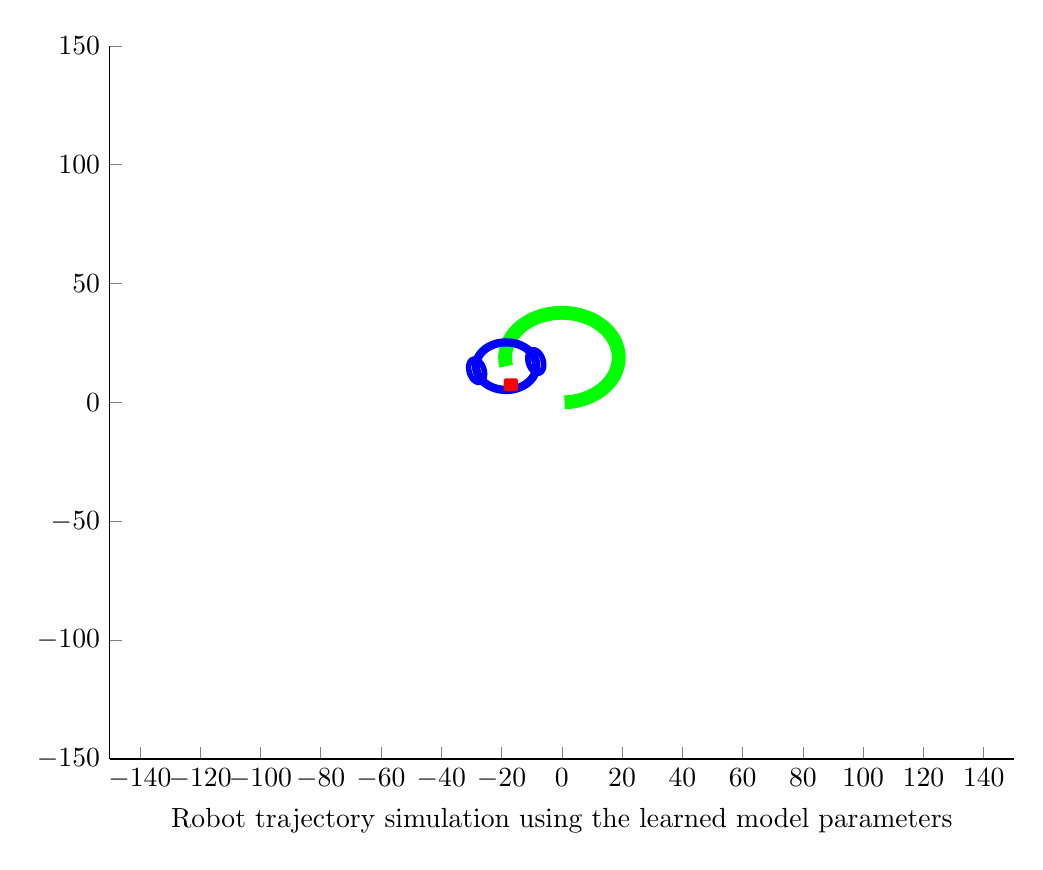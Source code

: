 % This file was created by matlab2tikz.
% Minimal pgfplots version: 1.3
%
%The latest updates can be retrieved from
%  http://www.mathworks.com/matlabcentral/fileexchange/22022-matlab2tikz
%where you can also make suggestions and rate matlab2tikz.
%
\begin{tikzpicture}

\begin{axis}[%
width=4.521in,
height=3.566in,
at={(0.758in,0.481in)},
scale only axis,
every outer x axis line/.append style={black},
every x tick label/.append style={font=\color{black}},
xmin=-150,
xmax=150,
xlabel={Robot trajectory simulation using the learned model parameters},
every outer y axis line/.append style={black},
every y tick label/.append style={font=\color{black}},
ymin=-150,
ymax=150,
axis x line*=bottom,
axis y line*=left
]
\addplot [color=green,solid,line width=5.0pt,forget plot]
  table[row sep=crcr]{%
0.924	0.021\\
1.847	0.087\\
2.765	0.198\\
3.676	0.354\\
4.579	0.554\\
5.47	0.799\\
6.349	1.086\\
7.212	1.417\\
8.058	1.79\\
8.885	2.204\\
9.691	2.657\\
10.473	3.15\\
11.231	3.681\\
11.961	4.248\\
12.663	4.85\\
13.334	5.486\\
13.973	6.154\\
14.579	6.852\\
15.15	7.58\\
15.684	8.334\\
16.181	9.114\\
16.639	9.917\\
17.057	10.742\\
17.434	11.586\\
17.769	12.448\\
18.061	13.325\\
18.31	14.216\\
18.515	15.117\\
18.676	16.028\\
18.792	16.945\\
18.862	17.867\\
18.888	18.791\\
18.868	19.716\\
18.802	20.638\\
18.692	21.556\\
18.536	22.467\\
18.336	23.37\\
18.093	24.262\\
17.805	25.141\\
17.475	26.004\\
17.103	26.851\\
16.69	27.678\\
16.236	28.484\\
15.744	29.266\\
15.214	30.024\\
14.648	30.755\\
14.046	31.457\\
13.41	32.128\\
12.743	32.768\\
12.045	33.374\\
11.318	33.946\\
10.563	34.48\\
9.784	34.978\\
8.981	35.436\\
8.156	35.854\\
7.312	36.232\\
6.451	36.568\\
5.574	36.861\\
4.684	37.11\\
3.782	37.316\\
2.872	37.477\\
1.954	37.593\\
1.033	37.665\\
0.108	37.691\\
-0.816	37.671\\
-1.738	37.606\\
-2.656	37.496\\
-3.568	37.342\\
-4.471	37.142\\
-5.363	36.899\\
-6.242	36.612\\
-7.106	36.282\\
-7.952	35.911\\
-8.78	35.498\\
-9.586	35.045\\
-10.369	34.554\\
-11.127	34.024\\
-11.858	33.458\\
-12.56	32.857\\
-13.232	32.222\\
-13.873	31.555\\
-14.479	30.857\\
-15.051	30.13\\
-15.586	29.376\\
-16.084	28.597\\
-16.543	27.794\\
-16.962	26.97\\
-17.34	26.126\\
-17.676	25.265\\
-17.969	24.388\\
-18.22	23.498\\
-18.426	22.597\\
-18.588	21.686\\
-18.705	20.769\\
-18.776	19.847\\
-18.803	18.923\\
-18.784	17.999\\
-18.72	17.076\\
-18.61	16.158\\
-18.456	15.247\\
};
\addplot [color=blue,solid,line width=3.0pt,forget plot]
  table[row sep=crcr]{%
-8.456	15.247\\
-8.456	15.257\\
-8.456	15.267\\
-8.456	15.277\\
-8.456	15.287\\
-8.456	15.297\\
-8.456	15.307\\
-8.456	15.317\\
-8.457	15.327\\
-8.457	15.337\\
-8.457	15.347\\
-8.457	15.357\\
-8.457	15.367\\
-8.457	15.377\\
-8.457	15.387\\
-8.457	15.397\\
-8.458	15.407\\
-8.458	15.417\\
-8.458	15.427\\
-8.458	15.437\\
-8.458	15.447\\
-8.458	15.457\\
-8.459	15.467\\
-8.459	15.477\\
-8.459	15.487\\
-8.459	15.497\\
-8.46	15.507\\
-8.46	15.517\\
-8.46	15.527\\
-8.46	15.537\\
-8.461	15.547\\
-8.461	15.557\\
-8.461	15.567\\
-8.462	15.577\\
-8.462	15.587\\
-8.462	15.597\\
-8.463	15.607\\
-8.463	15.617\\
-8.463	15.627\\
-8.464	15.636\\
-8.464	15.646\\
-8.465	15.656\\
-8.465	15.666\\
-8.465	15.676\\
-8.466	15.686\\
-8.466	15.696\\
-8.467	15.706\\
-8.467	15.716\\
-8.468	15.726\\
-8.468	15.736\\
-8.469	15.746\\
-8.469	15.756\\
-8.47	15.766\\
-8.47	15.776\\
-8.471	15.786\\
-8.471	15.796\\
-8.472	15.806\\
-8.472	15.816\\
-8.473	15.826\\
-8.474	15.836\\
-8.474	15.846\\
-8.475	15.856\\
-8.475	15.866\\
-8.476	15.876\\
-8.477	15.886\\
-8.477	15.896\\
-8.478	15.906\\
-8.479	15.916\\
-8.479	15.926\\
-8.48	15.936\\
-8.481	15.946\\
-8.481	15.956\\
-8.482	15.966\\
-8.483	15.976\\
-8.484	15.986\\
-8.484	15.996\\
-8.485	16.006\\
-8.486	16.016\\
-8.487	16.026\\
-8.487	16.036\\
-8.488	16.046\\
-8.489	16.056\\
-8.49	16.066\\
-8.491	16.076\\
-8.491	16.086\\
-8.492	16.096\\
-8.493	16.106\\
-8.494	16.115\\
-8.495	16.125\\
-8.496	16.135\\
-8.497	16.145\\
-8.498	16.155\\
-8.499	16.165\\
-8.499	16.175\\
-8.5	16.185\\
-8.501	16.195\\
-8.502	16.205\\
-8.503	16.215\\
-8.504	16.225\\
-8.505	16.235\\
-8.506	16.245\\
-8.507	16.255\\
-8.508	16.265\\
-8.509	16.275\\
-8.51	16.285\\
-8.511	16.295\\
-8.512	16.305\\
-8.513	16.315\\
-8.514	16.324\\
-8.516	16.334\\
-8.517	16.344\\
-8.518	16.354\\
-8.519	16.364\\
-8.52	16.374\\
-8.521	16.384\\
-8.522	16.394\\
-8.523	16.404\\
-8.525	16.414\\
-8.526	16.424\\
-8.527	16.434\\
-8.528	16.444\\
-8.529	16.454\\
-8.531	16.464\\
-8.532	16.473\\
-8.533	16.483\\
-8.534	16.493\\
-8.536	16.503\\
-8.537	16.513\\
-8.538	16.523\\
-8.539	16.533\\
-8.541	16.543\\
-8.542	16.553\\
-8.543	16.563\\
-8.545	16.573\\
-8.546	16.583\\
-8.547	16.592\\
-8.549	16.602\\
-8.55	16.612\\
-8.551	16.622\\
-8.553	16.632\\
-8.554	16.642\\
-8.555	16.652\\
-8.557	16.662\\
-8.558	16.672\\
-8.56	16.682\\
-8.561	16.692\\
-8.563	16.701\\
-8.564	16.711\\
-8.566	16.721\\
-8.567	16.731\\
-8.569	16.741\\
-8.57	16.751\\
-8.572	16.761\\
-8.573	16.771\\
-8.575	16.781\\
-8.576	16.79\\
-8.578	16.8\\
-8.579	16.81\\
-8.581	16.82\\
-8.582	16.83\\
-8.584	16.84\\
-8.586	16.85\\
-8.587	16.86\\
-8.589	16.869\\
-8.59	16.879\\
-8.592	16.889\\
-8.594	16.899\\
-8.595	16.909\\
-8.597	16.919\\
-8.599	16.929\\
-8.6	16.938\\
-8.602	16.948\\
-8.604	16.958\\
-8.605	16.968\\
-8.607	16.978\\
-8.609	16.988\\
-8.611	16.998\\
-8.612	17.007\\
-8.614	17.017\\
-8.616	17.027\\
-8.618	17.037\\
-8.62	17.047\\
-8.621	17.057\\
-8.623	17.066\\
-8.625	17.076\\
-8.627	17.086\\
-8.629	17.096\\
-8.631	17.106\\
-8.632	17.116\\
-8.634	17.125\\
-8.636	17.135\\
-8.638	17.145\\
-8.64	17.155\\
-8.642	17.165\\
-8.644	17.174\\
-8.646	17.184\\
-8.648	17.194\\
-8.65	17.204\\
-8.652	17.214\\
-8.654	17.223\\
-8.656	17.233\\
-8.658	17.243\\
-8.66	17.253\\
-8.662	17.263\\
-8.664	17.272\\
-8.666	17.282\\
-8.668	17.292\\
-8.67	17.302\\
-8.672	17.312\\
-8.674	17.321\\
-8.676	17.331\\
-8.678	17.341\\
-8.68	17.351\\
-8.682	17.361\\
-8.684	17.37\\
-8.686	17.38\\
-8.689	17.39\\
-8.691	17.4\\
-8.693	17.409\\
-8.695	17.419\\
-8.697	17.429\\
-8.699	17.439\\
-8.702	17.448\\
-8.704	17.458\\
-8.706	17.468\\
-8.708	17.478\\
-8.711	17.487\\
-8.713	17.497\\
-8.715	17.507\\
-8.717	17.517\\
-8.72	17.526\\
-8.722	17.536\\
-8.724	17.546\\
-8.726	17.556\\
-8.729	17.565\\
-8.731	17.575\\
-8.733	17.585\\
-8.736	17.594\\
-8.738	17.604\\
-8.74	17.614\\
-8.743	17.624\\
-8.745	17.633\\
-8.748	17.643\\
-8.75	17.653\\
-8.752	17.662\\
-8.755	17.672\\
-8.757	17.682\\
-8.76	17.692\\
-8.762	17.701\\
-8.765	17.711\\
-8.767	17.721\\
-8.77	17.73\\
-8.772	17.74\\
-8.775	17.75\\
-8.777	17.759\\
-8.78	17.769\\
-8.782	17.779\\
-8.785	17.788\\
-8.787	17.798\\
-8.79	17.808\\
-8.792	17.817\\
-8.795	17.827\\
-8.797	17.837\\
-8.8	17.846\\
-8.803	17.856\\
-8.805	17.866\\
-8.808	17.875\\
-8.811	17.885\\
-8.813	17.895\\
-8.816	17.904\\
-8.819	17.914\\
-8.821	17.924\\
-8.824	17.933\\
-8.827	17.943\\
-8.829	17.952\\
-8.832	17.962\\
-8.835	17.972\\
-8.837	17.981\\
-8.84	17.991\\
-8.843	18.001\\
-8.846	18.01\\
-8.848	18.02\\
-8.851	18.029\\
-8.854	18.039\\
-8.857	18.049\\
-8.86	18.058\\
-8.862	18.068\\
-8.865	18.077\\
-8.868	18.087\\
-8.871	18.097\\
-8.874	18.106\\
-8.877	18.116\\
-8.88	18.125\\
-8.882	18.135\\
-8.885	18.144\\
-8.888	18.154\\
-8.891	18.164\\
-8.894	18.173\\
-8.897	18.183\\
-8.9	18.192\\
-8.903	18.202\\
-8.906	18.211\\
-8.909	18.221\\
-8.912	18.23\\
-8.915	18.24\\
-8.918	18.25\\
-8.921	18.259\\
-8.924	18.269\\
-8.927	18.278\\
-8.93	18.288\\
-8.933	18.297\\
-8.936	18.307\\
-8.939	18.316\\
-8.942	18.326\\
-8.945	18.335\\
-8.948	18.345\\
-8.951	18.354\\
-8.954	18.364\\
-8.958	18.373\\
-8.961	18.383\\
-8.964	18.392\\
-8.967	18.402\\
-8.97	18.411\\
-8.973	18.421\\
-8.977	18.43\\
-8.98	18.44\\
-8.983	18.449\\
-8.986	18.459\\
-8.989	18.468\\
-8.993	18.478\\
-8.996	18.487\\
-8.999	18.496\\
-9.002	18.506\\
-9.006	18.515\\
-9.009	18.525\\
-9.012	18.534\\
-9.015	18.544\\
-9.019	18.553\\
-9.022	18.563\\
-9.025	18.572\\
-9.029	18.581\\
-9.032	18.591\\
-9.035	18.6\\
-9.039	18.61\\
-9.042	18.619\\
-9.045	18.629\\
-9.049	18.638\\
-9.052	18.647\\
-9.056	18.657\\
-9.059	18.666\\
-9.063	18.676\\
-9.066	18.685\\
-9.069	18.694\\
-9.073	18.704\\
-9.076	18.713\\
-9.08	18.722\\
-9.083	18.732\\
-9.087	18.741\\
-9.09	18.751\\
-9.094	18.76\\
-9.097	18.769\\
-9.101	18.779\\
-9.104	18.788\\
-9.108	18.797\\
-9.111	18.807\\
-9.115	18.816\\
-9.119	18.825\\
-9.122	18.835\\
-9.126	18.844\\
-9.129	18.853\\
-9.133	18.863\\
-9.137	18.872\\
-9.14	18.881\\
-9.144	18.891\\
-9.147	18.9\\
-9.151	18.909\\
-9.155	18.919\\
-9.158	18.928\\
-9.162	18.937\\
-9.166	18.947\\
-9.17	18.956\\
-9.173	18.965\\
-9.177	18.974\\
-9.181	18.984\\
-9.184	18.993\\
-9.188	19.002\\
-9.192	19.011\\
-9.196	19.021\\
-9.2	19.03\\
-9.203	19.039\\
-9.207	19.048\\
-9.211	19.058\\
-9.215	19.067\\
-9.219	19.076\\
-9.222	19.085\\
-9.226	19.095\\
-9.23	19.104\\
-9.234	19.113\\
-9.238	19.122\\
-9.242	19.132\\
-9.246	19.141\\
-9.25	19.15\\
-9.253	19.159\\
-9.257	19.168\\
-9.261	19.178\\
-9.265	19.187\\
-9.269	19.196\\
-9.273	19.205\\
-9.277	19.214\\
-9.281	19.224\\
-9.285	19.233\\
-9.289	19.242\\
-9.293	19.251\\
-9.297	19.26\\
-9.301	19.269\\
-9.305	19.278\\
-9.309	19.288\\
-9.313	19.297\\
-9.317	19.306\\
-9.321	19.315\\
-9.325	19.324\\
-9.329	19.333\\
-9.334	19.342\\
-9.338	19.352\\
-9.342	19.361\\
-9.346	19.37\\
-9.35	19.379\\
-9.354	19.388\\
-9.358	19.397\\
-9.362	19.406\\
-9.367	19.415\\
-9.371	19.424\\
-9.375	19.433\\
-9.379	19.443\\
-9.383	19.452\\
-9.388	19.461\\
-9.392	19.47\\
-9.396	19.479\\
-9.4	19.488\\
-9.404	19.497\\
-9.409	19.506\\
-9.413	19.515\\
-9.417	19.524\\
-9.422	19.533\\
-9.426	19.542\\
-9.43	19.551\\
-9.434	19.56\\
-9.439	19.569\\
-9.443	19.578\\
-9.447	19.587\\
-9.452	19.596\\
-9.456	19.605\\
-9.46	19.614\\
-9.465	19.623\\
-9.469	19.632\\
-9.474	19.641\\
-9.478	19.65\\
-9.482	19.659\\
-9.487	19.668\\
-9.491	19.677\\
-9.496	19.686\\
-9.5	19.695\\
-9.505	19.704\\
-9.509	19.713\\
-9.514	19.722\\
-9.518	19.731\\
-9.523	19.74\\
-9.527	19.749\\
-9.532	19.758\\
-9.536	19.767\\
-9.541	19.775\\
-9.545	19.784\\
-9.55	19.793\\
-9.554	19.802\\
-9.559	19.811\\
-9.563	19.82\\
-9.568	19.829\\
-9.572	19.838\\
-9.577	19.847\\
-9.582	19.856\\
-9.586	19.864\\
-9.591	19.873\\
-9.596	19.882\\
-9.6	19.891\\
-9.605	19.9\\
-9.609	19.909\\
-9.614	19.918\\
-9.619	19.926\\
-9.624	19.935\\
-9.628	19.944\\
-9.633	19.953\\
-9.638	19.962\\
-9.642	19.97\\
-9.647	19.979\\
-9.652	19.988\\
-9.657	19.997\\
-9.661	20.006\\
-9.666	20.014\\
-9.671	20.023\\
-9.676	20.032\\
-9.68	20.041\\
-9.685	20.05\\
-9.69	20.058\\
-9.695	20.067\\
-9.7	20.076\\
-9.704	20.085\\
-9.709	20.093\\
-9.714	20.102\\
-9.719	20.111\\
-9.724	20.12\\
-9.729	20.128\\
-9.734	20.137\\
-9.739	20.146\\
-9.743	20.155\\
-9.748	20.163\\
-9.753	20.172\\
-9.758	20.181\\
-9.763	20.189\\
-9.768	20.198\\
-9.773	20.207\\
-9.778	20.215\\
-9.783	20.224\\
-9.788	20.233\\
-9.793	20.241\\
-9.798	20.25\\
-9.803	20.259\\
-9.808	20.267\\
-9.813	20.276\\
-9.818	20.285\\
-9.823	20.293\\
-9.828	20.302\\
-9.833	20.311\\
-9.838	20.319\\
-9.843	20.328\\
-9.848	20.336\\
-9.854	20.345\\
-9.859	20.354\\
-9.864	20.362\\
-9.869	20.371\\
-9.874	20.379\\
-9.879	20.388\\
-9.884	20.397\\
-9.889	20.405\\
-9.895	20.414\\
-9.9	20.422\\
-9.905	20.431\\
-9.91	20.439\\
-9.915	20.448\\
-9.921	20.456\\
-9.926	20.465\\
-9.931	20.473\\
-9.936	20.482\\
-9.941	20.491\\
-9.947	20.499\\
-9.952	20.508\\
-9.957	20.516\\
-9.962	20.525\\
-9.968	20.533\\
-9.973	20.541\\
-9.978	20.55\\
-9.984	20.558\\
-9.989	20.567\\
-9.994	20.575\\
-10.0	20.584\\
-10.005	20.592\\
-10.01	20.601\\
-10.016	20.609\\
-10.021	20.618\\
-10.026	20.626\\
-10.032	20.634\\
-10.037	20.643\\
-10.043	20.651\\
-10.048	20.66\\
-10.053	20.668\\
-10.059	20.677\\
-10.064	20.685\\
-10.07	20.693\\
-10.075	20.702\\
-10.081	20.71\\
-10.086	20.718\\
-10.092	20.727\\
-10.097	20.735\\
-10.103	20.744\\
-10.108	20.752\\
-10.114	20.76\\
-10.119	20.769\\
-10.125	20.777\\
-10.13	20.785\\
-10.136	20.794\\
-10.141	20.802\\
-10.147	20.81\\
-10.152	20.819\\
-10.158	20.827\\
-10.164	20.835\\
-10.169	20.843\\
-10.175	20.852\\
-10.18	20.86\\
-10.186	20.868\\
-10.192	20.876\\
-10.197	20.885\\
-10.203	20.893\\
-10.209	20.901\\
-10.214	20.91\\
-10.22	20.918\\
-10.226	20.926\\
-10.231	20.934\\
-10.237	20.942\\
-10.243	20.951\\
-10.248	20.959\\
-10.254	20.967\\
-10.26	20.975\\
-10.265	20.983\\
-10.271	20.992\\
-10.277	21.0\\
-10.283	21.008\\
-10.288	21.016\\
-10.294	21.024\\
-10.3	21.033\\
-10.306	21.041\\
-10.312	21.049\\
-10.317	21.057\\
-10.323	21.065\\
-10.329	21.073\\
-10.335	21.081\\
-10.341	21.089\\
-10.347	21.098\\
-10.352	21.106\\
-10.358	21.114\\
-10.364	21.122\\
-10.37	21.13\\
-10.376	21.138\\
-10.382	21.146\\
-10.388	21.154\\
-10.394	21.162\\
-10.4	21.17\\
-10.406	21.178\\
-10.411	21.186\\
-10.417	21.194\\
-10.423	21.202\\
-10.429	21.211\\
-10.435	21.219\\
-10.441	21.227\\
-10.447	21.235\\
-10.453	21.243\\
-10.459	21.251\\
-10.465	21.259\\
-10.471	21.267\\
-10.477	21.275\\
-10.483	21.283\\
-10.489	21.29\\
-10.495	21.298\\
-10.501	21.306\\
-10.508	21.314\\
-10.514	21.322\\
-10.52	21.33\\
-10.526	21.338\\
-10.532	21.346\\
-10.538	21.354\\
-10.544	21.362\\
-10.55	21.37\\
-10.556	21.378\\
-10.562	21.386\\
-10.569	21.394\\
-10.575	21.401\\
-10.581	21.409\\
-10.587	21.417\\
-10.593	21.425\\
-10.599	21.433\\
-10.606	21.441\\
-10.612	21.449\\
-10.618	21.456\\
-10.624	21.464\\
-10.63	21.472\\
-10.637	21.48\\
-10.643	21.488\\
-10.649	21.496\\
-10.655	21.503\\
-10.662	21.511\\
-10.668	21.519\\
-10.674	21.527\\
-10.681	21.535\\
-10.687	21.542\\
-10.693	21.55\\
-10.699	21.558\\
-10.706	21.566\\
-10.712	21.573\\
-10.718	21.581\\
-10.725	21.589\\
-10.731	21.597\\
-10.737	21.604\\
-10.744	21.612\\
-10.75	21.62\\
-10.757	21.627\\
-10.763	21.635\\
-10.769	21.643\\
-10.776	21.65\\
-10.782	21.658\\
-10.789	21.666\\
-10.795	21.673\\
-10.801	21.681\\
-10.808	21.689\\
-10.814	21.696\\
-10.821	21.704\\
-10.827	21.712\\
-10.834	21.719\\
-10.84	21.727\\
-10.847	21.735\\
-10.853	21.742\\
-10.86	21.75\\
-10.866	21.757\\
-10.873	21.765\\
-10.879	21.773\\
-10.886	21.78\\
-10.892	21.788\\
-10.899	21.795\\
-10.905	21.803\\
-10.912	21.81\\
-10.918	21.818\\
-10.925	21.825\\
-10.932	21.833\\
-10.938	21.84\\
-10.945	21.848\\
-10.951	21.855\\
-10.958	21.863\\
-10.965	21.87\\
-10.971	21.878\\
-10.978	21.885\\
-10.985	21.893\\
-10.991	21.9\\
-10.998	21.908\\
-11.004	21.915\\
-11.011	21.923\\
-11.018	21.93\\
-11.025	21.938\\
-11.031	21.945\\
-11.038	21.952\\
-11.045	21.96\\
-11.051	21.967\\
-11.058	21.975\\
-11.065	21.982\\
-11.072	21.989\\
-11.078	21.997\\
-11.085	22.004\\
-11.092	22.012\\
-11.099	22.019\\
-11.105	22.026\\
-11.112	22.034\\
-11.119	22.041\\
-11.126	22.048\\
-11.133	22.056\\
-11.139	22.063\\
-11.146	22.07\\
-11.153	22.078\\
-11.16	22.085\\
-11.167	22.092\\
-11.174	22.099\\
-11.18	22.107\\
-11.187	22.114\\
-11.194	22.121\\
-11.201	22.129\\
-11.208	22.136\\
-11.215	22.143\\
-11.222	22.15\\
-11.229	22.158\\
-11.235	22.165\\
-11.242	22.172\\
-11.249	22.179\\
-11.256	22.186\\
-11.263	22.194\\
-11.27	22.201\\
-11.277	22.208\\
-11.284	22.215\\
-11.291	22.222\\
-11.298	22.229\\
-11.305	22.237\\
-11.312	22.244\\
-11.319	22.251\\
-11.326	22.258\\
-11.333	22.265\\
-11.34	22.272\\
-11.347	22.279\\
-11.354	22.286\\
-11.361	22.294\\
-11.368	22.301\\
-11.375	22.308\\
-11.382	22.315\\
-11.389	22.322\\
-11.396	22.329\\
-11.404	22.336\\
-11.411	22.343\\
-11.418	22.35\\
-11.425	22.357\\
-11.432	22.364\\
-11.439	22.371\\
-11.446	22.378\\
-11.453	22.385\\
-11.461	22.392\\
-11.468	22.399\\
-11.475	22.406\\
-11.482	22.413\\
-11.489	22.42\\
-11.496	22.427\\
-11.504	22.434\\
-11.511	22.441\\
-11.518	22.448\\
-11.525	22.455\\
-11.532	22.462\\
-11.54	22.469\\
-11.547	22.476\\
-11.554	22.483\\
-11.561	22.489\\
-11.568	22.496\\
-11.576	22.503\\
-11.583	22.51\\
-11.59	22.517\\
-11.598	22.524\\
-11.605	22.531\\
-11.612	22.538\\
-11.619	22.544\\
-11.627	22.551\\
-11.634	22.558\\
-11.641	22.565\\
-11.649	22.572\\
-11.656	22.578\\
-11.663	22.585\\
-11.671	22.592\\
-11.678	22.599\\
-11.685	22.606\\
-11.693	22.612\\
-11.7	22.619\\
-11.707	22.626\\
-11.715	22.633\\
-11.722	22.639\\
-11.73	22.646\\
-11.737	22.653\\
-11.744	22.66\\
-11.752	22.666\\
-11.759	22.673\\
-11.767	22.68\\
-11.774	22.686\\
-11.782	22.693\\
-11.789	22.7\\
-11.797	22.706\\
-11.804	22.713\\
-11.811	22.72\\
-11.819	22.726\\
-11.826	22.733\\
-11.834	22.74\\
-11.841	22.746\\
-11.849	22.753\\
-11.856	22.759\\
-11.864	22.766\\
-11.871	22.773\\
-11.879	22.779\\
-11.886	22.786\\
-11.894	22.792\\
-11.902	22.799\\
-11.909	22.805\\
-11.917	22.812\\
-11.924	22.818\\
-11.932	22.825\\
-11.939	22.832\\
-11.947	22.838\\
-11.955	22.845\\
-11.962	22.851\\
-11.97	22.858\\
-11.977	22.864\\
-11.985	22.871\\
-11.993	22.877\\
-12.0	22.883\\
-12.008	22.89\\
-12.016	22.896\\
-12.023	22.903\\
-12.031	22.909\\
-12.039	22.916\\
-12.046	22.922\\
-12.054	22.928\\
-12.062	22.935\\
-12.069	22.941\\
-12.077	22.948\\
-12.085	22.954\\
-12.092	22.96\\
-12.1	22.967\\
-12.108	22.973\\
-12.116	22.979\\
-12.123	22.986\\
-12.131	22.992\\
-12.139	22.998\\
-12.147	23.005\\
-12.154	23.011\\
-12.162	23.017\\
-12.17	23.024\\
-12.178	23.03\\
-12.185	23.036\\
-12.193	23.042\\
-12.201	23.049\\
-12.209	23.055\\
-12.217	23.061\\
-12.224	23.067\\
-12.232	23.074\\
-12.24	23.08\\
-12.248	23.086\\
-12.256	23.092\\
-12.264	23.098\\
-12.272	23.105\\
-12.279	23.111\\
-12.287	23.117\\
-12.295	23.123\\
-12.303	23.129\\
-12.311	23.135\\
-12.319	23.142\\
-12.327	23.148\\
-12.335	23.154\\
-12.342	23.16\\
-12.35	23.166\\
-12.358	23.172\\
-12.366	23.178\\
-12.374	23.184\\
-12.382	23.19\\
-12.39	23.197\\
-12.398	23.203\\
-12.406	23.209\\
-12.414	23.215\\
-12.422	23.221\\
-12.43	23.227\\
-12.438	23.233\\
-12.446	23.239\\
-12.454	23.245\\
-12.462	23.251\\
-12.47	23.257\\
-12.478	23.263\\
-12.486	23.269\\
-12.494	23.275\\
-12.502	23.281\\
-12.51	23.287\\
-12.518	23.293\\
-12.526	23.299\\
-12.534	23.304\\
-12.542	23.31\\
-12.55	23.316\\
-12.558	23.322\\
-12.566	23.328\\
-12.575	23.334\\
-12.583	23.34\\
-12.591	23.346\\
-12.599	23.352\\
-12.607	23.357\\
-12.615	23.363\\
-12.623	23.369\\
-12.631	23.375\\
-12.639	23.381\\
-12.648	23.387\\
-12.656	23.392\\
-12.664	23.398\\
-12.672	23.404\\
-12.68	23.41\\
-12.688	23.416\\
-12.696	23.421\\
-12.705	23.427\\
-12.713	23.433\\
-12.721	23.439\\
-12.729	23.444\\
-12.737	23.45\\
-12.746	23.456\\
-12.754	23.461\\
-12.762	23.467\\
-12.77	23.473\\
-12.779	23.478\\
-12.787	23.484\\
-12.795	23.49\\
-12.803	23.495\\
-12.811	23.501\\
-12.82	23.507\\
-12.828	23.512\\
-12.836	23.518\\
-12.845	23.524\\
-12.853	23.529\\
-12.861	23.535\\
-12.869	23.54\\
-12.878	23.546\\
-12.886	23.552\\
-12.894	23.557\\
-12.903	23.563\\
-12.911	23.568\\
-12.919	23.574\\
-12.928	23.579\\
-12.936	23.585\\
-12.944	23.59\\
-12.953	23.596\\
-12.961	23.601\\
-12.969	23.607\\
-12.978	23.612\\
-12.986	23.618\\
-12.994	23.623\\
-13.003	23.629\\
-13.011	23.634\\
-13.02	23.64\\
-13.028	23.645\\
-13.036	23.65\\
-13.045	23.656\\
-13.053	23.661\\
-13.062	23.667\\
-13.07	23.672\\
-13.078	23.677\\
-13.087	23.683\\
-13.095	23.688\\
-13.104	23.694\\
-13.112	23.699\\
-13.121	23.704\\
-13.129	23.71\\
-13.138	23.715\\
-13.146	23.72\\
-13.155	23.726\\
-13.163	23.731\\
-13.172	23.736\\
-13.18	23.741\\
-13.189	23.747\\
-13.197	23.752\\
-13.206	23.757\\
-13.214	23.762\\
-13.223	23.768\\
-13.231	23.773\\
-13.24	23.778\\
-13.248	23.783\\
-13.257	23.789\\
-13.265	23.794\\
-13.274	23.799\\
-13.282	23.804\\
-13.291	23.809\\
-13.299	23.814\\
-13.308	23.82\\
-13.317	23.825\\
-13.325	23.83\\
-13.334	23.835\\
-13.342	23.84\\
-13.351	23.845\\
-13.36	23.85\\
-13.368	23.855\\
-13.377	23.86\\
-13.385	23.866\\
-13.394	23.871\\
-13.403	23.876\\
-13.411	23.881\\
-13.42	23.886\\
-13.429	23.891\\
-13.437	23.896\\
-13.446	23.901\\
-13.455	23.906\\
-13.463	23.911\\
-13.472	23.916\\
-13.481	23.921\\
-13.489	23.926\\
-13.498	23.931\\
-13.507	23.936\\
-13.515	23.941\\
-13.524	23.946\\
-13.533	23.951\\
-13.541	23.955\\
-13.55	23.96\\
-13.559	23.965\\
-13.568	23.97\\
-13.576	23.975\\
-13.585	23.98\\
-13.594	23.985\\
-13.602	23.99\\
-13.611	23.994\\
-13.62	23.999\\
-13.629	24.004\\
-13.637	24.009\\
-13.646	24.014\\
-13.655	24.019\\
-13.664	24.023\\
-13.673	24.028\\
-13.681	24.033\\
-13.69	24.038\\
-13.699	24.042\\
-13.708	24.047\\
-13.717	24.052\\
-13.725	24.057\\
-13.734	24.061\\
-13.743	24.066\\
-13.752	24.071\\
-13.761	24.076\\
-13.769	24.08\\
-13.778	24.085\\
-13.787	24.09\\
-13.796	24.094\\
-13.805	24.099\\
-13.814	24.104\\
-13.823	24.108\\
-13.831	24.113\\
-13.84	24.117\\
-13.849	24.122\\
-13.858	24.127\\
-13.867	24.131\\
-13.876	24.136\\
-13.885	24.14\\
-13.894	24.145\\
-13.902	24.15\\
-13.911	24.154\\
-13.92	24.159\\
-13.929	24.163\\
-13.938	24.168\\
-13.947	24.172\\
-13.956	24.177\\
-13.965	24.181\\
-13.974	24.186\\
-13.983	24.19\\
-13.992	24.195\\
-14.001	24.199\\
-14.01	24.204\\
-14.019	24.208\\
-14.028	24.212\\
-14.037	24.217\\
-14.045	24.221\\
-14.054	24.226\\
-14.063	24.23\\
-14.072	24.234\\
-14.081	24.239\\
-14.09	24.243\\
-14.099	24.248\\
-14.108	24.252\\
-14.117	24.256\\
-14.126	24.261\\
-14.135	24.265\\
-14.144	24.269\\
-14.153	24.274\\
-14.163	24.278\\
-14.172	24.282\\
-14.181	24.286\\
-14.19	24.291\\
-14.199	24.295\\
-14.208	24.299\\
-14.217	24.303\\
-14.226	24.308\\
-14.235	24.312\\
-14.244	24.316\\
-14.253	24.32\\
-14.262	24.325\\
-14.271	24.329\\
-14.28	24.333\\
-14.289	24.337\\
-14.298	24.341\\
-14.308	24.345\\
-14.317	24.35\\
-14.326	24.354\\
-14.335	24.358\\
-14.344	24.362\\
-14.353	24.366\\
-14.362	24.37\\
-14.371	24.374\\
-14.38	24.378\\
-14.39	24.382\\
-14.399	24.386\\
-14.408	24.39\\
-14.417	24.395\\
-14.426	24.399\\
-14.435	24.403\\
-14.445	24.407\\
-14.454	24.411\\
-14.463	24.415\\
-14.472	24.419\\
-14.481	24.423\\
-14.49	24.427\\
-14.5	24.431\\
-14.509	24.434\\
-14.518	24.438\\
-14.527	24.442\\
-14.536	24.446\\
-14.546	24.45\\
-14.555	24.454\\
-14.564	24.458\\
-14.573	24.462\\
-14.582	24.466\\
-14.592	24.47\\
-14.601	24.473\\
-14.61	24.477\\
-14.619	24.481\\
-14.628	24.485\\
-14.638	24.489\\
-14.647	24.493\\
-14.656	24.496\\
-14.665	24.5\\
-14.675	24.504\\
-14.684	24.508\\
-14.693	24.512\\
-14.703	24.515\\
-14.712	24.519\\
-14.721	24.523\\
-14.73	24.527\\
-14.74	24.53\\
-14.749	24.534\\
-14.758	24.538\\
-14.767	24.541\\
-14.777	24.545\\
-14.786	24.549\\
-14.795	24.552\\
-14.805	24.556\\
-14.814	24.56\\
-14.823	24.563\\
-14.833	24.567\\
-14.842	24.571\\
-14.851	24.574\\
-14.861	24.578\\
-14.87	24.581\\
-14.879	24.585\\
-14.889	24.589\\
-14.898	24.592\\
-14.907	24.596\\
-14.917	24.599\\
-14.926	24.603\\
-14.935	24.606\\
-14.945	24.61\\
-14.954	24.613\\
-14.963	24.617\\
-14.973	24.62\\
-14.982	24.624\\
-14.992	24.627\\
-15.001	24.631\\
-15.01	24.634\\
-15.02	24.638\\
-15.029	24.641\\
-15.039	24.644\\
-15.048	24.648\\
-15.057	24.651\\
-15.067	24.655\\
-15.076	24.658\\
-15.086	24.661\\
-15.095	24.665\\
-15.104	24.668\\
-15.114	24.671\\
-15.123	24.675\\
-15.133	24.678\\
-15.142	24.681\\
-15.152	24.685\\
-15.161	24.688\\
-15.17	24.691\\
-15.18	24.695\\
-15.189	24.698\\
-15.199	24.701\\
-15.208	24.704\\
-15.218	24.708\\
-15.227	24.711\\
-15.237	24.714\\
-15.246	24.717\\
-15.256	24.721\\
-15.265	24.724\\
-15.275	24.727\\
-15.284	24.73\\
-15.294	24.733\\
-15.303	24.736\\
-15.312	24.74\\
-15.322	24.743\\
-15.331	24.746\\
-15.341	24.749\\
-15.35	24.752\\
-15.36	24.755\\
-15.37	24.758\\
-15.379	24.761\\
-15.389	24.764\\
-15.398	24.767\\
-15.408	24.771\\
-15.417	24.774\\
-15.427	24.777\\
-15.436	24.78\\
-15.446	24.783\\
-15.455	24.786\\
-15.465	24.789\\
-15.474	24.792\\
-15.484	24.795\\
-15.493	24.798\\
-15.503	24.801\\
-15.513	24.804\\
-15.522	24.806\\
-15.532	24.809\\
-15.541	24.812\\
-15.551	24.815\\
-15.56	24.818\\
-15.57	24.821\\
-15.579	24.824\\
-15.589	24.827\\
-15.599	24.83\\
-15.608	24.832\\
-15.618	24.835\\
-15.627	24.838\\
-15.637	24.841\\
-15.647	24.844\\
-15.656	24.847\\
-15.666	24.849\\
-15.675	24.852\\
-15.685	24.855\\
-15.695	24.858\\
-15.704	24.86\\
-15.714	24.863\\
-15.723	24.866\\
-15.733	24.869\\
-15.743	24.871\\
-15.752	24.874\\
-15.762	24.877\\
-15.772	24.879\\
-15.781	24.882\\
-15.791	24.885\\
-15.801	24.888\\
-15.81	24.89\\
-15.82	24.893\\
-15.829	24.895\\
-15.839	24.898\\
-15.849	24.901\\
-15.858	24.903\\
-15.868	24.906\\
-15.878	24.908\\
-15.887	24.911\\
-15.897	24.914\\
-15.907	24.916\\
-15.916	24.919\\
-15.926	24.921\\
-15.936	24.924\\
-15.945	24.926\\
-15.955	24.929\\
-15.965	24.931\\
-15.974	24.934\\
-15.984	24.936\\
-15.994	24.939\\
-16.004	24.941\\
-16.013	24.944\\
-16.023	24.946\\
-16.033	24.948\\
-16.042	24.951\\
-16.052	24.953\\
-16.062	24.956\\
-16.071	24.958\\
-16.081	24.96\\
-16.091	24.963\\
-16.101	24.965\\
-16.11	24.968\\
-16.12	24.97\\
-16.13	24.972\\
-16.14	24.975\\
-16.149	24.977\\
-16.159	24.979\\
-16.169	24.981\\
-16.178	24.984\\
-16.188	24.986\\
-16.198	24.988\\
-16.208	24.991\\
-16.217	24.993\\
-16.227	24.995\\
-16.237	24.997\\
-16.247	24.999\\
-16.256	25.002\\
-16.266	25.004\\
-16.276	25.006\\
-16.286	25.008\\
-16.295	25.01\\
-16.305	25.013\\
-16.315	25.015\\
-16.325	25.017\\
-16.335	25.019\\
-16.344	25.021\\
-16.354	25.023\\
-16.364	25.025\\
-16.374	25.027\\
-16.383	25.029\\
-16.393	25.031\\
-16.403	25.034\\
-16.413	25.036\\
-16.423	25.038\\
-16.432	25.04\\
-16.442	25.042\\
-16.452	25.044\\
-16.462	25.046\\
-16.472	25.048\\
-16.481	25.05\\
-16.491	25.052\\
-16.501	25.054\\
-16.511	25.056\\
-16.521	25.057\\
-16.53	25.059\\
-16.54	25.061\\
-16.55	25.063\\
-16.56	25.065\\
-16.57	25.067\\
-16.579	25.069\\
-16.589	25.071\\
-16.599	25.073\\
-16.609	25.074\\
-16.619	25.076\\
-16.629	25.078\\
-16.638	25.08\\
-16.648	25.082\\
-16.658	25.084\\
-16.668	25.085\\
-16.678	25.087\\
-16.688	25.089\\
-16.697	25.091\\
-16.707	25.092\\
-16.717	25.094\\
-16.727	25.096\\
-16.737	25.098\\
-16.747	25.099\\
-16.757	25.101\\
-16.766	25.103\\
-16.776	25.104\\
-16.786	25.106\\
-16.796	25.108\\
-16.806	25.109\\
-16.816	25.111\\
-16.826	25.113\\
-16.835	25.114\\
-16.845	25.116\\
-16.855	25.118\\
-16.865	25.119\\
-16.875	25.121\\
-16.885	25.122\\
-16.895	25.124\\
-16.905	25.125\\
-16.914	25.127\\
-16.924	25.129\\
-16.934	25.13\\
-16.944	25.132\\
-16.954	25.133\\
-16.964	25.135\\
-16.974	25.136\\
-16.984	25.138\\
-16.994	25.139\\
-17.003	25.14\\
-17.013	25.142\\
-17.023	25.143\\
-17.033	25.145\\
-17.043	25.146\\
-17.053	25.148\\
-17.063	25.149\\
-17.073	25.15\\
-17.083	25.152\\
-17.093	25.153\\
-17.102	25.155\\
-17.112	25.156\\
-17.122	25.157\\
-17.132	25.159\\
-17.142	25.16\\
-17.152	25.161\\
-17.162	25.162\\
-17.172	25.164\\
-17.182	25.165\\
-17.192	25.166\\
-17.202	25.168\\
-17.212	25.169\\
-17.221	25.17\\
-17.231	25.171\\
-17.241	25.173\\
-17.251	25.174\\
-17.261	25.175\\
-17.271	25.176\\
-17.281	25.177\\
-17.291	25.178\\
-17.301	25.18\\
-17.311	25.181\\
-17.321	25.182\\
-17.331	25.183\\
-17.341	25.184\\
-17.351	25.185\\
-17.36	25.186\\
-17.37	25.187\\
-17.38	25.189\\
-17.39	25.19\\
-17.4	25.191\\
-17.41	25.192\\
-17.42	25.193\\
-17.43	25.194\\
-17.44	25.195\\
-17.45	25.196\\
-17.46	25.197\\
-17.47	25.198\\
-17.48	25.199\\
-17.49	25.2\\
-17.5	25.201\\
-17.51	25.202\\
-17.52	25.203\\
-17.53	25.204\\
-17.54	25.204\\
-17.55	25.205\\
-17.559	25.206\\
-17.569	25.207\\
-17.579	25.208\\
-17.589	25.209\\
-17.599	25.21\\
-17.609	25.211\\
-17.619	25.212\\
-17.629	25.212\\
-17.639	25.213\\
-17.649	25.214\\
-17.659	25.215\\
-17.669	25.216\\
-17.679	25.216\\
-17.689	25.217\\
-17.699	25.218\\
-17.709	25.219\\
-17.719	25.219\\
-17.729	25.22\\
-17.739	25.221\\
-17.749	25.222\\
-17.759	25.222\\
-17.769	25.223\\
-17.779	25.224\\
-17.789	25.224\\
-17.799	25.225\\
-17.809	25.226\\
-17.819	25.226\\
-17.829	25.227\\
-17.839	25.228\\
-17.849	25.228\\
-17.859	25.229\\
-17.869	25.229\\
-17.879	25.23\\
-17.889	25.23\\
-17.899	25.231\\
-17.909	25.232\\
-17.919	25.232\\
-17.929	25.233\\
-17.938	25.233\\
-17.948	25.234\\
-17.958	25.234\\
-17.968	25.235\\
-17.978	25.235\\
-17.988	25.236\\
-17.998	25.236\\
-18.008	25.237\\
-18.018	25.237\\
-18.028	25.237\\
-18.038	25.238\\
-18.048	25.238\\
-18.058	25.239\\
-18.068	25.239\\
-18.078	25.239\\
-18.088	25.24\\
-18.098	25.24\\
-18.108	25.241\\
-18.118	25.241\\
-18.128	25.241\\
-18.138	25.242\\
-18.148	25.242\\
-18.158	25.242\\
-18.168	25.242\\
-18.178	25.243\\
-18.188	25.243\\
-18.198	25.243\\
-18.208	25.244\\
-18.218	25.244\\
-18.228	25.244\\
-18.238	25.244\\
-18.248	25.244\\
-18.258	25.245\\
-18.268	25.245\\
-18.278	25.245\\
-18.288	25.245\\
-18.298	25.245\\
-18.308	25.245\\
-18.318	25.246\\
-18.328	25.246\\
-18.338	25.246\\
-18.348	25.246\\
-18.358	25.246\\
-18.368	25.246\\
-18.378	25.246\\
-18.388	25.246\\
-18.398	25.246\\
-18.408	25.246\\
-18.418	25.247\\
-18.428	25.247\\
-18.438	25.247\\
-18.448	25.247\\
-18.458	25.247\\
-18.468	25.247\\
-18.478	25.247\\
-18.488	25.247\\
-18.498	25.247\\
-18.508	25.246\\
-18.518	25.246\\
-18.528	25.246\\
-18.538	25.246\\
-18.548	25.246\\
-18.558	25.246\\
-18.568	25.246\\
-18.578	25.246\\
-18.588	25.246\\
-18.598	25.246\\
-18.608	25.245\\
-18.618	25.245\\
-18.628	25.245\\
-18.638	25.245\\
-18.648	25.245\\
-18.658	25.245\\
-18.668	25.244\\
-18.678	25.244\\
-18.688	25.244\\
-18.698	25.244\\
-18.708	25.243\\
-18.718	25.243\\
-18.728	25.243\\
-18.738	25.243\\
-18.748	25.242\\
-18.758	25.242\\
-18.768	25.242\\
-18.778	25.241\\
-18.788	25.241\\
-18.798	25.241\\
-18.808	25.24\\
-18.818	25.24\\
-18.828	25.24\\
-18.838	25.239\\
-18.848	25.239\\
-18.858	25.239\\
-18.868	25.238\\
-18.878	25.238\\
-18.888	25.237\\
-18.898	25.237\\
-18.908	25.236\\
-18.918	25.236\\
-18.928	25.235\\
-18.938	25.235\\
-18.948	25.234\\
-18.958	25.234\\
-18.968	25.233\\
-18.978	25.233\\
-18.988	25.232\\
-18.998	25.232\\
-19.008	25.231\\
-19.018	25.231\\
-19.028	25.23\\
-19.038	25.23\\
-19.048	25.229\\
-19.058	25.228\\
-19.068	25.228\\
-19.078	25.227\\
-19.088	25.227\\
-19.098	25.226\\
-19.108	25.225\\
-19.118	25.225\\
-19.128	25.224\\
-19.138	25.223\\
-19.148	25.223\\
-19.158	25.222\\
-19.168	25.221\\
-19.178	25.221\\
-19.188	25.22\\
-19.198	25.219\\
-19.208	25.218\\
-19.218	25.218\\
-19.227	25.217\\
-19.237	25.216\\
-19.247	25.215\\
-19.257	25.214\\
-19.267	25.214\\
-19.277	25.213\\
-19.287	25.212\\
-19.297	25.211\\
-19.307	25.21\\
-19.317	25.209\\
-19.327	25.209\\
-19.337	25.208\\
-19.347	25.207\\
-19.357	25.206\\
-19.367	25.205\\
-19.377	25.204\\
-19.387	25.203\\
-19.397	25.202\\
-19.407	25.201\\
-19.417	25.2\\
-19.427	25.199\\
-19.437	25.198\\
-19.447	25.197\\
-19.457	25.196\\
-19.467	25.195\\
-19.476	25.194\\
-19.486	25.193\\
-19.496	25.192\\
-19.506	25.191\\
-19.516	25.19\\
-19.526	25.189\\
-19.536	25.188\\
-19.546	25.187\\
-19.556	25.186\\
-19.566	25.185\\
-19.576	25.184\\
-19.586	25.183\\
-19.596	25.181\\
-19.606	25.18\\
-19.616	25.179\\
-19.626	25.178\\
-19.636	25.177\\
-19.645	25.176\\
-19.655	25.174\\
-19.665	25.173\\
-19.675	25.172\\
-19.685	25.171\\
-19.695	25.17\\
-19.705	25.168\\
-19.715	25.167\\
-19.725	25.166\\
-19.735	25.165\\
-19.745	25.163\\
-19.755	25.162\\
-19.765	25.161\\
-19.774	25.159\\
-19.784	25.158\\
-19.794	25.157\\
-19.804	25.155\\
-19.814	25.154\\
-19.824	25.153\\
-19.834	25.151\\
-19.844	25.15\\
-19.854	25.148\\
-19.864	25.147\\
-19.873	25.146\\
-19.883	25.144\\
-19.893	25.143\\
-19.903	25.141\\
-19.913	25.14\\
-19.923	25.138\\
-19.933	25.137\\
-19.943	25.135\\
-19.953	25.134\\
-19.963	25.132\\
-19.972	25.131\\
-19.982	25.129\\
-19.992	25.128\\
-20.002	25.126\\
-20.012	25.125\\
-20.022	25.123\\
-20.032	25.122\\
-20.042	25.12\\
-20.051	25.119\\
-20.061	25.117\\
-20.071	25.115\\
-20.081	25.114\\
-20.091	25.112\\
-20.101	25.11\\
-20.111	25.109\\
-20.12	25.107\\
-20.13	25.105\\
-20.14	25.104\\
-20.15	25.102\\
-20.16	25.1\\
-20.17	25.099\\
-20.18	25.097\\
-20.189	25.095\\
-20.199	25.094\\
-20.209	25.092\\
-20.219	25.09\\
-20.229	25.088\\
-20.239	25.086\\
-20.249	25.085\\
-20.258	25.083\\
-20.268	25.081\\
-20.278	25.079\\
-20.288	25.077\\
-20.298	25.076\\
-20.308	25.074\\
-20.317	25.072\\
-20.327	25.07\\
-20.337	25.068\\
-20.347	25.066\\
-20.357	25.064\\
-20.366	25.062\\
-20.376	25.061\\
-20.386	25.059\\
-20.396	25.057\\
-20.406	25.055\\
-20.416	25.053\\
-20.425	25.051\\
-20.435	25.049\\
-20.445	25.047\\
-20.455	25.045\\
-20.465	25.043\\
-20.474	25.041\\
-20.484	25.039\\
-20.494	25.037\\
-20.504	25.035\\
-20.513	25.033\\
-20.523	25.031\\
-20.533	25.029\\
-20.543	25.026\\
-20.553	25.024\\
-20.562	25.022\\
-20.572	25.02\\
-20.582	25.018\\
-20.592	25.016\\
-20.601	25.014\\
-20.611	25.012\\
-20.621	25.009\\
-20.631	25.007\\
-20.641	25.005\\
-20.65	25.003\\
-20.66	25.001\\
-20.67	24.999\\
-20.68	24.996\\
-20.689	24.994\\
-20.699	24.992\\
-20.709	24.99\\
-20.719	24.987\\
-20.728	24.985\\
-20.738	24.983\\
-20.748	24.981\\
-20.757	24.978\\
-20.767	24.976\\
-20.777	24.974\\
-20.787	24.971\\
-20.796	24.969\\
-20.806	24.967\\
-20.816	24.964\\
-20.826	24.962\\
-20.835	24.959\\
-20.845	24.957\\
-20.855	24.955\\
-20.864	24.952\\
-20.874	24.95\\
-20.884	24.947\\
-20.893	24.945\\
-20.903	24.943\\
-20.913	24.94\\
-20.923	24.938\\
-20.932	24.935\\
-20.942	24.933\\
-20.952	24.93\\
-20.961	24.928\\
-20.971	24.925\\
-20.981	24.923\\
-20.99	24.92\\
-21.0	24.918\\
-21.01	24.915\\
-21.019	24.913\\
-21.029	24.91\\
-21.039	24.907\\
-21.048	24.905\\
-21.058	24.902\\
-21.068	24.9\\
-21.077	24.897\\
-21.087	24.894\\
-21.097	24.892\\
-21.106	24.889\\
-21.116	24.886\\
-21.126	24.884\\
-21.135	24.881\\
-21.145	24.878\\
-21.154	24.876\\
-21.164	24.873\\
-21.174	24.87\\
-21.183	24.868\\
-21.193	24.865\\
-21.203	24.862\\
-21.212	24.859\\
-21.222	24.857\\
-21.231	24.854\\
-21.241	24.851\\
-21.251	24.848\\
-21.26	24.845\\
-21.27	24.843\\
-21.279	24.84\\
-21.289	24.837\\
-21.299	24.834\\
-21.308	24.831\\
-21.318	24.828\\
-21.327	24.826\\
-21.337	24.823\\
-21.346	24.82\\
-21.356	24.817\\
-21.366	24.814\\
-21.375	24.811\\
-21.385	24.808\\
-21.394	24.805\\
-21.404	24.802\\
-21.413	24.799\\
-21.423	24.796\\
-21.432	24.793\\
-21.442	24.79\\
-21.452	24.787\\
-21.461	24.784\\
-21.471	24.781\\
-21.48	24.778\\
-21.49	24.775\\
-21.499	24.772\\
-21.509	24.769\\
-21.518	24.766\\
-21.528	24.763\\
-21.537	24.76\\
-21.547	24.757\\
-21.556	24.754\\
-21.566	24.751\\
-21.575	24.748\\
-21.585	24.745\\
-21.594	24.741\\
-21.604	24.738\\
-21.613	24.735\\
-21.623	24.732\\
-21.632	24.729\\
-21.642	24.726\\
-21.651	24.722\\
-21.661	24.719\\
-21.67	24.716\\
-21.68	24.713\\
-21.689	24.71\\
-21.699	24.706\\
-21.708	24.703\\
-21.717	24.7\\
-21.727	24.697\\
-21.736	24.693\\
-21.746	24.69\\
-21.755	24.687\\
-21.765	24.683\\
-21.774	24.68\\
-21.784	24.677\\
-21.793	24.673\\
-21.802	24.67\\
-21.812	24.667\\
-21.821	24.663\\
-21.831	24.66\\
-21.84	24.657\\
-21.85	24.653\\
-21.859	24.65\\
-21.868	24.646\\
-21.878	24.643\\
-21.887	24.64\\
-21.897	24.636\\
-21.906	24.633\\
-21.915	24.629\\
-21.925	24.626\\
-21.934	24.622\\
-21.943	24.619\\
-21.953	24.615\\
-21.962	24.612\\
-21.972	24.608\\
-21.981	24.605\\
-21.99	24.601\\
-22.0	24.598\\
-22.009	24.594\\
-22.018	24.591\\
-22.028	24.587\\
-22.037	24.584\\
-22.046	24.58\\
-22.056	24.576\\
-22.065	24.573\\
-22.074	24.569\\
-22.084	24.566\\
-22.093	24.562\\
-22.102	24.558\\
-22.112	24.555\\
-22.121	24.551\\
-22.13	24.547\\
-22.139	24.544\\
-22.149	24.54\\
-22.158	24.536\\
-22.167	24.532\\
-22.177	24.529\\
-22.186	24.525\\
-22.195	24.521\\
-22.204	24.518\\
-22.214	24.514\\
-22.223	24.51\\
-22.232	24.506\\
-22.241	24.502\\
-22.251	24.499\\
-22.26	24.495\\
-22.269	24.491\\
-22.278	24.487\\
-22.288	24.483\\
-22.297	24.48\\
-22.306	24.476\\
-22.315	24.472\\
-22.325	24.468\\
-22.334	24.464\\
-22.343	24.46\\
-22.352	24.456\\
-22.361	24.453\\
-22.371	24.449\\
-22.38	24.445\\
-22.389	24.441\\
-22.398	24.437\\
-22.407	24.433\\
-22.417	24.429\\
-22.426	24.425\\
-22.435	24.421\\
-22.444	24.417\\
-22.453	24.413\\
-22.463	24.409\\
-22.472	24.405\\
-22.481	24.401\\
-22.49	24.397\\
-22.499	24.393\\
-22.508	24.389\\
-22.517	24.385\\
-22.527	24.381\\
-22.536	24.377\\
-22.545	24.373\\
-22.554	24.368\\
-22.563	24.364\\
-22.572	24.36\\
-22.581	24.356\\
-22.59	24.352\\
-22.6	24.348\\
-22.609	24.344\\
-22.618	24.34\\
-22.627	24.335\\
-22.636	24.331\\
-22.645	24.327\\
-22.654	24.323\\
-22.663	24.319\\
-22.672	24.314\\
-22.681	24.31\\
-22.69	24.306\\
-22.699	24.302\\
-22.708	24.297\\
-22.717	24.293\\
-22.727	24.289\\
-22.736	24.285\\
-22.745	24.28\\
-22.754	24.276\\
-22.763	24.272\\
-22.772	24.268\\
-22.781	24.263\\
-22.79	24.259\\
-22.799	24.255\\
-22.808	24.25\\
-22.817	24.246\\
-22.826	24.241\\
-22.835	24.237\\
-22.844	24.233\\
-22.853	24.228\\
-22.862	24.224\\
-22.871	24.219\\
-22.88	24.215\\
-22.889	24.211\\
-22.898	24.206\\
-22.906	24.202\\
-22.915	24.197\\
-22.924	24.193\\
-22.933	24.188\\
-22.942	24.184\\
-22.951	24.179\\
-22.96	24.175\\
-22.969	24.17\\
-22.978	24.166\\
-22.987	24.161\\
-22.996	24.157\\
-23.005	24.152\\
-23.014	24.148\\
-23.023	24.143\\
-23.031	24.139\\
-23.04	24.134\\
-23.049	24.129\\
-23.058	24.125\\
-23.067	24.12\\
-23.076	24.116\\
-23.085	24.111\\
-23.094	24.106\\
-23.102	24.102\\
-23.111	24.097\\
-23.12	24.092\\
-23.129	24.088\\
-23.138	24.083\\
-23.147	24.078\\
-23.155	24.074\\
-23.164	24.069\\
-23.173	24.064\\
-23.182	24.06\\
-23.191	24.055\\
-23.2	24.05\\
-23.208	24.045\\
-23.217	24.041\\
-23.226	24.036\\
-23.235	24.031\\
-23.243	24.026\\
-23.252	24.021\\
-23.261	24.017\\
-23.27	24.012\\
-23.279	24.007\\
-23.287	24.002\\
-23.296	23.997\\
-23.305	23.993\\
-23.314	23.988\\
-23.322	23.983\\
-23.331	23.978\\
-23.34	23.973\\
-23.349	23.968\\
-23.357	23.963\\
-23.366	23.958\\
-23.375	23.953\\
-23.383	23.949\\
-23.392	23.944\\
-23.401	23.939\\
-23.409	23.934\\
-23.418	23.929\\
-23.427	23.924\\
-23.435	23.919\\
-23.444	23.914\\
-23.453	23.909\\
-23.461	23.904\\
-23.47	23.899\\
-23.479	23.894\\
-23.487	23.889\\
-23.496	23.884\\
-23.505	23.879\\
-23.513	23.874\\
-23.522	23.869\\
-23.531	23.864\\
-23.539	23.858\\
-23.548	23.853\\
-23.556	23.848\\
-23.565	23.843\\
-23.574	23.838\\
-23.582	23.833\\
-23.591	23.828\\
-23.599	23.823\\
-23.608	23.817\\
-23.616	23.812\\
-23.625	23.807\\
-23.634	23.802\\
-23.642	23.797\\
-23.651	23.792\\
-23.659	23.786\\
-23.668	23.781\\
-23.676	23.776\\
-23.685	23.771\\
-23.693	23.766\\
-23.702	23.76\\
-23.71	23.755\\
-23.719	23.75\\
-23.727	23.745\\
-23.736	23.739\\
-23.744	23.734\\
-23.753	23.729\\
-23.761	23.723\\
-23.77	23.718\\
-23.778	23.713\\
-23.787	23.707\\
-23.795	23.702\\
-23.804	23.697\\
-23.812	23.691\\
-23.821	23.686\\
-23.829	23.681\\
-23.837	23.675\\
-23.846	23.67\\
-23.854	23.665\\
-23.863	23.659\\
-23.871	23.654\\
-23.879	23.648\\
-23.888	23.643\\
-23.896	23.637\\
-23.905	23.632\\
-23.913	23.627\\
-23.921	23.621\\
-23.93	23.616\\
-23.938	23.61\\
-23.947	23.605\\
-23.955	23.599\\
-23.963	23.594\\
-23.972	23.588\\
-23.98	23.583\\
-23.988	23.577\\
-23.997	23.572\\
-24.005	23.566\\
-24.013	23.56\\
-24.022	23.555\\
-24.03	23.549\\
-24.038	23.544\\
-24.046	23.538\\
-24.055	23.533\\
-24.063	23.527\\
-24.071	23.521\\
-24.08	23.516\\
-24.088	23.51\\
-24.096	23.504\\
-24.104	23.499\\
-24.113	23.493\\
-24.121	23.487\\
-24.129	23.482\\
-24.137	23.476\\
-24.146	23.47\\
-24.154	23.465\\
-24.162	23.459\\
-24.17	23.453\\
-24.178	23.448\\
-24.187	23.442\\
-24.195	23.436\\
-24.203	23.43\\
-24.211	23.425\\
-24.219	23.419\\
-24.227	23.413\\
-24.236	23.407\\
-24.244	23.402\\
-24.252	23.396\\
-24.26	23.39\\
-24.268	23.384\\
-24.276	23.378\\
-24.285	23.373\\
-24.293	23.367\\
-24.301	23.361\\
-24.309	23.355\\
-24.317	23.349\\
-24.325	23.343\\
-24.333	23.337\\
-24.341	23.332\\
-24.349	23.326\\
-24.357	23.32\\
-24.365	23.314\\
-24.374	23.308\\
-24.382	23.302\\
-24.39	23.296\\
-24.398	23.29\\
-24.406	23.284\\
-24.414	23.278\\
-24.422	23.272\\
-24.43	23.266\\
-24.438	23.26\\
-24.446	23.254\\
-24.454	23.248\\
-24.462	23.242\\
-24.47	23.236\\
-24.478	23.23\\
-24.486	23.224\\
-24.494	23.218\\
-24.502	23.212\\
-24.51	23.206\\
-24.518	23.2\\
-24.526	23.194\\
-24.534	23.188\\
-24.542	23.182\\
-24.549	23.176\\
-24.557	23.17\\
-24.565	23.164\\
-24.573	23.158\\
-24.581	23.151\\
-24.589	23.145\\
-24.597	23.139\\
-24.605	23.133\\
-24.613	23.127\\
-24.621	23.121\\
-24.628	23.115\\
-24.636	23.108\\
-24.644	23.102\\
-24.652	23.096\\
-24.66	23.09\\
-24.668	23.084\\
-24.676	23.077\\
-24.683	23.071\\
-24.691	23.065\\
-24.699	23.059\\
-24.707	23.052\\
-24.715	23.046\\
-24.722	23.04\\
-24.73	23.034\\
-24.738	23.027\\
-24.746	23.021\\
-24.754	23.015\\
-24.761	23.008\\
-24.769	23.002\\
-24.777	22.996\\
-24.785	22.989\\
-24.792	22.983\\
-24.8	22.977\\
-24.808	22.97\\
-24.815	22.964\\
-24.823	22.958\\
-24.831	22.951\\
-24.839	22.945\\
-24.846	22.939\\
-24.854	22.932\\
-24.862	22.926\\
-24.869	22.919\\
-24.877	22.913\\
-24.885	22.907\\
-24.892	22.9\\
-24.9	22.894\\
-24.908	22.887\\
-24.915	22.881\\
-24.923	22.874\\
-24.93	22.868\\
-24.938	22.861\\
-24.946	22.855\\
-24.953	22.848\\
-24.961	22.842\\
-24.969	22.835\\
-24.976	22.829\\
-24.984	22.822\\
-24.991	22.816\\
-24.999	22.809\\
-25.006	22.803\\
-25.014	22.796\\
-25.021	22.79\\
-25.029	22.783\\
-25.037	22.776\\
-25.044	22.77\\
-25.052	22.763\\
-25.059	22.757\\
-25.067	22.75\\
-25.074	22.743\\
-25.082	22.737\\
-25.089	22.73\\
-25.097	22.724\\
-25.104	22.717\\
-25.112	22.71\\
-25.119	22.704\\
-25.126	22.697\\
-25.134	22.69\\
-25.141	22.684\\
-25.149	22.677\\
-25.156	22.67\\
-25.164	22.664\\
-25.171	22.657\\
-25.178	22.65\\
-25.186	22.643\\
-25.193	22.637\\
-25.201	22.63\\
-25.208	22.623\\
-25.215	22.616\\
-25.223	22.61\\
-25.23	22.603\\
-25.237	22.596\\
-25.245	22.589\\
-25.252	22.583\\
-25.259	22.576\\
-25.267	22.569\\
-25.274	22.562\\
-25.281	22.555\\
-25.289	22.548\\
-25.296	22.542\\
-25.303	22.535\\
-25.311	22.528\\
-25.318	22.521\\
-25.325	22.514\\
-25.332	22.507\\
-25.34	22.5\\
-25.347	22.494\\
-25.354	22.487\\
-25.361	22.48\\
-25.369	22.473\\
-25.376	22.466\\
-25.383	22.459\\
-25.39	22.452\\
-25.397	22.445\\
-25.405	22.438\\
-25.412	22.431\\
-25.419	22.424\\
-25.426	22.417\\
-25.433	22.41\\
-25.441	22.403\\
-25.448	22.396\\
-25.455	22.389\\
-25.462	22.382\\
-25.469	22.375\\
-25.476	22.368\\
-25.483	22.361\\
-25.49	22.354\\
-25.498	22.347\\
-25.505	22.34\\
-25.512	22.333\\
-25.519	22.326\\
-25.526	22.319\\
-25.533	22.312\\
-25.54	22.305\\
-25.547	22.298\\
-25.554	22.291\\
-25.561	22.284\\
-25.568	22.276\\
-25.575	22.269\\
-25.582	22.262\\
-25.589	22.255\\
-25.596	22.248\\
-25.603	22.241\\
-25.61	22.234\\
-25.617	22.227\\
-25.624	22.219\\
-25.631	22.212\\
-25.638	22.205\\
-25.645	22.198\\
-25.652	22.191\\
-25.659	22.183\\
-25.666	22.176\\
-25.673	22.169\\
-25.68	22.162\\
-25.687	22.155\\
-25.694	22.147\\
-25.701	22.14\\
-25.707	22.133\\
-25.714	22.126\\
-25.721	22.118\\
-25.728	22.111\\
-25.735	22.104\\
-25.742	22.097\\
-25.749	22.089\\
-25.755	22.082\\
-25.762	22.075\\
-25.769	22.067\\
-25.776	22.06\\
-25.783	22.053\\
-25.79	22.045\\
-25.796	22.038\\
-25.803	22.031\\
-25.81	22.023\\
-25.817	22.016\\
-25.823	22.009\\
-25.83	22.001\\
-25.837	21.994\\
-25.844	21.986\\
-25.85	21.979\\
-25.857	21.972\\
-25.864	21.964\\
-25.871	21.957\\
-25.877	21.949\\
-25.884	21.942\\
-25.891	21.935\\
-25.897	21.927\\
-25.904	21.92\\
-25.911	21.912\\
-25.917	21.905\\
-25.924	21.897\\
-25.931	21.89\\
-25.937	21.882\\
-25.944	21.875\\
-25.951	21.867\\
-25.957	21.86\\
-25.964	21.852\\
-25.97	21.845\\
-25.977	21.837\\
-25.984	21.83\\
-25.99	21.822\\
-25.997	21.815\\
-26.003	21.807\\
-26.01	21.8\\
-26.016	21.792\\
-26.023	21.785\\
-26.029	21.777\\
-26.036	21.769\\
-26.043	21.762\\
-26.049	21.754\\
-26.056	21.747\\
-26.062	21.739\\
-26.069	21.731\\
-26.075	21.724\\
-26.081	21.716\\
-26.088	21.709\\
-26.094	21.701\\
-26.101	21.693\\
-26.107	21.686\\
-26.114	21.678\\
-26.12	21.67\\
-26.127	21.663\\
-26.133	21.655\\
-26.139	21.647\\
-26.146	21.64\\
-26.152	21.632\\
-26.159	21.624\\
-26.165	21.617\\
-26.171	21.609\\
-26.178	21.601\\
-26.184	21.593\\
-26.19	21.586\\
-26.197	21.578\\
-26.203	21.57\\
-26.209	21.562\\
-26.216	21.555\\
-26.222	21.547\\
-26.228	21.539\\
-26.235	21.531\\
-26.241	21.524\\
-26.247	21.516\\
-26.253	21.508\\
-26.26	21.5\\
-26.266	21.492\\
-26.272	21.485\\
-26.278	21.477\\
-26.285	21.469\\
-26.291	21.461\\
-26.297	21.453\\
-26.303	21.445\\
-26.309	21.438\\
-26.316	21.43\\
-26.322	21.422\\
-26.328	21.414\\
-26.334	21.406\\
-26.34	21.398\\
-26.346	21.39\\
-26.353	21.382\\
-26.359	21.375\\
-26.365	21.367\\
-26.371	21.359\\
-26.377	21.351\\
-26.383	21.343\\
-26.389	21.335\\
-26.395	21.327\\
-26.401	21.319\\
-26.407	21.311\\
-26.413	21.303\\
-26.42	21.295\\
-26.426	21.287\\
-26.432	21.279\\
-26.438	21.271\\
-26.444	21.263\\
-26.45	21.255\\
-26.456	21.247\\
-26.462	21.239\\
-26.468	21.231\\
-26.474	21.223\\
-26.48	21.215\\
-26.486	21.207\\
-26.492	21.199\\
-26.497	21.191\\
-26.503	21.183\\
-26.509	21.175\\
-26.515	21.167\\
-26.521	21.159\\
-26.527	21.151\\
-26.533	21.143\\
-26.539	21.135\\
-26.545	21.127\\
-26.551	21.119\\
-26.557	21.11\\
-26.562	21.102\\
-26.568	21.094\\
-26.574	21.086\\
-26.58	21.078\\
-26.586	21.07\\
-26.592	21.062\\
-26.597	21.054\\
-26.603	21.045\\
-26.609	21.037\\
-26.615	21.029\\
-26.621	21.021\\
-26.626	21.013\\
-26.632	21.005\\
-26.638	20.996\\
-26.644	20.988\\
-26.649	20.98\\
-26.655	20.972\\
-26.661	20.964\\
-26.666	20.956\\
-26.672	20.947\\
-26.678	20.939\\
-26.684	20.931\\
-26.689	20.923\\
-26.695	20.914\\
-26.701	20.906\\
-26.706	20.898\\
-26.712	20.89\\
-26.718	20.881\\
-26.723	20.873\\
-26.729	20.865\\
-26.734	20.857\\
-26.74	20.848\\
-26.746	20.84\\
-26.751	20.832\\
-26.757	20.823\\
-26.762	20.815\\
-26.768	20.807\\
-26.773	20.799\\
-26.779	20.79\\
-26.785	20.782\\
-26.79	20.774\\
-26.796	20.765\\
-26.801	20.757\\
-26.807	20.749\\
-26.812	20.74\\
-26.818	20.732\\
-26.823	20.723\\
-26.829	20.715\\
-26.834	20.707\\
-26.839	20.698\\
-26.845	20.69\\
-26.85	20.682\\
-26.856	20.673\\
-26.861	20.665\\
-26.867	20.656\\
-26.872	20.648\\
-26.877	20.639\\
-26.883	20.631\\
-26.888	20.623\\
-26.894	20.614\\
-26.899	20.606\\
-26.904	20.597\\
-26.91	20.589\\
-26.915	20.58\\
-26.92	20.572\\
-26.926	20.563\\
-26.931	20.555\\
-26.936	20.547\\
-26.942	20.538\\
-26.947	20.53\\
-26.952	20.521\\
-26.957	20.513\\
-26.963	20.504\\
-26.968	20.496\\
-26.973	20.487\\
-26.978	20.479\\
-26.984	20.47\\
-26.989	20.461\\
-26.994	20.453\\
-26.999	20.444\\
-27.004	20.436\\
-27.01	20.427\\
-27.015	20.419\\
-27.02	20.41\\
-27.025	20.402\\
-27.03	20.393\\
-27.035	20.384\\
-27.041	20.376\\
-27.046	20.367\\
-27.051	20.359\\
-27.056	20.35\\
-27.061	20.341\\
-27.066	20.333\\
-27.071	20.324\\
-27.076	20.316\\
-27.081	20.307\\
-27.086	20.298\\
-27.091	20.29\\
-27.096	20.281\\
-27.101	20.272\\
-27.106	20.264\\
-27.112	20.255\\
-27.117	20.247\\
-27.122	20.238\\
-27.126	20.229\\
-27.131	20.221\\
-27.136	20.212\\
-27.141	20.203\\
-27.146	20.194\\
-27.151	20.186\\
-27.156	20.177\\
-27.161	20.168\\
-27.166	20.16\\
-27.171	20.151\\
-27.176	20.142\\
-27.181	20.134\\
-27.186	20.125\\
-27.191	20.116\\
-27.195	20.107\\
-27.2	20.099\\
-27.205	20.09\\
-27.21	20.081\\
-27.215	20.072\\
-27.22	20.064\\
-27.224	20.055\\
-27.229	20.046\\
-27.234	20.037\\
-27.239	20.028\\
-27.244	20.02\\
-27.248	20.011\\
-27.253	20.002\\
-27.258	19.993\\
-27.263	19.985\\
-27.267	19.976\\
-27.272	19.967\\
-27.277	19.958\\
-27.281	19.949\\
-27.286	19.94\\
-27.291	19.932\\
-27.296	19.923\\
-27.3	19.914\\
-27.305	19.905\\
-27.31	19.896\\
-27.314	19.887\\
-27.319	19.879\\
-27.323	19.87\\
-27.328	19.861\\
-27.333	19.852\\
-27.337	19.843\\
-27.342	19.834\\
-27.346	19.825\\
-27.351	19.816\\
-27.356	19.807\\
-27.36	19.799\\
-27.365	19.79\\
-27.369	19.781\\
-27.374	19.772\\
-27.378	19.763\\
-27.383	19.754\\
-27.387	19.745\\
-27.392	19.736\\
-27.396	19.727\\
-27.401	19.718\\
-27.405	19.709\\
-27.41	19.7\\
-27.414	19.691\\
-27.419	19.682\\
-27.423	19.673\\
-27.427	19.664\\
-27.432	19.656\\
-27.436	19.647\\
-27.441	19.638\\
-27.445	19.629\\
-27.449	19.62\\
-27.454	19.611\\
-27.458	19.602\\
-27.462	19.593\\
-27.467	19.584\\
-27.471	19.575\\
-27.475	19.566\\
-27.48	19.557\\
-27.484	19.547\\
-27.488	19.538\\
-27.493	19.529\\
-27.497	19.52\\
-27.501	19.511\\
-27.505	19.502\\
-27.51	19.493\\
-27.514	19.484\\
-27.518	19.475\\
-27.522	19.466\\
-27.527	19.457\\
-27.531	19.448\\
-27.535	19.439\\
-27.539	19.43\\
-27.543	19.421\\
-27.548	19.412\\
-27.552	19.403\\
-27.556	19.393\\
-27.56	19.384\\
-27.564	19.375\\
-27.568	19.366\\
-27.572	19.357\\
-27.577	19.348\\
-27.581	19.339\\
-27.585	19.33\\
-27.589	19.32\\
-27.593	19.311\\
-27.597	19.302\\
-27.601	19.293\\
-27.605	19.284\\
-27.609	19.275\\
-27.613	19.266\\
-27.617	19.256\\
-27.621	19.247\\
-27.625	19.238\\
-27.629	19.229\\
-27.633	19.22\\
-27.637	19.211\\
-27.641	19.201\\
-27.645	19.192\\
-27.649	19.183\\
-27.653	19.174\\
-27.657	19.165\\
-27.661	19.155\\
-27.665	19.146\\
-27.668	19.137\\
-27.672	19.128\\
-27.676	19.119\\
-27.68	19.109\\
-27.684	19.1\\
-27.688	19.091\\
-27.692	19.082\\
-27.695	19.072\\
-27.699	19.063\\
-27.703	19.054\\
-27.707	19.045\\
-27.711	19.035\\
-27.714	19.026\\
-27.718	19.017\\
-27.722	19.008\\
-27.726	18.998\\
-27.729	18.989\\
-27.733	18.98\\
-27.737	18.971\\
-27.741	18.961\\
-27.744	18.952\\
-27.748	18.943\\
-27.752	18.933\\
-27.755	18.924\\
-27.759	18.915\\
-27.763	18.906\\
-27.766	18.896\\
-27.77	18.887\\
-27.774	18.878\\
-27.777	18.868\\
-27.781	18.859\\
-27.785	18.85\\
-27.788	18.84\\
-27.792	18.831\\
-27.795	18.822\\
-27.799	18.812\\
-27.802	18.803\\
-27.806	18.794\\
-27.81	18.784\\
-27.813	18.775\\
-27.817	18.766\\
-27.82	18.756\\
-27.824	18.747\\
-27.827	18.737\\
-27.831	18.728\\
-27.834	18.719\\
-27.838	18.709\\
-27.841	18.7\\
-27.844	18.691\\
-27.848	18.681\\
-27.851	18.672\\
-27.855	18.662\\
-27.858	18.653\\
-27.862	18.644\\
-27.865	18.634\\
-27.868	18.625\\
-27.872	18.615\\
-27.875	18.606\\
-27.878	18.596\\
-27.882	18.587\\
-27.885	18.578\\
-27.888	18.568\\
-27.892	18.559\\
-27.895	18.549\\
-27.898	18.54\\
-27.902	18.53\\
-27.905	18.521\\
-27.908	18.512\\
-27.911	18.502\\
-27.915	18.493\\
-27.918	18.483\\
-27.921	18.474\\
-27.924	18.464\\
-27.928	18.455\\
-27.931	18.445\\
-27.934	18.436\\
-27.937	18.426\\
-27.94	18.417\\
-27.944	18.407\\
-27.947	18.398\\
-27.95	18.388\\
-27.953	18.379\\
-27.956	18.369\\
-27.959	18.36\\
-27.962	18.35\\
-27.965	18.341\\
-27.969	18.331\\
-27.972	18.322\\
-27.975	18.312\\
-27.978	18.303\\
-27.981	18.293\\
-27.984	18.284\\
-27.987	18.274\\
-27.99	18.265\\
-27.993	18.255\\
-27.996	18.246\\
-27.999	18.236\\
-28.002	18.227\\
-28.005	18.217\\
-28.008	18.207\\
-28.011	18.198\\
-28.014	18.188\\
-28.017	18.179\\
-28.02	18.169\\
-28.023	18.16\\
-28.025	18.15\\
-28.028	18.141\\
-28.031	18.131\\
-28.034	18.121\\
-28.037	18.112\\
-28.04	18.102\\
-28.043	18.093\\
-28.046	18.083\\
-28.048	18.073\\
-28.051	18.064\\
-28.054	18.054\\
-28.057	18.045\\
-28.06	18.035\\
-28.062	18.025\\
-28.065	18.016\\
-28.068	18.006\\
-28.071	17.997\\
-28.073	17.987\\
-28.076	17.977\\
-28.079	17.968\\
-28.082	17.958\\
-28.084	17.949\\
-28.087	17.939\\
-28.09	17.929\\
-28.092	17.92\\
-28.095	17.91\\
-28.098	17.9\\
-28.1	17.891\\
-28.103	17.881\\
-28.106	17.871\\
-28.108	17.862\\
-28.111	17.852\\
-28.113	17.842\\
-28.116	17.833\\
-28.119	17.823\\
-28.121	17.813\\
-28.124	17.804\\
-28.126	17.794\\
-28.129	17.784\\
-28.131	17.775\\
-28.134	17.765\\
-28.136	17.755\\
-28.139	17.746\\
-28.141	17.736\\
-28.144	17.726\\
-28.146	17.717\\
-28.149	17.707\\
-28.151	17.697\\
-28.154	17.688\\
-28.156	17.678\\
-28.159	17.668\\
-28.161	17.659\\
-28.163	17.649\\
-28.166	17.639\\
-28.168	17.629\\
-28.171	17.62\\
-28.173	17.61\\
-28.175	17.6\\
-28.178	17.591\\
-28.18	17.581\\
-28.182	17.571\\
-28.185	17.561\\
-28.187	17.552\\
-28.189	17.542\\
-28.192	17.532\\
-28.194	17.522\\
-28.196	17.513\\
-28.198	17.503\\
-28.201	17.493\\
-28.203	17.483\\
-28.205	17.474\\
-28.207	17.464\\
-28.21	17.454\\
-28.212	17.444\\
-28.214	17.435\\
-28.216	17.425\\
-28.218	17.415\\
-28.22	17.405\\
-28.223	17.396\\
-28.225	17.386\\
-28.227	17.376\\
-28.229	17.366\\
-28.231	17.357\\
-28.233	17.347\\
-28.235	17.337\\
-28.237	17.327\\
-28.239	17.317\\
-28.242	17.308\\
-28.244	17.298\\
-28.246	17.288\\
-28.248	17.278\\
-28.25	17.268\\
-28.252	17.259\\
-28.254	17.249\\
-28.256	17.239\\
-28.258	17.229\\
-28.26	17.219\\
-28.262	17.21\\
-28.264	17.2\\
-28.266	17.19\\
-28.267	17.18\\
-28.269	17.17\\
-28.271	17.161\\
-28.273	17.151\\
-28.275	17.141\\
-28.277	17.131\\
-28.279	17.121\\
-28.281	17.112\\
-28.283	17.102\\
-28.284	17.092\\
-28.286	17.082\\
-28.288	17.072\\
-28.29	17.062\\
-28.292	17.053\\
-28.294	17.043\\
-28.295	17.033\\
-28.297	17.023\\
-28.299	17.013\\
-28.301	17.003\\
-28.302	16.994\\
-28.304	16.984\\
-28.306	16.974\\
-28.308	16.964\\
-28.309	16.954\\
-28.311	16.944\\
-28.313	16.934\\
-28.314	16.925\\
-28.316	16.915\\
-28.318	16.905\\
-28.319	16.895\\
-28.321	16.885\\
-28.323	16.875\\
-28.324	16.865\\
-28.326	16.855\\
-28.328	16.846\\
-28.329	16.836\\
-28.331	16.826\\
-28.332	16.816\\
-28.334	16.806\\
-28.335	16.796\\
-28.337	16.786\\
-28.339	16.776\\
-28.34	16.767\\
-28.342	16.757\\
-28.343	16.747\\
-28.345	16.737\\
-28.346	16.727\\
-28.348	16.717\\
-28.349	16.707\\
-28.35	16.697\\
-28.352	16.687\\
-28.353	16.678\\
-28.355	16.668\\
-28.356	16.658\\
-28.358	16.648\\
-28.359	16.638\\
-28.36	16.628\\
-28.362	16.618\\
-28.363	16.608\\
-28.364	16.598\\
-28.366	16.588\\
-28.367	16.579\\
-28.368	16.569\\
-28.37	16.559\\
-28.371	16.549\\
-28.372	16.539\\
-28.374	16.529\\
-28.375	16.519\\
-28.376	16.509\\
-28.377	16.499\\
-28.379	16.489\\
-28.38	16.479\\
-28.381	16.469\\
-28.382	16.46\\
-28.384	16.45\\
-28.385	16.44\\
-28.386	16.43\\
-28.387	16.42\\
-28.388	16.41\\
-28.389	16.4\\
-28.391	16.39\\
-28.392	16.38\\
-28.393	16.37\\
-28.394	16.36\\
-28.395	16.35\\
-28.396	16.34\\
-28.397	16.33\\
-28.398	16.32\\
-28.399	16.311\\
-28.401	16.301\\
-28.402	16.291\\
-28.403	16.281\\
-28.404	16.271\\
-28.405	16.261\\
-28.406	16.251\\
-28.407	16.241\\
-28.408	16.231\\
-28.409	16.221\\
-28.41	16.211\\
-28.411	16.201\\
-28.412	16.191\\
-28.412	16.181\\
-28.413	16.171\\
-28.414	16.161\\
-28.415	16.151\\
-28.416	16.141\\
-28.417	16.131\\
-28.418	16.121\\
-28.419	16.111\\
-28.42	16.101\\
-28.42	16.092\\
-28.421	16.082\\
-28.422	16.072\\
-28.423	16.062\\
-28.424	16.052\\
-28.425	16.042\\
-28.425	16.032\\
-28.426	16.022\\
-28.427	16.012\\
-28.428	16.002\\
-28.428	15.992\\
-28.429	15.982\\
-28.43	15.972\\
-28.431	15.962\\
-28.431	15.952\\
-28.432	15.942\\
-28.433	15.932\\
-28.433	15.922\\
-28.434	15.912\\
-28.435	15.902\\
-28.435	15.892\\
-28.436	15.882\\
-28.437	15.872\\
-28.437	15.862\\
-28.438	15.852\\
-28.438	15.842\\
-28.439	15.832\\
-28.44	15.822\\
-28.44	15.812\\
-28.441	15.802\\
-28.441	15.792\\
-28.442	15.782\\
-28.442	15.772\\
-28.443	15.762\\
-28.443	15.752\\
-28.444	15.742\\
-28.444	15.732\\
-28.445	15.722\\
-28.445	15.712\\
-28.446	15.702\\
-28.446	15.692\\
-28.447	15.682\\
-28.447	15.672\\
-28.448	15.662\\
-28.448	15.652\\
-28.448	15.642\\
-28.449	15.632\\
-28.449	15.622\\
-28.45	15.612\\
-28.45	15.602\\
-28.45	15.592\\
-28.451	15.582\\
-28.451	15.572\\
-28.451	15.562\\
-28.452	15.552\\
-28.452	15.542\\
-28.452	15.532\\
-28.452	15.522\\
-28.453	15.512\\
-28.453	15.502\\
-28.453	15.492\\
-28.453	15.482\\
-28.454	15.473\\
-28.454	15.463\\
-28.454	15.453\\
-28.454	15.443\\
-28.454	15.433\\
-28.455	15.423\\
-28.455	15.413\\
-28.455	15.403\\
-28.455	15.393\\
-28.455	15.383\\
-28.455	15.373\\
-28.456	15.363\\
-28.456	15.353\\
-28.456	15.343\\
-28.456	15.333\\
-28.456	15.323\\
-28.456	15.313\\
-28.456	15.303\\
-28.456	15.293\\
-28.456	15.283\\
-28.456	15.273\\
-28.456	15.263\\
-28.456	15.253\\
-28.456	15.243\\
-28.456	15.233\\
-28.456	15.223\\
-28.456	15.213\\
-28.456	15.203\\
-28.456	15.193\\
-28.456	15.183\\
-28.456	15.173\\
-28.456	15.163\\
-28.456	15.153\\
-28.456	15.143\\
-28.456	15.133\\
-28.455	15.123\\
-28.455	15.113\\
-28.455	15.103\\
-28.455	15.093\\
-28.455	15.083\\
-28.455	15.073\\
-28.455	15.063\\
-28.454	15.053\\
-28.454	15.043\\
-28.454	15.033\\
-28.454	15.023\\
-28.453	15.013\\
-28.453	15.003\\
-28.453	14.993\\
-28.453	14.983\\
-28.452	14.973\\
-28.452	14.963\\
-28.452	14.953\\
-28.452	14.943\\
-28.451	14.933\\
-28.451	14.923\\
-28.451	14.913\\
-28.45	14.903\\
-28.45	14.893\\
-28.45	14.883\\
-28.449	14.873\\
-28.449	14.863\\
-28.448	14.853\\
-28.448	14.843\\
-28.448	14.833\\
-28.447	14.823\\
-28.447	14.813\\
-28.446	14.803\\
-28.446	14.793\\
-28.445	14.783\\
-28.445	14.773\\
-28.445	14.763\\
-28.444	14.753\\
-28.444	14.743\\
-28.443	14.733\\
-28.442	14.723\\
-28.442	14.713\\
-28.441	14.703\\
-28.441	14.693\\
-28.44	14.683\\
-28.44	14.673\\
-28.439	14.663\\
-28.439	14.653\\
-28.438	14.643\\
-28.437	14.633\\
-28.437	14.623\\
-28.436	14.613\\
-28.435	14.603\\
-28.435	14.593\\
-28.434	14.583\\
-28.434	14.573\\
-28.433	14.563\\
-28.432	14.553\\
-28.431	14.543\\
-28.431	14.533\\
-28.43	14.523\\
-28.429	14.513\\
-28.429	14.503\\
-28.428	14.493\\
-28.427	14.483\\
-28.426	14.473\\
-28.426	14.463\\
-28.425	14.453\\
-28.424	14.443\\
-28.423	14.433\\
-28.422	14.423\\
-28.421	14.413\\
-28.421	14.404\\
-28.42	14.394\\
-28.419	14.384\\
-28.418	14.374\\
-28.417	14.364\\
-28.416	14.354\\
-28.415	14.344\\
-28.414	14.334\\
-28.414	14.324\\
-28.413	14.314\\
-28.412	14.304\\
-28.411	14.294\\
-28.41	14.284\\
-28.409	14.274\\
-28.408	14.264\\
-28.407	14.254\\
-28.406	14.244\\
-28.405	14.234\\
-28.404	14.224\\
-28.403	14.214\\
-28.402	14.204\\
-28.401	14.194\\
-28.4	14.185\\
-28.399	14.175\\
-28.398	14.165\\
-28.396	14.155\\
-28.395	14.145\\
-28.394	14.135\\
-28.393	14.125\\
-28.392	14.115\\
-28.391	14.105\\
-28.39	14.095\\
-28.389	14.085\\
-28.387	14.075\\
-28.386	14.065\\
-28.385	14.055\\
-28.384	14.045\\
-28.383	14.035\\
-28.381	14.026\\
-28.38	14.016\\
-28.379	14.006\\
-28.378	13.996\\
-28.376	13.986\\
-28.375	13.976\\
-28.374	13.966\\
-28.373	13.956\\
-28.371	13.946\\
-28.37	13.936\\
-28.369	13.926\\
-28.367	13.916\\
-28.366	13.907\\
-28.365	13.897\\
-28.363	13.887\\
-28.362	13.877\\
-28.361	13.867\\
-28.359	13.857\\
-28.358	13.847\\
-28.356	13.837\\
-28.355	13.827\\
-28.354	13.817\\
-28.352	13.808\\
-28.351	13.798\\
-28.349	13.788\\
-28.348	13.778\\
-28.346	13.768\\
-28.345	13.758\\
-28.343	13.748\\
-28.342	13.738\\
-28.34	13.728\\
-28.339	13.719\\
-28.337	13.709\\
-28.336	13.699\\
-28.334	13.689\\
-28.333	13.679\\
-28.331	13.669\\
-28.329	13.659\\
-28.328	13.649\\
-28.326	13.64\\
-28.325	13.63\\
-28.323	13.62\\
-28.321	13.61\\
-28.32	13.6\\
-28.318	13.59\\
-28.316	13.58\\
-28.315	13.57\\
-28.313	13.561\\
-28.311	13.551\\
-28.31	13.541\\
-28.308	13.531\\
-28.306	13.521\\
-28.305	13.511\\
-28.303	13.502\\
-28.301	13.492\\
-28.299	13.482\\
-28.298	13.472\\
-28.296	13.462\\
-28.294	13.452\\
-28.292	13.442\\
-28.29	13.433\\
-28.289	13.423\\
-28.287	13.413\\
-28.285	13.403\\
-28.283	13.393\\
-28.281	13.383\\
-28.279	13.374\\
-28.277	13.364\\
-28.275	13.354\\
-28.274	13.344\\
-28.272	13.334\\
-28.27	13.325\\
-28.268	13.315\\
-28.266	13.305\\
-28.264	13.295\\
-28.262	13.285\\
-28.26	13.276\\
-28.258	13.266\\
-28.256	13.256\\
-28.254	13.246\\
-28.252	13.236\\
-28.25	13.227\\
-28.248	13.217\\
-28.246	13.207\\
-28.244	13.197\\
-28.242	13.187\\
-28.24	13.178\\
-28.238	13.168\\
-28.236	13.158\\
-28.234	13.148\\
-28.231	13.138\\
-28.229	13.129\\
-28.227	13.119\\
-28.225	13.109\\
-28.223	13.099\\
-28.221	13.09\\
-28.219	13.08\\
-28.216	13.07\\
-28.214	13.06\\
-28.212	13.051\\
-28.21	13.041\\
-28.208	13.031\\
-28.205	13.021\\
-28.203	13.012\\
-28.201	13.002\\
-28.199	12.992\\
-28.197	12.982\\
-28.194	12.973\\
-28.192	12.963\\
-28.19	12.953\\
-28.187	12.943\\
-28.185	12.934\\
-28.183	12.924\\
-28.18	12.914\\
-28.178	12.904\\
-28.176	12.895\\
-28.173	12.885\\
-28.171	12.875\\
-28.169	12.866\\
-28.166	12.856\\
-28.164	12.846\\
-28.161	12.836\\
-28.159	12.827\\
-28.157	12.817\\
-28.154	12.807\\
-28.152	12.798\\
-28.149	12.788\\
-28.147	12.778\\
-28.144	12.769\\
-28.142	12.759\\
-28.139	12.749\\
-28.137	12.74\\
-28.134	12.73\\
-28.132	12.72\\
-28.129	12.711\\
-28.127	12.701\\
-28.124	12.691\\
-28.122	12.682\\
-28.119	12.672\\
-28.116	12.662\\
-28.114	12.653\\
-28.111	12.643\\
-28.109	12.633\\
-28.106	12.624\\
-28.103	12.614\\
-28.101	12.604\\
-28.098	12.595\\
-28.096	12.585\\
-28.093	12.575\\
-28.09	12.566\\
-28.087	12.556\\
-28.085	12.546\\
-28.082	12.537\\
-28.079	12.527\\
-28.077	12.518\\
-28.074	12.508\\
-28.071	12.498\\
-28.068	12.489\\
-28.066	12.479\\
-28.063	12.47\\
-28.06	12.46\\
-28.057	12.45\\
-28.055	12.441\\
-28.052	12.431\\
-28.049	12.422\\
-28.046	12.412\\
-28.043	12.402\\
-28.04	12.393\\
-28.038	12.383\\
-28.035	12.374\\
-28.032	12.364\\
-28.029	12.354\\
-28.026	12.345\\
-28.023	12.335\\
-28.02	12.326\\
-28.017	12.316\\
-28.014	12.307\\
-28.011	12.297\\
-28.008	12.287\\
-28.005	12.278\\
-28.002	12.268\\
-27.999	12.259\\
-27.996	12.249\\
-27.993	12.24\\
-27.99	12.23\\
-27.987	12.221\\
-27.984	12.211\\
-27.981	12.202\\
-27.978	12.192\\
-27.975	12.183\\
-27.972	12.173\\
-27.969	12.164\\
-27.966	12.154\\
-27.963	12.145\\
-27.96	12.135\\
-27.957	12.126\\
-27.954	12.116\\
-27.95	12.107\\
-27.947	12.097\\
-27.944	12.088\\
-27.941	12.078\\
-27.938	12.069\\
-27.935	12.059\\
-27.931	12.05\\
-27.928	12.04\\
-27.925	12.031\\
-27.922	12.021\\
-27.919	12.012\\
-27.915	12.002\\
-27.912	11.993\\
-27.909	11.983\\
-27.906	11.974\\
-27.902	11.964\\
-27.899	11.955\\
-27.896	11.946\\
-27.892	11.936\\
-27.889	11.927\\
-27.886	11.917\\
-27.882	11.908\\
-27.879	11.898\\
-27.876	11.889\\
-27.872	11.88\\
-27.869	11.87\\
-27.866	11.861\\
-27.862	11.851\\
-27.859	11.842\\
-27.855	11.833\\
-27.852	11.823\\
-27.849	11.814\\
-27.845	11.804\\
-27.842	11.795\\
-27.838	11.786\\
-27.835	11.776\\
-27.831	11.767\\
-27.828	11.757\\
-27.824	11.748\\
-27.821	11.739\\
-27.817	11.729\\
-27.814	11.72\\
-27.81	11.711\\
-27.807	11.701\\
-27.803	11.692\\
-27.8	11.683\\
-27.796	11.673\\
-27.792	11.664\\
-27.789	11.655\\
-27.785	11.645\\
-27.782	11.636\\
-27.778	11.627\\
-27.774	11.617\\
-27.771	11.608\\
-27.767	11.599\\
-27.763	11.589\\
-27.76	11.58\\
-27.756	11.571\\
-27.752	11.561\\
-27.749	11.552\\
-27.745	11.543\\
-27.741	11.534\\
-27.738	11.524\\
-27.734	11.515\\
-27.73	11.506\\
-27.726	11.496\\
-27.723	11.487\\
-27.719	11.478\\
-27.715	11.469\\
-27.711	11.459\\
-27.708	11.45\\
-27.704	11.441\\
-27.7	11.432\\
-27.696	11.422\\
-27.692	11.413\\
-27.688	11.404\\
-27.685	11.395\\
-27.681	11.386\\
-27.677	11.376\\
-27.673	11.367\\
-27.669	11.358\\
-27.665	11.349\\
-27.661	11.339\\
-27.657	11.33\\
-27.654	11.321\\
-27.65	11.312\\
-27.646	11.303\\
-27.642	11.293\\
-27.638	11.284\\
-27.634	11.275\\
-27.63	11.266\\
-27.626	11.257\\
-27.622	11.248\\
-27.618	11.238\\
-27.614	11.229\\
-27.61	11.22\\
-27.606	11.211\\
-27.602	11.202\\
-27.598	11.193\\
-27.594	11.184\\
-27.59	11.174\\
-27.585	11.165\\
-27.581	11.156\\
-27.577	11.147\\
-27.573	11.138\\
-27.569	11.129\\
-27.565	11.12\\
-27.561	11.111\\
-27.557	11.101\\
-27.553	11.092\\
-27.548	11.083\\
-27.544	11.074\\
-27.54	11.065\\
-27.536	11.056\\
-27.532	11.047\\
-27.527	11.038\\
-27.523	11.029\\
-27.519	11.02\\
-27.515	11.011\\
-27.511	11.002\\
-27.506	10.993\\
-27.502	10.984\\
-27.498	10.974\\
-27.493	10.965\\
-27.489	10.956\\
-27.485	10.947\\
-27.481	10.938\\
-27.476	10.929\\
-27.472	10.92\\
-27.468	10.911\\
-27.463	10.902\\
-27.459	10.893\\
-27.455	10.884\\
-27.45	10.875\\
-27.446	10.866\\
-27.441	10.857\\
-27.437	10.848\\
-27.433	10.839\\
-27.428	10.83\\
-27.424	10.821\\
-27.419	10.812\\
-27.415	10.803\\
-27.41	10.795\\
-27.406	10.786\\
-27.402	10.777\\
-27.397	10.768\\
-27.393	10.759\\
-27.388	10.75\\
-27.384	10.741\\
-27.379	10.732\\
-27.375	10.723\\
-27.37	10.714\\
-27.366	10.705\\
-27.361	10.696\\
-27.356	10.687\\
-27.352	10.678\\
-27.347	10.67\\
-27.343	10.661\\
-27.338	10.652\\
-27.334	10.643\\
-27.329	10.634\\
-27.324	10.625\\
-27.32	10.616\\
-27.315	10.607\\
-27.31	10.599\\
-27.306	10.59\\
-27.301	10.581\\
-27.296	10.572\\
-27.292	10.563\\
-27.287	10.554\\
-27.282	10.546\\
-27.278	10.537\\
-27.273	10.528\\
-27.268	10.519\\
-27.263	10.51\\
-27.259	10.501\\
-27.254	10.493\\
-27.249	10.484\\
-27.244	10.475\\
-27.24	10.466\\
-27.235	10.458\\
-27.23	10.449\\
-27.225	10.44\\
-27.22	10.431\\
-27.216	10.422\\
-27.211	10.414\\
-27.206	10.405\\
-27.201	10.396\\
-27.196	10.387\\
-27.191	10.379\\
-27.187	10.37\\
-27.182	10.361\\
-27.177	10.353\\
-27.172	10.344\\
-27.167	10.335\\
-27.162	10.326\\
-27.157	10.318\\
-27.152	10.309\\
-27.147	10.3\\
-27.142	10.292\\
-27.137	10.283\\
-27.132	10.274\\
-27.127	10.266\\
-27.122	10.257\\
-27.117	10.248\\
-27.112	10.24\\
-27.107	10.231\\
-27.102	10.222\\
-27.097	10.214\\
-27.092	10.205\\
-27.087	10.196\\
-27.082	10.188\\
-27.077	10.179\\
-27.072	10.171\\
-27.067	10.162\\
-27.062	10.153\\
-27.057	10.145\\
-27.052	10.136\\
-27.047	10.127\\
-27.041	10.119\\
-27.036	10.11\\
-27.031	10.102\\
-27.026	10.093\\
-27.021	10.085\\
-27.016	10.076\\
-27.011	10.067\\
-27.005	10.059\\
-27.0	10.05\\
-26.995	10.042\\
-26.99	10.033\\
-26.985	10.025\\
-26.979	10.016\\
-26.974	10.008\\
-26.969	9.999\\
-26.964	9.991\\
-26.958	9.982\\
-26.953	9.974\\
-26.948	9.965\\
-26.943	9.957\\
-26.937	9.948\\
-26.932	9.94\\
-26.927	9.931\\
-26.921	9.923\\
-26.916	9.914\\
-26.911	9.906\\
-26.905	9.897\\
-26.9	9.889\\
-26.895	9.881\\
-26.889	9.872\\
-26.884	9.864\\
-26.878	9.855\\
-26.873	9.847\\
-26.868	9.838\\
-26.862	9.83\\
-26.857	9.822\\
-26.851	9.813\\
-26.846	9.805\\
-26.84	9.796\\
-26.835	9.788\\
-26.83	9.78\\
-26.824	9.771\\
-26.819	9.763\\
-26.813	9.755\\
-26.808	9.746\\
-26.802	9.738\\
-26.797	9.73\\
-26.791	9.721\\
-26.786	9.713\\
-26.78	9.705\\
-26.774	9.696\\
-26.769	9.688\\
-26.763	9.68\\
-26.758	9.671\\
-26.752	9.663\\
-26.747	9.655\\
-26.741	9.646\\
-26.735	9.638\\
-26.73	9.63\\
-26.724	9.622\\
-26.719	9.613\\
-26.713	9.605\\
-26.707	9.597\\
-26.702	9.589\\
-26.696	9.58\\
-26.69	9.572\\
-26.685	9.564\\
-26.679	9.556\\
-26.673	9.547\\
-26.668	9.539\\
-26.662	9.531\\
-26.656	9.523\\
-26.65	9.515\\
-26.645	9.506\\
-26.639	9.498\\
-26.633	9.49\\
-26.627	9.482\\
-26.622	9.474\\
-26.616	9.466\\
-26.61	9.457\\
-26.604	9.449\\
-26.598	9.441\\
-26.593	9.433\\
-26.587	9.425\\
-26.581	9.417\\
-26.575	9.409\\
-26.569	9.4\\
-26.563	9.392\\
-26.558	9.384\\
-26.552	9.376\\
-26.546	9.368\\
-26.54	9.36\\
-26.534	9.352\\
-26.528	9.344\\
-26.522	9.336\\
-26.516	9.328\\
-26.51	9.32\\
-26.505	9.312\\
-26.499	9.303\\
-26.493	9.295\\
-26.487	9.287\\
-26.481	9.279\\
-26.475	9.271\\
-26.469	9.263\\
-26.463	9.255\\
-26.457	9.247\\
-26.451	9.239\\
-26.445	9.231\\
-26.439	9.223\\
-26.433	9.215\\
-26.427	9.207\\
-26.421	9.199\\
-26.415	9.191\\
-26.409	9.184\\
-26.402	9.176\\
-26.396	9.168\\
-26.39	9.16\\
-26.384	9.152\\
-26.378	9.144\\
-26.372	9.136\\
-26.366	9.128\\
-26.36	9.12\\
-26.354	9.112\\
-26.348	9.104\\
-26.341	9.096\\
-26.335	9.089\\
-26.329	9.081\\
-26.323	9.073\\
-26.317	9.065\\
-26.311	9.057\\
-26.304	9.049\\
-26.298	9.041\\
-26.292	9.034\\
-26.286	9.026\\
-26.279	9.018\\
-26.273	9.01\\
-26.267	9.002\\
-26.261	8.994\\
-26.254	8.987\\
-26.248	8.979\\
-26.242	8.971\\
-26.236	8.963\\
-26.229	8.955\\
-26.223	8.948\\
-26.217	8.94\\
-26.21	8.932\\
-26.204	8.924\\
-26.198	8.917\\
-26.192	8.909\\
-26.185	8.901\\
-26.179	8.894\\
-26.172	8.886\\
-26.166	8.878\\
-26.16	8.87\\
-26.153	8.863\\
-26.147	8.855\\
-26.141	8.847\\
-26.134	8.84\\
-26.128	8.832\\
-26.121	8.824\\
-26.115	8.817\\
-26.108	8.809\\
-26.102	8.801\\
-26.096	8.794\\
-26.089	8.786\\
-26.083	8.778\\
-26.076	8.771\\
-26.07	8.763\\
-26.063	8.756\\
-26.057	8.748\\
-26.05	8.74\\
-26.044	8.733\\
-26.037	8.725\\
-26.031	8.718\\
-26.024	8.71\\
-26.018	8.702\\
-26.011	8.695\\
-26.004	8.687\\
-25.998	8.68\\
-25.991	8.672\\
-25.985	8.665\\
-25.978	8.657\\
-25.972	8.65\\
-25.965	8.642\\
-25.958	8.635\\
-25.952	8.627\\
-25.945	8.62\\
-25.939	8.612\\
-25.932	8.605\\
-25.925	8.597\\
-25.919	8.59\\
-25.912	8.582\\
-25.905	8.575\\
-25.899	8.567\\
-25.892	8.56\\
-25.885	8.553\\
-25.879	8.545\\
-25.872	8.538\\
-25.865	8.53\\
-25.858	8.523\\
-25.852	8.515\\
-25.845	8.508\\
-25.838	8.501\\
-25.831	8.493\\
-25.825	8.486\\
-25.818	8.479\\
-25.811	8.471\\
-25.804	8.464\\
-25.798	8.457\\
-25.791	8.449\\
-25.784	8.442\\
-25.777	8.435\\
-25.77	8.427\\
-25.764	8.42\\
-25.757	8.413\\
-25.75	8.405\\
-25.743	8.398\\
-25.736	8.391\\
-25.729	8.383\\
-25.722	8.376\\
-25.716	8.369\\
-25.709	8.362\\
-25.702	8.354\\
-25.695	8.347\\
-25.688	8.34\\
-25.681	8.333\\
-25.674	8.325\\
-25.667	8.318\\
-25.66	8.311\\
-25.653	8.304\\
-25.646	8.297\\
-25.639	8.289\\
-25.632	8.282\\
-25.626	8.275\\
-25.619	8.268\\
-25.612	8.261\\
-25.605	8.254\\
-25.598	8.247\\
-25.591	8.239\\
-25.584	8.232\\
-25.577	8.225\\
-25.57	8.218\\
-25.562	8.211\\
-25.555	8.204\\
-25.548	8.197\\
-25.541	8.19\\
-25.534	8.183\\
-25.527	8.175\\
-25.52	8.168\\
-25.513	8.161\\
-25.506	8.154\\
-25.499	8.147\\
-25.492	8.14\\
-25.485	8.133\\
-25.478	8.126\\
-25.47	8.119\\
-25.463	8.112\\
-25.456	8.105\\
-25.449	8.098\\
-25.442	8.091\\
-25.435	8.084\\
-25.428	8.077\\
-25.42	8.07\\
-25.413	8.063\\
-25.406	8.056\\
-25.399	8.049\\
-25.392	8.042\\
-25.384	8.035\\
-25.377	8.029\\
-25.37	8.022\\
-25.363	8.015\\
-25.356	8.008\\
-25.348	8.001\\
-25.341	7.994\\
-25.334	7.987\\
-25.326	7.98\\
-25.319	7.973\\
-25.312	7.967\\
-25.305	7.96\\
-25.297	7.953\\
-25.29	7.946\\
-25.283	7.939\\
-25.275	7.932\\
-25.268	7.926\\
-25.261	7.919\\
-25.253	7.912\\
-25.246	7.905\\
-25.239	7.898\\
-25.231	7.892\\
-25.224	7.885\\
-25.217	7.878\\
-25.209	7.871\\
-25.202	7.865\\
-25.195	7.858\\
-25.187	7.851\\
-25.18	7.844\\
-25.172	7.838\\
-25.165	7.831\\
-25.158	7.824\\
-25.15	7.817\\
-25.143	7.811\\
-25.135	7.804\\
-25.128	7.797\\
-25.12	7.791\\
-25.113	7.784\\
-25.105	7.777\\
-25.098	7.771\\
-25.09	7.764\\
-25.083	7.758\\
-25.076	7.751\\
-25.068	7.744\\
-25.061	7.738\\
-25.053	7.731\\
-25.045	7.725\\
-25.038	7.718\\
-25.03	7.711\\
-25.023	7.705\\
-25.015	7.698\\
-25.008	7.692\\
-25.0	7.685\\
-24.993	7.679\\
};
\addplot [color=blue,solid,line width=3.0pt,forget plot]
  table[row sep=crcr]{%
-24.993	7.679\\
-24.985	7.672\\
-24.978	7.666\\
-24.97	7.659\\
-24.962	7.652\\
-24.955	7.646\\
-24.947	7.639\\
-24.94	7.633\\
-24.932	7.627\\
-24.924	7.62\\
-24.917	7.614\\
-24.909	7.607\\
-24.901	7.601\\
-24.894	7.594\\
-24.886	7.588\\
-24.878	7.581\\
-24.871	7.575\\
-24.863	7.569\\
-24.855	7.562\\
-24.848	7.556\\
-24.84	7.549\\
-24.832	7.543\\
-24.825	7.537\\
-24.817	7.53\\
-24.809	7.524\\
-24.801	7.518\\
-24.794	7.511\\
-24.786	7.505\\
-24.778	7.499\\
-24.77	7.492\\
-24.763	7.486\\
-24.755	7.48\\
-24.747	7.473\\
-24.739	7.467\\
-24.732	7.461\\
-24.724	7.454\\
-24.716	7.448\\
-24.708	7.442\\
-24.7	7.436\\
-24.693	7.429\\
-24.685	7.423\\
-24.677	7.417\\
-24.669	7.411\\
-24.661	7.405\\
-24.653	7.398\\
-24.646	7.392\\
-24.638	7.386\\
-24.63	7.38\\
-24.622	7.374\\
-24.614	7.367\\
-24.606	7.361\\
-24.598	7.355\\
-24.59	7.349\\
-24.583	7.343\\
-24.575	7.337\\
-24.567	7.331\\
-24.559	7.325\\
-24.551	7.318\\
-24.543	7.312\\
-24.535	7.306\\
-24.527	7.3\\
-24.519	7.294\\
-24.511	7.288\\
-24.503	7.282\\
-24.495	7.276\\
-24.487	7.27\\
-24.479	7.264\\
-24.471	7.258\\
-24.463	7.252\\
-24.455	7.246\\
-24.447	7.24\\
-24.439	7.234\\
-24.431	7.228\\
-24.423	7.222\\
-24.415	7.216\\
-24.407	7.21\\
-24.399	7.204\\
-24.391	7.198\\
-24.383	7.192\\
-24.375	7.186\\
-24.367	7.18\\
-24.359	7.175\\
-24.351	7.169\\
-24.343	7.163\\
-24.335	7.157\\
-24.327	7.151\\
-24.318	7.145\\
-24.31	7.139\\
-24.302	7.133\\
-24.294	7.128\\
-24.286	7.122\\
-24.278	7.116\\
-24.27	7.11\\
-24.262	7.104\\
-24.253	7.098\\
-24.245	7.093\\
-24.237	7.087\\
-24.229	7.081\\
-24.221	7.075\\
-24.213	7.07\\
-24.204	7.064\\
-24.196	7.058\\
-24.188	7.052\\
-24.18	7.047\\
-24.172	7.041\\
-24.163	7.035\\
-24.155	7.029\\
-24.147	7.024\\
-24.139	7.018\\
-24.131	7.012\\
-24.122	7.007\\
-24.114	7.001\\
-24.106	6.995\\
-24.098	6.99\\
-24.089	6.984\\
-24.081	6.979\\
-24.073	6.973\\
-24.065	6.967\\
-24.056	6.962\\
-24.048	6.956\\
-24.04	6.951\\
-24.031	6.945\\
-24.023	6.939\\
-24.015	6.934\\
-24.006	6.928\\
-23.998	6.923\\
-23.99	6.917\\
-23.981	6.912\\
-23.973	6.906\\
-23.965	6.901\\
-23.956	6.895\\
-23.948	6.89\\
-23.94	6.884\\
-23.931	6.879\\
-23.923	6.873\\
-23.915	6.868\\
-23.906	6.862\\
-23.898	6.857\\
-23.889	6.851\\
-23.881	6.846\\
-23.873	6.84\\
-23.864	6.835\\
-23.856	6.83\\
-23.847	6.824\\
-23.839	6.819\\
-23.831	6.814\\
-23.822	6.808\\
-23.814	6.803\\
-23.805	6.797\\
-23.797	6.792\\
-23.788	6.787\\
-23.78	6.781\\
-23.771	6.776\\
-23.763	6.771\\
-23.754	6.765\\
-23.746	6.76\\
-23.737	6.755\\
-23.729	6.75\\
-23.72	6.744\\
-23.712	6.739\\
-23.703	6.734\\
-23.695	6.729\\
-23.686	6.723\\
-23.678	6.718\\
-23.669	6.713\\
-23.661	6.708\\
-23.652	6.703\\
-23.644	6.697\\
-23.635	6.692\\
-23.627	6.687\\
-23.618	6.682\\
-23.609	6.677\\
-23.601	6.672\\
-23.592	6.666\\
-23.584	6.661\\
-23.575	6.656\\
-23.567	6.651\\
-23.558	6.646\\
-23.549	6.641\\
-23.541	6.636\\
-23.532	6.631\\
-23.524	6.626\\
-23.515	6.62\\
-23.506	6.615\\
-23.498	6.61\\
-23.489	6.605\\
-23.48	6.6\\
-23.472	6.595\\
-23.463	6.59\\
-23.454	6.585\\
-23.446	6.58\\
-23.437	6.575\\
-23.428	6.57\\
-23.42	6.565\\
-23.411	6.56\\
-23.402	6.555\\
-23.394	6.551\\
-23.385	6.546\\
-23.376	6.541\\
-23.368	6.536\\
-23.359	6.531\\
-23.35	6.526\\
-23.341	6.521\\
-23.333	6.516\\
-23.324	6.511\\
-23.315	6.506\\
-23.306	6.502\\
-23.298	6.497\\
-23.289	6.492\\
-23.28	6.487\\
-23.271	6.482\\
-23.263	6.477\\
-23.254	6.473\\
-23.245	6.468\\
-23.236	6.463\\
-23.228	6.458\\
-23.219	6.454\\
-23.21	6.449\\
-23.201	6.444\\
-23.192	6.439\\
-23.184	6.435\\
-23.175	6.43\\
-23.166	6.425\\
-23.157	6.42\\
-23.148	6.416\\
-23.139	6.411\\
-23.131	6.406\\
-23.122	6.402\\
-23.113	6.397\\
-23.104	6.392\\
-23.095	6.388\\
-23.086	6.383\\
-23.077	6.378\\
-23.069	6.374\\
-23.06	6.369\\
-23.051	6.365\\
-23.042	6.36\\
-23.033	6.355\\
-23.024	6.351\\
-23.015	6.346\\
-23.006	6.342\\
-22.997	6.337\\
-22.989	6.333\\
-22.98	6.328\\
-22.971	6.324\\
-22.962	6.319\\
-22.953	6.315\\
-22.944	6.31\\
-22.935	6.306\\
-22.926	6.301\\
-22.917	6.297\\
-22.908	6.292\\
-22.899	6.288\\
-22.89	6.283\\
-22.881	6.279\\
-22.872	6.275\\
-22.863	6.27\\
-22.854	6.266\\
-22.845	6.261\\
-22.836	6.257\\
-22.827	6.253\\
-22.818	6.248\\
-22.809	6.244\\
-22.8	6.239\\
-22.791	6.235\\
-22.782	6.231\\
-22.773	6.226\\
-22.764	6.222\\
-22.755	6.218\\
-22.746	6.214\\
-22.737	6.209\\
-22.728	6.205\\
-22.719	6.201\\
-22.71	6.196\\
-22.701	6.192\\
-22.692	6.188\\
-22.683	6.184\\
-22.674	6.18\\
-22.665	6.175\\
-22.656	6.171\\
-22.647	6.167\\
-22.638	6.163\\
-22.628	6.159\\
-22.619	6.154\\
-22.61	6.15\\
-22.601	6.146\\
-22.592	6.142\\
-22.583	6.138\\
-22.574	6.134\\
-22.565	6.13\\
-22.556	6.125\\
-22.547	6.121\\
-22.537	6.117\\
-22.528	6.113\\
-22.519	6.109\\
-22.51	6.105\\
-22.501	6.101\\
-22.492	6.097\\
-22.483	6.093\\
-22.473	6.089\\
-22.464	6.085\\
-22.455	6.081\\
-22.446	6.077\\
-22.437	6.073\\
-22.428	6.069\\
-22.418	6.065\\
-22.409	6.061\\
-22.4	6.057\\
-22.391	6.053\\
-22.382	6.049\\
-22.372	6.045\\
-22.363	6.041\\
-22.354	6.037\\
-22.345	6.034\\
-22.336	6.03\\
-22.326	6.026\\
-22.317	6.022\\
-22.308	6.018\\
-22.299	6.014\\
-22.289	6.01\\
-22.28	6.007\\
-22.271	6.003\\
-22.262	5.999\\
-22.252	5.995\\
-22.243	5.991\\
-22.234	5.988\\
-22.225	5.984\\
-22.215	5.98\\
-22.206	5.976\\
-22.197	5.973\\
-22.188	5.969\\
-22.178	5.965\\
-22.169	5.961\\
-22.16	5.958\\
-22.15	5.954\\
-22.141	5.95\\
-22.132	5.947\\
-22.123	5.943\\
-22.113	5.939\\
-22.104	5.936\\
-22.095	5.932\\
-22.085	5.928\\
-22.076	5.925\\
-22.067	5.921\\
-22.057	5.918\\
-22.048	5.914\\
-22.039	5.91\\
-22.029	5.907\\
-22.02	5.903\\
-22.011	5.9\\
-22.001	5.896\\
-21.992	5.893\\
-21.983	5.889\\
-21.973	5.885\\
-21.964	5.882\\
-21.955	5.878\\
-21.945	5.875\\
-21.936	5.871\\
-21.926	5.868\\
-21.917	5.865\\
-21.908	5.861\\
-21.898	5.858\\
-21.889	5.854\\
-21.879	5.851\\
-21.87	5.847\\
-21.861	5.844\\
-21.851	5.841\\
-21.842	5.837\\
-21.832	5.834\\
-21.823	5.83\\
-21.814	5.827\\
-21.804	5.824\\
-21.795	5.82\\
-21.785	5.817\\
-21.776	5.814\\
-21.766	5.81\\
-21.757	5.807\\
-21.748	5.804\\
-21.738	5.8\\
-21.729	5.797\\
-21.719	5.794\\
-21.71	5.791\\
-21.7	5.787\\
-21.691	5.784\\
-21.681	5.781\\
-21.672	5.778\\
-21.662	5.775\\
-21.653	5.771\\
-21.644	5.768\\
-21.634	5.765\\
-21.625	5.762\\
-21.615	5.759\\
-21.606	5.755\\
-21.596	5.752\\
-21.587	5.749\\
-21.577	5.746\\
-21.568	5.743\\
-21.558	5.74\\
-21.549	5.737\\
-21.539	5.734\\
-21.53	5.731\\
-21.52	5.728\\
-21.511	5.724\\
-21.501	5.721\\
-21.491	5.718\\
-21.482	5.715\\
-21.472	5.712\\
-21.463	5.709\\
-21.453	5.706\\
-21.444	5.703\\
-21.434	5.7\\
-21.425	5.697\\
-21.415	5.694\\
-21.406	5.691\\
-21.396	5.688\\
-21.386	5.686\\
-21.377	5.683\\
-21.367	5.68\\
-21.358	5.677\\
-21.348	5.674\\
-21.339	5.671\\
-21.329	5.668\\
-21.319	5.665\\
-21.31	5.662\\
-21.3	5.66\\
-21.291	5.657\\
-21.281	5.654\\
-21.272	5.651\\
-21.262	5.648\\
-21.252	5.645\\
-21.243	5.643\\
-21.233	5.64\\
-21.224	5.637\\
-21.214	5.634\\
-21.204	5.632\\
-21.195	5.629\\
-21.185	5.626\\
-21.175	5.623\\
-21.166	5.621\\
-21.156	5.618\\
-21.147	5.615\\
-21.137	5.613\\
-21.127	5.61\\
-21.118	5.607\\
-21.108	5.605\\
-21.098	5.602\\
-21.089	5.599\\
-21.079	5.597\\
-21.069	5.594\\
-21.06	5.591\\
-21.05	5.589\\
-21.04	5.586\\
-21.031	5.584\\
-21.021	5.581\\
-21.011	5.579\\
-21.002	5.576\\
-20.992	5.573\\
-20.982	5.571\\
-20.973	5.568\\
-20.963	5.566\\
-20.953	5.563\\
-20.944	5.561\\
-20.934	5.558\\
-20.924	5.556\\
-20.915	5.553\\
-20.905	5.551\\
-20.895	5.549\\
-20.886	5.546\\
-20.876	5.544\\
-20.866	5.541\\
-20.856	5.539\\
-20.847	5.537\\
-20.837	5.534\\
-20.827	5.532\\
-20.818	5.529\\
-20.808	5.527\\
-20.798	5.525\\
-20.788	5.522\\
-20.779	5.52\\
-20.769	5.518\\
-20.759	5.515\\
-20.75	5.513\\
-20.74	5.511\\
-20.73	5.509\\
-20.72	5.506\\
-20.711	5.504\\
-20.701	5.502\\
-20.691	5.5\\
-20.681	5.497\\
-20.672	5.495\\
-20.662	5.493\\
-20.652	5.491\\
-20.642	5.488\\
-20.633	5.486\\
-20.623	5.484\\
-20.613	5.482\\
-20.603	5.48\\
-20.594	5.478\\
-20.584	5.476\\
-20.574	5.473\\
-20.564	5.471\\
-20.554	5.469\\
-20.545	5.467\\
-20.535	5.465\\
-20.525	5.463\\
-20.515	5.461\\
-20.505	5.459\\
-20.496	5.457\\
-20.486	5.455\\
-20.476	5.453\\
-20.466	5.451\\
-20.457	5.449\\
-20.447	5.447\\
-20.437	5.445\\
-20.427	5.443\\
-20.417	5.441\\
-20.408	5.439\\
-20.398	5.437\\
-20.388	5.435\\
-20.378	5.433\\
-20.368	5.431\\
-20.358	5.429\\
-20.349	5.427\\
-20.339	5.425\\
-20.329	5.424\\
-20.319	5.422\\
-20.309	5.42\\
-20.3	5.418\\
-20.29	5.416\\
-20.28	5.414\\
-20.27	5.412\\
-20.26	5.411\\
-20.25	5.409\\
-20.241	5.407\\
-20.231	5.405\\
-20.221	5.404\\
-20.211	5.402\\
-20.201	5.4\\
-20.191	5.398\\
-20.181	5.397\\
-20.172	5.395\\
-20.162	5.393\\
-20.152	5.391\\
-20.142	5.39\\
-20.132	5.388\\
-20.122	5.386\\
-20.112	5.385\\
-20.103	5.383\\
-20.093	5.381\\
-20.083	5.38\\
-20.073	5.378\\
-20.063	5.377\\
-20.053	5.375\\
-20.043	5.373\\
-20.034	5.372\\
-20.024	5.37\\
-20.014	5.369\\
-20.004	5.367\\
-19.994	5.366\\
-19.984	5.364\\
-19.974	5.362\\
-19.964	5.361\\
-19.954	5.359\\
-19.945	5.358\\
-19.935	5.356\\
-19.925	5.355\\
-19.915	5.354\\
-19.905	5.352\\
-19.895	5.351\\
-19.885	5.349\\
-19.875	5.348\\
-19.865	5.346\\
-19.856	5.345\\
-19.846	5.344\\
-19.836	5.342\\
-19.826	5.341\\
-19.816	5.339\\
-19.806	5.338\\
-19.796	5.337\\
-19.786	5.335\\
-19.776	5.334\\
-19.766	5.333\\
-19.756	5.331\\
-19.747	5.33\\
-19.737	5.329\\
-19.727	5.328\\
-19.717	5.326\\
-19.707	5.325\\
-19.697	5.324\\
-19.687	5.323\\
-19.677	5.321\\
-19.667	5.32\\
-19.657	5.319\\
-19.647	5.318\\
-19.637	5.317\\
-19.627	5.315\\
-19.617	5.314\\
-19.608	5.313\\
-19.598	5.312\\
-19.588	5.311\\
-19.578	5.31\\
-19.568	5.309\\
-19.558	5.307\\
-19.548	5.306\\
-19.538	5.305\\
-19.528	5.304\\
-19.518	5.303\\
-19.508	5.302\\
-19.498	5.301\\
-19.488	5.3\\
-19.478	5.299\\
-19.468	5.298\\
-19.458	5.297\\
-19.448	5.296\\
-19.439	5.295\\
-19.429	5.294\\
-19.419	5.293\\
-19.409	5.292\\
-19.399	5.291\\
-19.389	5.29\\
-19.379	5.289\\
-19.369	5.288\\
-19.359	5.287\\
-19.349	5.287\\
-19.339	5.286\\
-19.329	5.285\\
-19.319	5.284\\
-19.309	5.283\\
-19.299	5.282\\
-19.289	5.281\\
-19.279	5.281\\
-19.269	5.28\\
-19.259	5.279\\
-19.249	5.278\\
-19.239	5.277\\
-19.229	5.277\\
-19.219	5.276\\
-19.209	5.275\\
-19.199	5.274\\
-19.189	5.274\\
-19.179	5.273\\
-19.17	5.272\\
-19.16	5.271\\
-19.15	5.271\\
-19.14	5.27\\
-19.13	5.269\\
-19.12	5.269\\
-19.11	5.268\\
-19.1	5.267\\
-19.09	5.267\\
-19.08	5.266\\
-19.07	5.265\\
-19.06	5.265\\
-19.05	5.264\\
-19.04	5.264\\
-19.03	5.263\\
-19.02	5.262\\
-19.01	5.262\\
-19.0	5.261\\
-18.99	5.261\\
-18.98	5.26\\
-18.97	5.26\\
-18.96	5.259\\
-18.95	5.259\\
-18.94	5.258\\
-18.93	5.258\\
-18.92	5.257\\
-18.91	5.257\\
-18.9	5.256\\
-18.89	5.256\\
-18.88	5.256\\
-18.87	5.255\\
-18.86	5.255\\
-18.85	5.254\\
-18.84	5.254\\
-18.83	5.254\\
-18.82	5.253\\
-18.81	5.253\\
-18.8	5.253\\
-18.79	5.252\\
-18.78	5.252\\
-18.77	5.252\\
-18.76	5.251\\
-18.75	5.251\\
-18.74	5.251\\
-18.73	5.25\\
-18.72	5.25\\
-18.71	5.25\\
-18.7	5.25\\
-18.69	5.249\\
-18.68	5.249\\
-18.67	5.249\\
-18.66	5.249\\
-18.65	5.248\\
-18.64	5.248\\
-18.63	5.248\\
-18.62	5.248\\
-18.61	5.248\\
-18.6	5.248\\
-18.59	5.247\\
-18.58	5.247\\
-18.57	5.247\\
-18.56	5.247\\
-18.55	5.247\\
-18.54	5.247\\
-18.53	5.247\\
-18.52	5.247\\
-18.51	5.247\\
-18.5	5.247\\
-18.49	5.247\\
-18.48	5.247\\
-18.47	5.247\\
-18.46	5.247\\
-18.45	5.247\\
-18.44	5.247\\
-18.43	5.247\\
-18.42	5.247\\
-18.41	5.247\\
-18.4	5.247\\
-18.39	5.247\\
-18.38	5.247\\
-18.37	5.247\\
-18.36	5.247\\
-18.35	5.247\\
-18.34	5.247\\
-18.33	5.247\\
-18.32	5.248\\
-18.31	5.248\\
-18.3	5.248\\
-18.29	5.248\\
-18.28	5.248\\
-18.27	5.248\\
-18.26	5.249\\
-18.25	5.249\\
-18.24	5.249\\
-18.23	5.249\\
-18.22	5.249\\
-18.21	5.25\\
-18.2	5.25\\
-18.19	5.25\\
-18.18	5.25\\
-18.17	5.251\\
-18.16	5.251\\
-18.15	5.251\\
-18.14	5.252\\
-18.13	5.252\\
-18.12	5.252\\
-18.11	5.253\\
-18.1	5.253\\
-18.09	5.253\\
-18.08	5.254\\
-18.07	5.254\\
-18.06	5.254\\
-18.05	5.255\\
-18.04	5.255\\
-18.03	5.256\\
-18.02	5.256\\
-18.01	5.257\\
-18.0	5.257\\
-17.99	5.257\\
-17.98	5.258\\
-17.97	5.258\\
-17.96	5.259\\
-17.95	5.259\\
-17.94	5.26\\
-17.93	5.26\\
-17.92	5.261\\
-17.91	5.262\\
-17.9	5.262\\
-17.89	5.263\\
-17.88	5.263\\
-17.87	5.264\\
-17.86	5.264\\
-17.85	5.265\\
-17.841	5.266\\
-17.831	5.266\\
-17.821	5.267\\
-17.811	5.267\\
-17.801	5.268\\
-17.791	5.269\\
-17.781	5.269\\
-17.771	5.27\\
-17.761	5.271\\
-17.751	5.272\\
-17.741	5.272\\
-17.731	5.273\\
-17.721	5.274\\
-17.711	5.274\\
-17.701	5.275\\
-17.691	5.276\\
-17.681	5.277\\
-17.671	5.277\\
-17.661	5.278\\
-17.651	5.279\\
-17.641	5.28\\
-17.631	5.281\\
-17.621	5.282\\
-17.611	5.282\\
-17.601	5.283\\
-17.591	5.284\\
-17.581	5.285\\
-17.571	5.286\\
-17.561	5.287\\
-17.551	5.288\\
-17.541	5.289\\
-17.531	5.289\\
-17.521	5.29\\
-17.512	5.291\\
-17.502	5.292\\
-17.492	5.293\\
-17.482	5.294\\
-17.472	5.295\\
-17.462	5.296\\
-17.452	5.297\\
-17.442	5.298\\
-17.432	5.299\\
-17.422	5.3\\
-17.412	5.301\\
-17.402	5.302\\
-17.392	5.303\\
-17.382	5.304\\
-17.372	5.306\\
-17.362	5.307\\
-17.352	5.308\\
-17.342	5.309\\
-17.332	5.31\\
-17.323	5.311\\
-17.313	5.312\\
-17.303	5.313\\
-17.293	5.315\\
-17.283	5.316\\
-17.273	5.317\\
-17.263	5.318\\
-17.253	5.319\\
-17.243	5.32\\
-17.233	5.322\\
-17.223	5.323\\
-17.213	5.324\\
-17.203	5.325\\
-17.193	5.327\\
-17.184	5.328\\
-17.174	5.329\\
-17.164	5.33\\
-17.154	5.332\\
-17.144	5.333\\
-17.134	5.334\\
-17.124	5.336\\
-17.114	5.337\\
-17.104	5.338\\
-17.094	5.34\\
-17.084	5.341\\
-17.075	5.343\\
-17.065	5.344\\
-17.055	5.345\\
-17.045	5.347\\
-17.035	5.348\\
-17.025	5.35\\
-17.015	5.351\\
-17.005	5.352\\
-16.995	5.354\\
-16.985	5.355\\
-16.976	5.357\\
-16.966	5.358\\
-16.956	5.36\\
-16.946	5.361\\
-16.936	5.363\\
-16.926	5.364\\
-16.916	5.366\\
-16.906	5.367\\
-16.897	5.369\\
-16.887	5.371\\
-16.877	5.372\\
-16.867	5.374\\
-16.857	5.375\\
-16.847	5.377\\
-16.837	5.379\\
-16.827	5.38\\
-16.818	5.382\\
-16.808	5.383\\
-16.798	5.385\\
-16.788	5.387\\
-16.778	5.388\\
-16.768	5.39\\
-16.758	5.392\\
-16.749	5.393\\
-16.739	5.395\\
-16.729	5.397\\
-16.719	5.399\\
-16.709	5.4\\
-16.699	5.402\\
-16.689	5.404\\
-16.68	5.406\\
-16.67	5.407\\
-16.66	5.409\\
-16.65	5.411\\
-16.64	5.413\\
-16.63	5.415\\
-16.621	5.417\\
-16.611	5.418\\
-16.601	5.42\\
-16.591	5.422\\
-16.581	5.424\\
-16.571	5.426\\
-16.562	5.428\\
-16.552	5.43\\
-16.542	5.432\\
-16.532	5.433\\
-16.522	5.435\\
-16.513	5.437\\
-16.503	5.439\\
-16.493	5.441\\
-16.483	5.443\\
-16.473	5.445\\
-16.464	5.447\\
-16.454	5.449\\
-16.444	5.451\\
-16.434	5.453\\
-16.424	5.455\\
-16.415	5.457\\
-16.405	5.459\\
-16.395	5.461\\
-16.385	5.463\\
-16.375	5.465\\
-16.366	5.468\\
-16.356	5.47\\
-16.346	5.472\\
-16.336	5.474\\
-16.327	5.476\\
-16.317	5.478\\
-16.307	5.48\\
-16.297	5.482\\
-16.287	5.485\\
-16.278	5.487\\
-16.268	5.489\\
-16.258	5.491\\
-16.248	5.493\\
-16.239	5.496\\
-16.229	5.498\\
-16.219	5.5\\
-16.209	5.502\\
-16.2	5.505\\
-16.19	5.507\\
-16.18	5.509\\
-16.171	5.511\\
-16.161	5.514\\
-16.151	5.516\\
-16.141	5.518\\
-16.132	5.521\\
-16.122	5.523\\
-16.112	5.525\\
-16.102	5.528\\
-16.093	5.53\\
-16.083	5.532\\
-16.073	5.535\\
-16.064	5.537\\
-16.054	5.539\\
-16.044	5.542\\
-16.034	5.544\\
-16.025	5.547\\
-16.015	5.549\\
-16.005	5.552\\
-15.996	5.554\\
-15.986	5.557\\
-15.976	5.559\\
-15.967	5.561\\
-15.957	5.564\\
-15.947	5.566\\
-15.938	5.569\\
-15.928	5.572\\
-15.918	5.574\\
-15.909	5.577\\
-15.899	5.579\\
-15.889	5.582\\
-15.88	5.584\\
-15.87	5.587\\
-15.86	5.589\\
-15.851	5.592\\
-15.841	5.595\\
-15.831	5.597\\
-15.822	5.6\\
-15.812	5.603\\
-15.802	5.605\\
-15.793	5.608\\
-15.783	5.611\\
-15.773	5.613\\
-15.764	5.616\\
-15.754	5.619\\
-15.745	5.621\\
-15.735	5.624\\
-15.725	5.627\\
-15.716	5.629\\
-15.706	5.632\\
-15.696	5.635\\
-15.687	5.638\\
-15.677	5.641\\
-15.668	5.643\\
-15.658	5.646\\
-15.648	5.649\\
-15.639	5.652\\
-15.629	5.655\\
-15.62	5.657\\
-15.61	5.66\\
-15.6	5.663\\
-15.591	5.666\\
-15.581	5.669\\
-15.572	5.672\\
-15.562	5.675\\
-15.553	5.677\\
-15.543	5.68\\
-15.533	5.683\\
-15.524	5.686\\
-15.514	5.689\\
-15.505	5.692\\
-15.495	5.695\\
-15.486	5.698\\
-15.476	5.701\\
-15.467	5.704\\
-15.457	5.707\\
-15.447	5.71\\
-15.438	5.713\\
-15.428	5.716\\
-15.419	5.719\\
-15.409	5.722\\
-15.4	5.725\\
-15.39	5.728\\
-15.381	5.731\\
-15.371	5.734\\
-15.362	5.737\\
-15.352	5.741\\
-15.343	5.744\\
-15.333	5.747\\
-15.324	5.75\\
-15.314	5.753\\
-15.305	5.756\\
-15.295	5.759\\
-15.286	5.762\\
-15.276	5.766\\
-15.267	5.769\\
-15.257	5.772\\
-15.248	5.775\\
-15.238	5.778\\
-15.229	5.782\\
-15.219	5.785\\
-15.21	5.788\\
-15.201	5.791\\
-15.191	5.795\\
-15.182	5.798\\
-15.172	5.801\\
-15.163	5.805\\
-15.153	5.808\\
-15.144	5.811\\
-15.134	5.814\\
-15.125	5.818\\
-15.116	5.821\\
-15.106	5.824\\
-15.097	5.828\\
-15.087	5.831\\
-15.078	5.835\\
-15.069	5.838\\
-15.059	5.841\\
-15.05	5.845\\
-15.04	5.848\\
-15.031	5.852\\
-15.022	5.855\\
-15.012	5.858\\
-15.003	5.862\\
-14.993	5.865\\
-14.984	5.869\\
-14.975	5.872\\
-14.965	5.876\\
-14.956	5.879\\
-14.946	5.883\\
-14.937	5.886\\
-14.928	5.89\\
-14.918	5.893\\
-14.909	5.897\\
-14.9	5.9\\
-14.89	5.904\\
-14.881	5.908\\
-14.872	5.911\\
-14.862	5.915\\
-14.853	5.918\\
-14.844	5.922\\
-14.834	5.926\\
-14.825	5.929\\
-14.816	5.933\\
-14.806	5.936\\
-14.797	5.94\\
-14.788	5.944\\
-14.779	5.947\\
-14.769	5.951\\
-14.76	5.955\\
-14.751	5.959\\
-14.741	5.962\\
-14.732	5.966\\
-14.723	5.97\\
-14.714	5.973\\
-14.704	5.977\\
-14.695	5.981\\
-14.686	5.985\\
-14.676	5.988\\
-14.667	5.992\\
-14.658	5.996\\
-14.649	6.0\\
-14.639	6.004\\
-14.63	6.007\\
-14.621	6.011\\
-14.612	6.015\\
-14.603	6.019\\
-14.593	6.023\\
-14.584	6.027\\
-14.575	6.031\\
-14.566	6.034\\
-14.556	6.038\\
-14.547	6.042\\
-14.538	6.046\\
-14.529	6.05\\
-14.52	6.054\\
-14.51	6.058\\
-14.501	6.062\\
-14.492	6.066\\
-14.483	6.07\\
-14.474	6.074\\
-14.465	6.078\\
-14.455	6.082\\
-14.446	6.086\\
-14.437	6.09\\
-14.428	6.094\\
-14.419	6.098\\
-14.41	6.102\\
-14.4	6.106\\
-14.391	6.11\\
-14.382	6.114\\
-14.373	6.118\\
-14.364	6.122\\
-14.355	6.126\\
-14.346	6.13\\
-14.337	6.135\\
-14.327	6.139\\
-14.318	6.143\\
-14.309	6.147\\
-14.3	6.151\\
-14.291	6.155\\
-14.282	6.159\\
-14.273	6.164\\
-14.264	6.168\\
-14.255	6.172\\
-14.246	6.176\\
-14.237	6.18\\
-14.228	6.185\\
-14.218	6.189\\
-14.209	6.193\\
-14.2	6.197\\
-14.191	6.202\\
-14.182	6.206\\
-14.173	6.21\\
-14.164	6.215\\
-14.155	6.219\\
-14.146	6.223\\
-14.137	6.227\\
-14.128	6.232\\
-14.119	6.236\\
-14.11	6.24\\
-14.101	6.245\\
-14.092	6.249\\
-14.083	6.254\\
-14.074	6.258\\
-14.065	6.262\\
-14.056	6.267\\
-14.047	6.271\\
-14.038	6.275\\
-14.029	6.28\\
-14.02	6.284\\
-14.011	6.289\\
-14.002	6.293\\
-13.993	6.298\\
-13.984	6.302\\
-13.975	6.307\\
-13.967	6.311\\
-13.958	6.316\\
-13.949	6.32\\
-13.94	6.325\\
-13.931	6.329\\
-13.922	6.334\\
-13.913	6.338\\
-13.904	6.343\\
-13.895	6.347\\
-13.886	6.352\\
-13.877	6.356\\
-13.869	6.361\\
-13.86	6.366\\
-13.851	6.37\\
-13.842	6.375\\
-13.833	6.379\\
-13.824	6.384\\
-13.815	6.389\\
-13.806	6.393\\
-13.798	6.398\\
-13.789	6.403\\
-13.78	6.407\\
-13.771	6.412\\
-13.762	6.417\\
-13.753	6.421\\
-13.745	6.426\\
-13.736	6.431\\
-13.727	6.436\\
-13.718	6.44\\
-13.709	6.445\\
-13.701	6.45\\
-13.692	6.455\\
-13.683	6.459\\
-13.674	6.464\\
-13.665	6.469\\
-13.657	6.474\\
-13.648	6.479\\
-13.639	6.483\\
-13.63	6.488\\
-13.622	6.493\\
-13.613	6.498\\
-13.604	6.503\\
-13.595	6.508\\
-13.587	6.512\\
-13.578	6.517\\
-13.569	6.522\\
-13.56	6.527\\
-13.552	6.532\\
-13.543	6.537\\
-13.534	6.542\\
-13.526	6.547\\
-13.517	6.552\\
-13.508	6.557\\
-13.499	6.562\\
-13.491	6.566\\
-13.482	6.571\\
-13.473	6.576\\
-13.465	6.581\\
-13.456	6.586\\
-13.447	6.591\\
-13.439	6.596\\
-13.43	6.601\\
-13.422	6.606\\
-13.413	6.612\\
-13.404	6.617\\
-13.396	6.622\\
-13.387	6.627\\
-13.378	6.632\\
-13.37	6.637\\
-13.361	6.642\\
-13.353	6.647\\
-13.344	6.652\\
-13.335	6.657\\
-13.327	6.662\\
-13.318	6.668\\
-13.31	6.673\\
-13.301	6.678\\
-13.292	6.683\\
-13.284	6.688\\
-13.275	6.693\\
-13.267	6.698\\
-13.258	6.704\\
-13.25	6.709\\
-13.241	6.714\\
-13.233	6.719\\
-13.224	6.725\\
-13.216	6.73\\
-13.207	6.735\\
-13.199	6.74\\
-13.19	6.746\\
-13.182	6.751\\
-13.173	6.756\\
-13.165	6.761\\
-13.156	6.767\\
-13.148	6.772\\
-13.139	6.777\\
-13.131	6.783\\
-13.122	6.788\\
-13.114	6.793\\
-13.105	6.799\\
-13.097	6.804\\
-13.088	6.809\\
-13.08	6.815\\
-13.072	6.82\\
-13.063	6.825\\
-13.055	6.831\\
-13.046	6.836\\
-13.038	6.842\\
-13.03	6.847\\
-13.021	6.853\\
-13.013	6.858\\
-13.004	6.863\\
-12.996	6.869\\
-12.988	6.874\\
-12.979	6.88\\
-12.971	6.885\\
-12.963	6.891\\
-12.954	6.896\\
-12.946	6.902\\
-12.937	6.907\\
-12.929	6.913\\
-12.921	6.918\\
-12.912	6.924\\
-12.904	6.929\\
-12.896	6.935\\
-12.888	6.941\\
-12.879	6.946\\
-12.871	6.952\\
-12.863	6.957\\
-12.854	6.963\\
-12.846	6.969\\
-12.838	6.974\\
-12.83	6.98\\
-12.821	6.985\\
-12.813	6.991\\
-12.805	6.997\\
-12.797	7.002\\
-12.788	7.008\\
-12.78	7.014\\
-12.772	7.019\\
-12.764	7.025\\
-12.755	7.031\\
-12.747	7.036\\
-12.739	7.042\\
-12.731	7.048\\
-12.723	7.054\\
-12.714	7.059\\
-12.706	7.065\\
-12.698	7.071\\
-12.69	7.077\\
-12.682	7.082\\
-12.673	7.088\\
-12.665	7.094\\
-12.657	7.1\\
-12.649	7.106\\
-12.641	7.111\\
-12.633	7.117\\
-12.625	7.123\\
-12.617	7.129\\
-12.608	7.135\\
-12.6	7.141\\
-12.592	7.146\\
-12.584	7.152\\
-12.576	7.158\\
-12.568	7.164\\
-12.56	7.17\\
-12.552	7.176\\
-12.544	7.182\\
-12.536	7.188\\
-12.528	7.194\\
-12.52	7.2\\
-12.511	7.205\\
-12.503	7.211\\
-12.495	7.217\\
-12.487	7.223\\
-12.479	7.229\\
-12.471	7.235\\
-12.463	7.241\\
-12.455	7.247\\
-12.447	7.253\\
-12.439	7.259\\
-12.431	7.265\\
-12.423	7.271\\
-12.415	7.277\\
-12.407	7.283\\
-12.4	7.289\\
-12.392	7.296\\
-12.384	7.302\\
-12.376	7.308\\
-12.368	7.314\\
-12.36	7.32\\
-12.352	7.326\\
-12.344	7.332\\
-12.336	7.338\\
-12.328	7.344\\
-12.32	7.35\\
-12.312	7.357\\
-12.304	7.363\\
-12.297	7.369\\
-12.289	7.375\\
-12.281	7.381\\
-12.273	7.387\\
-12.265	7.394\\
-12.257	7.4\\
-12.249	7.406\\
-12.242	7.412\\
-12.234	7.418\\
-12.226	7.425\\
-12.218	7.431\\
-12.21	7.437\\
-12.202	7.443\\
-12.195	7.45\\
-12.187	7.456\\
-12.179	7.462\\
-12.171	7.468\\
-12.164	7.475\\
-12.156	7.481\\
-12.148	7.487\\
-12.14	7.494\\
-12.133	7.5\\
-12.125	7.506\\
-12.117	7.513\\
-12.109	7.519\\
-12.102	7.525\\
-12.094	7.532\\
-12.086	7.538\\
-12.078	7.544\\
-12.071	7.551\\
-12.063	7.557\\
-12.055	7.564\\
-12.048	7.57\\
-12.04	7.576\\
-12.032	7.583\\
-12.025	7.589\\
-12.017	7.596\\
-12.009	7.602\\
-12.002	7.609\\
-11.994	7.615\\
-11.986	7.621\\
-11.979	7.628\\
-11.971	7.634\\
-11.964	7.641\\
-11.956	7.647\\
-11.948	7.654\\
-11.941	7.66\\
-11.933	7.667\\
-11.926	7.673\\
-11.918	7.68\\
-11.911	7.687\\
-11.903	7.693\\
-11.895	7.7\\
-11.888	7.706\\
-11.88	7.713\\
-11.873	7.719\\
-11.865	7.726\\
-11.858	7.733\\
-11.85	7.739\\
-11.843	7.746\\
-11.835	7.752\\
-11.828	7.759\\
-11.82	7.766\\
-11.813	7.772\\
-11.805	7.779\\
-11.798	7.786\\
-11.79	7.792\\
-11.783	7.799\\
-11.776	7.806\\
-11.768	7.812\\
-11.761	7.819\\
-11.753	7.826\\
-11.746	7.832\\
-11.738	7.839\\
-11.731	7.846\\
-11.724	7.853\\
-11.716	7.859\\
-11.709	7.866\\
-11.701	7.873\\
-11.694	7.88\\
-11.687	7.886\\
-11.679	7.893\\
-11.672	7.9\\
-11.665	7.907\\
-11.657	7.913\\
-11.65	7.92\\
-11.643	7.927\\
-11.635	7.934\\
-11.628	7.941\\
-11.621	7.948\\
-11.613	7.954\\
-11.606	7.961\\
-11.599	7.968\\
-11.592	7.975\\
-11.584	7.982\\
-11.577	7.989\\
-11.57	7.996\\
-11.563	8.002\\
-11.555	8.009\\
-11.548	8.016\\
-11.541	8.023\\
-11.534	8.03\\
-11.526	8.037\\
-11.519	8.044\\
-11.512	8.051\\
-11.505	8.058\\
-11.498	8.065\\
-11.49	8.072\\
-11.483	8.079\\
-11.476	8.086\\
-11.469	8.093\\
-11.462	8.1\\
-11.455	8.107\\
-11.448	8.114\\
-11.44	8.121\\
-11.433	8.128\\
-11.426	8.135\\
-11.419	8.142\\
-11.412	8.149\\
-11.405	8.156\\
-11.398	8.163\\
-11.391	8.17\\
-11.384	8.177\\
-11.377	8.184\\
-11.37	8.191\\
-11.362	8.198\\
-11.355	8.205\\
-11.348	8.212\\
-11.341	8.22\\
-11.334	8.227\\
-11.327	8.234\\
-11.32	8.241\\
-11.313	8.248\\
-11.306	8.255\\
-11.299	8.262\\
-11.292	8.27\\
-11.285	8.277\\
-11.278	8.284\\
-11.271	8.291\\
-11.264	8.298\\
-11.258	8.305\\
-11.251	8.313\\
-11.244	8.32\\
-11.237	8.327\\
-11.23	8.334\\
-11.223	8.342\\
-11.216	8.349\\
-11.209	8.356\\
-11.202	8.363\\
-11.195	8.371\\
-11.189	8.378\\
-11.182	8.385\\
-11.175	8.392\\
-11.168	8.4\\
-11.161	8.407\\
-11.154	8.414\\
-11.147	8.422\\
-11.141	8.429\\
-11.134	8.436\\
-11.127	8.443\\
-11.12	8.451\\
-11.113	8.458\\
-11.107	8.466\\
-11.1	8.473\\
-11.093	8.48\\
-11.086	8.488\\
-11.08	8.495\\
-11.073	8.502\\
-11.066	8.51\\
-11.059	8.517\\
-11.053	8.525\\
-11.046	8.532\\
-11.039	8.539\\
-11.032	8.547\\
-11.026	8.554\\
-11.019	8.562\\
-11.012	8.569\\
-11.006	8.577\\
-10.999	8.584\\
-10.992	8.591\\
-10.986	8.599\\
-10.979	8.606\\
-10.972	8.614\\
-10.966	8.621\\
-10.959	8.629\\
-10.953	8.636\\
-10.946	8.644\\
-10.939	8.651\\
-10.933	8.659\\
-10.926	8.666\\
-10.92	8.674\\
-10.913	8.681\\
-10.907	8.689\\
-10.9	8.697\\
-10.893	8.704\\
-10.887	8.712\\
-10.88	8.719\\
-10.874	8.727\\
-10.867	8.734\\
-10.861	8.742\\
-10.854	8.75\\
-10.848	8.757\\
-10.841	8.765\\
-10.835	8.772\\
-10.828	8.78\\
-10.822	8.788\\
-10.815	8.795\\
-10.809	8.803\\
-10.803	8.811\\
-10.796	8.818\\
-10.79	8.826\\
-10.783	8.834\\
-10.777	8.841\\
-10.77	8.849\\
-10.764	8.857\\
-10.758	8.864\\
-10.751	8.872\\
-10.745	8.88\\
-10.739	8.888\\
-10.732	8.895\\
-10.726	8.903\\
-10.72	8.911\\
-10.713	8.918\\
-10.707	8.926\\
-10.701	8.934\\
-10.694	8.942\\
-10.688	8.949\\
-10.682	8.957\\
-10.675	8.965\\
-10.669	8.973\\
-10.663	8.981\\
-10.657	8.988\\
-10.65	8.996\\
-10.644	9.004\\
-10.638	9.012\\
-10.632	9.02\\
-10.625	9.027\\
-10.619	9.035\\
-10.613	9.043\\
-10.607	9.051\\
-10.601	9.059\\
-10.594	9.067\\
-10.588	9.075\\
-10.582	9.082\\
-10.576	9.09\\
-10.57	9.098\\
-10.564	9.106\\
-10.557	9.114\\
-10.551	9.122\\
-10.545	9.13\\
-10.539	9.138\\
-10.533	9.146\\
-10.527	9.154\\
-10.521	9.161\\
-10.515	9.169\\
-10.509	9.177\\
-10.503	9.185\\
-10.497	9.193\\
-10.49	9.201\\
-10.484	9.209\\
-10.478	9.217\\
-10.472	9.225\\
-10.466	9.233\\
-10.46	9.241\\
-10.454	9.249\\
-10.448	9.257\\
-10.442	9.265\\
-10.436	9.273\\
-10.43	9.281\\
-10.424	9.289\\
-10.418	9.297\\
-10.413	9.305\\
-10.407	9.313\\
-10.401	9.321\\
-10.395	9.329\\
-10.389	9.338\\
-10.383	9.346\\
-10.377	9.354\\
-10.371	9.362\\
-10.365	9.37\\
-10.359	9.378\\
-10.354	9.386\\
-10.348	9.394\\
-10.342	9.402\\
-10.336	9.41\\
-10.33	9.418\\
-10.324	9.427\\
-10.319	9.435\\
-10.313	9.443\\
-10.307	9.451\\
-10.301	9.459\\
-10.295	9.467\\
-10.29	9.475\\
-10.284	9.484\\
-10.278	9.492\\
-10.272	9.5\\
-10.267	9.508\\
-10.261	9.516\\
-10.255	9.525\\
-10.249	9.533\\
-10.244	9.541\\
-10.238	9.549\\
-10.232	9.557\\
-10.227	9.566\\
-10.221	9.574\\
-10.215	9.582\\
-10.21	9.59\\
-10.204	9.599\\
-10.198	9.607\\
-10.193	9.615\\
-10.187	9.623\\
-10.181	9.632\\
-10.176	9.64\\
-10.17	9.648\\
-10.165	9.657\\
-10.159	9.665\\
-10.153	9.673\\
-10.148	9.681\\
-10.142	9.69\\
-10.137	9.698\\
-10.131	9.706\\
-10.126	9.715\\
-10.12	9.723\\
-10.115	9.731\\
-10.109	9.74\\
-10.104	9.748\\
-10.098	9.756\\
-10.093	9.765\\
-10.087	9.773\\
-10.082	9.782\\
-10.076	9.79\\
-10.071	9.798\\
-10.065	9.807\\
-10.06	9.815\\
-10.054	9.823\\
-10.049	9.832\\
-10.044	9.84\\
-10.038	9.849\\
-10.033	9.857\\
-10.027	9.866\\
-10.022	9.874\\
-10.017	9.882\\
-10.011	9.891\\
-10.006	9.899\\
-10.001	9.908\\
-9.995	9.916\\
-9.99	9.925\\
-9.985	9.933\\
-9.979	9.942\\
-9.974	9.95\\
-9.969	9.959\\
-9.963	9.967\\
-9.958	9.976\\
-9.953	9.984\\
-9.948	9.993\\
-9.942	10.001\\
-9.937	10.01\\
-9.932	10.018\\
-9.927	10.027\\
-9.922	10.035\\
-9.916	10.044\\
-9.911	10.052\\
-9.906	10.061\\
-9.901	10.069\\
-9.896	10.078\\
-9.89	10.087\\
-9.885	10.095\\
-9.88	10.104\\
-9.875	10.112\\
-9.87	10.121\\
-9.865	10.129\\
-9.86	10.138\\
-9.854	10.147\\
-9.849	10.155\\
-9.844	10.164\\
-9.839	10.172\\
-9.834	10.181\\
-9.829	10.19\\
-9.824	10.198\\
-9.819	10.207\\
-9.814	10.216\\
-9.809	10.224\\
-9.804	10.233\\
-9.799	10.242\\
-9.794	10.25\\
-9.789	10.259\\
-9.784	10.268\\
-9.779	10.276\\
-9.774	10.285\\
-9.769	10.294\\
-9.764	10.302\\
-9.759	10.311\\
-9.754	10.32\\
-9.749	10.328\\
-9.744	10.337\\
-9.739	10.346\\
-9.735	10.354\\
-9.73	10.363\\
-9.725	10.372\\
-9.72	10.381\\
-9.715	10.389\\
-9.71	10.398\\
-9.705	10.407\\
-9.701	10.416\\
-9.696	10.424\\
-9.691	10.433\\
-9.686	10.442\\
-9.681	10.451\\
-9.676	10.459\\
-9.672	10.468\\
-9.667	10.477\\
-9.662	10.486\\
-9.657	10.495\\
-9.653	10.503\\
-9.648	10.512\\
-9.643	10.521\\
-9.638	10.53\\
-9.634	10.539\\
-9.629	10.548\\
-9.624	10.556\\
-9.62	10.565\\
-9.615	10.574\\
-9.61	10.583\\
-9.606	10.592\\
-9.601	10.601\\
-9.596	10.609\\
-9.592	10.618\\
-9.587	10.627\\
-9.583	10.636\\
-9.578	10.645\\
-9.573	10.654\\
-9.569	10.663\\
-9.564	10.672\\
-9.56	10.68\\
-9.555	10.689\\
-9.55	10.698\\
-9.546	10.707\\
-9.541	10.716\\
-9.537	10.725\\
-9.532	10.734\\
-9.528	10.743\\
-9.523	10.752\\
-9.519	10.761\\
-9.514	10.77\\
-9.51	10.779\\
-9.505	10.788\\
-9.501	10.796\\
-9.497	10.805\\
-9.492	10.814\\
-9.488	10.823\\
-9.483	10.832\\
-9.479	10.841\\
-9.474	10.85\\
-9.47	10.859\\
-9.466	10.868\\
-9.461	10.877\\
-9.457	10.886\\
-9.453	10.895\\
-9.448	10.904\\
-9.444	10.913\\
-9.44	10.922\\
-9.435	10.931\\
-9.431	10.94\\
-9.427	10.949\\
-9.422	10.958\\
-9.418	10.967\\
-9.414	10.976\\
-9.41	10.986\\
-9.405	10.995\\
-9.401	11.004\\
-9.397	11.013\\
-9.393	11.022\\
-9.388	11.031\\
-9.384	11.04\\
-9.38	11.049\\
-9.376	11.058\\
-9.372	11.067\\
-9.367	11.076\\
-9.363	11.085\\
-9.359	11.094\\
-9.355	11.103\\
-9.351	11.113\\
-9.347	11.122\\
-9.342	11.131\\
-9.338	11.14\\
-9.334	11.149\\
-9.33	11.158\\
-9.326	11.167\\
-9.322	11.176\\
-9.318	11.186\\
-9.314	11.195\\
-9.31	11.204\\
-9.306	11.213\\
-9.302	11.222\\
-9.298	11.231\\
-9.294	11.24\\
-9.29	11.25\\
-9.286	11.259\\
-9.282	11.268\\
-9.278	11.277\\
-9.274	11.286\\
-9.27	11.296\\
-9.266	11.305\\
-9.262	11.314\\
-9.258	11.323\\
-9.254	11.332\\
-9.25	11.341\\
-9.246	11.351\\
-9.242	11.36\\
-9.239	11.369\\
-9.235	11.378\\
-9.231	11.388\\
-9.227	11.397\\
-9.223	11.406\\
-9.219	11.415\\
-9.215	11.425\\
-9.212	11.434\\
-9.208	11.443\\
-9.204	11.452\\
-9.2	11.461\\
-9.196	11.471\\
-9.193	11.48\\
-9.189	11.489\\
-9.185	11.499\\
-9.181	11.508\\
-9.178	11.517\\
-9.174	11.526\\
-9.17	11.536\\
-9.167	11.545\\
-9.163	11.554\\
-9.159	11.564\\
-9.155	11.573\\
-9.152	11.582\\
-9.148	11.591\\
-9.145	11.601\\
-9.141	11.61\\
-9.137	11.619\\
-9.134	11.629\\
-9.13	11.638\\
-9.126	11.647\\
-9.123	11.657\\
-9.119	11.666\\
-9.116	11.675\\
-9.112	11.685\\
-9.109	11.694\\
-9.105	11.703\\
-9.101	11.713\\
-9.098	11.722\\
-9.094	11.731\\
-9.091	11.741\\
-9.087	11.75\\
-9.084	11.76\\
-9.08	11.769\\
-9.077	11.778\\
-9.073	11.788\\
-9.07	11.797\\
-9.067	11.806\\
-9.063	11.816\\
-9.06	11.825\\
-9.056	11.835\\
-9.053	11.844\\
-9.049	11.853\\
-9.046	11.863\\
-9.043	11.872\\
-9.039	11.882\\
-9.036	11.891\\
-9.033	11.901\\
-9.029	11.91\\
-9.026	11.919\\
-9.023	11.929\\
-9.019	11.938\\
-9.016	11.948\\
-9.013	11.957\\
-9.009	11.967\\
-9.006	11.976\\
-9.003	11.985\\
-9.0	11.995\\
-8.996	12.004\\
-8.993	12.014\\
-8.99	12.023\\
-8.987	12.033\\
-8.984	12.042\\
-8.98	12.052\\
-8.977	12.061\\
-8.974	12.071\\
-8.971	12.08\\
-8.968	12.09\\
-8.964	12.099\\
-8.961	12.109\\
-8.958	12.118\\
-8.955	12.128\\
-8.952	12.137\\
-8.949	12.147\\
-8.946	12.156\\
-8.943	12.166\\
-8.94	12.175\\
-8.937	12.185\\
-8.933	12.194\\
-8.93	12.204\\
-8.927	12.213\\
-8.924	12.223\\
-8.921	12.232\\
-8.918	12.242\\
-8.915	12.251\\
-8.912	12.261\\
-8.909	12.271\\
-8.906	12.28\\
-8.903	12.29\\
-8.9	12.299\\
-8.898	12.309\\
-8.895	12.318\\
-8.892	12.328\\
-8.889	12.337\\
-8.886	12.347\\
-8.883	12.357\\
-8.88	12.366\\
-8.877	12.376\\
-8.874	12.385\\
-8.871	12.395\\
-8.869	12.404\\
-8.866	12.414\\
-8.863	12.424\\
-8.86	12.433\\
-8.857	12.443\\
-8.855	12.452\\
-8.852	12.462\\
-8.849	12.472\\
-8.846	12.481\\
-8.843	12.491\\
-8.841	12.5\\
-8.838	12.51\\
-8.835	12.52\\
-8.832	12.529\\
-8.83	12.539\\
-8.827	12.549\\
-8.824	12.558\\
-8.822	12.568\\
-8.819	12.577\\
-8.816	12.587\\
-8.814	12.597\\
-8.811	12.606\\
-8.808	12.616\\
-8.806	12.626\\
-8.803	12.635\\
-8.801	12.645\\
-8.798	12.655\\
-8.795	12.664\\
-8.793	12.674\\
-8.79	12.684\\
-8.788	12.693\\
-8.785	12.703\\
-8.783	12.713\\
-8.78	12.722\\
-8.778	12.732\\
-8.775	12.742\\
-8.773	12.751\\
-8.77	12.761\\
-8.768	12.771\\
-8.765	12.78\\
-8.763	12.79\\
-8.76	12.8\\
-8.758	12.81\\
-8.755	12.819\\
-8.753	12.829\\
-8.75	12.839\\
-8.748	12.848\\
-8.746	12.858\\
-8.743	12.868\\
-8.741	12.877\\
-8.739	12.887\\
-8.736	12.897\\
-8.734	12.907\\
-8.732	12.916\\
-8.729	12.926\\
-8.727	12.936\\
-8.725	12.946\\
-8.722	12.955\\
-8.72	12.965\\
-8.718	12.975\\
-8.715	12.984\\
-8.713	12.994\\
-8.711	13.004\\
-8.709	13.014\\
-8.706	13.023\\
-8.704	13.033\\
-8.702	13.043\\
-8.7	13.053\\
-8.698	13.062\\
-8.695	13.072\\
-8.693	13.082\\
-8.691	13.092\\
-8.689	13.102\\
-8.687	13.111\\
-8.685	13.121\\
-8.683	13.131\\
-8.68	13.141\\
-8.678	13.15\\
-8.676	13.16\\
-8.674	13.17\\
-8.672	13.18\\
-8.67	13.19\\
-8.668	13.199\\
-8.666	13.209\\
-8.664	13.219\\
-8.662	13.229\\
-8.66	13.238\\
-8.658	13.248\\
-8.656	13.258\\
-8.654	13.268\\
-8.652	13.278\\
-8.65	13.287\\
-8.648	13.297\\
-8.646	13.307\\
-8.644	13.317\\
-8.642	13.327\\
-8.64	13.337\\
-8.638	13.346\\
-8.637	13.356\\
-8.635	13.366\\
-8.633	13.376\\
-8.631	13.386\\
-8.629	13.395\\
-8.627	13.405\\
-8.625	13.415\\
-8.624	13.425\\
-8.622	13.435\\
-8.62	13.445\\
-8.618	13.454\\
-8.616	13.464\\
-8.615	13.474\\
-8.613	13.484\\
-8.611	13.494\\
-8.609	13.504\\
-8.608	13.514\\
-8.606	13.523\\
-8.604	13.533\\
-8.602	13.543\\
-8.601	13.553\\
-8.599	13.563\\
-8.597	13.573\\
-8.596	13.583\\
-8.594	13.592\\
-8.592	13.602\\
-8.591	13.612\\
-8.589	13.622\\
-8.587	13.632\\
-8.586	13.642\\
-8.584	13.652\\
-8.583	13.661\\
-8.581	13.671\\
-8.58	13.681\\
-8.578	13.691\\
-8.576	13.701\\
-8.575	13.711\\
-8.573	13.721\\
-8.572	13.731\\
-8.57	13.74\\
-8.569	13.75\\
-8.567	13.76\\
-8.566	13.77\\
-8.564	13.78\\
-8.563	13.79\\
-8.561	13.8\\
-8.56	13.81\\
-8.559	13.82\\
-8.557	13.83\\
-8.556	13.839\\
-8.554	13.849\\
-8.553	13.859\\
-8.552	13.869\\
-8.55	13.879\\
-8.549	13.889\\
-8.547	13.899\\
-8.546	13.909\\
-8.545	13.919\\
-8.543	13.929\\
-8.542	13.938\\
-8.541	13.948\\
-8.54	13.958\\
-8.538	13.968\\
-8.537	13.978\\
-8.536	13.988\\
-8.534	13.998\\
-8.533	14.008\\
-8.532	14.018\\
-8.531	14.028\\
-8.53	14.038\\
-8.528	14.048\\
-8.527	14.058\\
-8.526	14.067\\
-8.525	14.077\\
-8.524	14.087\\
-8.522	14.097\\
-8.521	14.107\\
-8.52	14.117\\
-8.519	14.127\\
-8.518	14.137\\
-8.517	14.147\\
-8.516	14.157\\
-8.515	14.167\\
-8.514	14.177\\
-8.513	14.187\\
-8.511	14.197\\
-8.51	14.207\\
-8.509	14.217\\
-8.508	14.227\\
-8.507	14.236\\
-8.506	14.246\\
-8.505	14.256\\
-8.504	14.266\\
-8.503	14.276\\
-8.502	14.286\\
-8.501	14.296\\
-8.501	14.306\\
-8.5	14.316\\
-8.499	14.326\\
-8.498	14.336\\
-8.497	14.346\\
-8.496	14.356\\
-8.495	14.366\\
-8.494	14.376\\
-8.493	14.386\\
-8.492	14.396\\
-8.492	14.406\\
-8.491	14.416\\
-8.49	14.426\\
-8.489	14.436\\
-8.488	14.446\\
-8.488	14.456\\
-8.487	14.466\\
-8.486	14.476\\
-8.485	14.485\\
-8.484	14.495\\
-8.484	14.505\\
-8.483	14.515\\
-8.482	14.525\\
-8.482	14.535\\
-8.481	14.545\\
-8.48	14.555\\
-8.479	14.565\\
-8.479	14.575\\
-8.478	14.585\\
-8.477	14.595\\
-8.477	14.605\\
-8.476	14.615\\
-8.476	14.625\\
-8.475	14.635\\
-8.474	14.645\\
-8.474	14.655\\
-8.473	14.665\\
-8.473	14.675\\
-8.472	14.685\\
-8.471	14.695\\
-8.471	14.705\\
-8.47	14.715\\
-8.47	14.725\\
-8.469	14.735\\
-8.469	14.745\\
-8.468	14.755\\
-8.468	14.765\\
-8.467	14.775\\
-8.467	14.785\\
-8.466	14.795\\
-8.466	14.805\\
-8.466	14.815\\
-8.465	14.825\\
-8.465	14.835\\
-8.464	14.845\\
-8.464	14.855\\
-8.464	14.865\\
-8.463	14.875\\
-8.463	14.885\\
-8.462	14.895\\
-8.462	14.905\\
-8.462	14.915\\
-8.461	14.925\\
-8.461	14.935\\
-8.461	14.945\\
-8.46	14.955\\
-8.46	14.965\\
-8.46	14.975\\
-8.46	14.985\\
-8.459	14.995\\
-8.459	15.005\\
-8.459	15.015\\
-8.459	15.025\\
-8.458	15.035\\
-8.458	15.045\\
-8.458	15.055\\
-8.458	15.065\\
-8.458	15.075\\
-8.458	15.085\\
-8.457	15.095\\
-8.457	15.105\\
-8.457	15.115\\
-8.457	15.125\\
-8.457	15.135\\
-8.457	15.145\\
-8.457	15.155\\
-8.457	15.165\\
-8.456	15.175\\
-8.456	15.185\\
-8.456	15.195\\
-8.456	15.205\\
-8.456	15.215\\
-8.456	15.225\\
-8.456	15.235\\
-8.456	15.245\\
};
\addplot [color=red,solid,line width=3.0pt,forget plot]
  table[row sep=crcr]{%
-15.911	7.397\\
-15.911	7.398\\
-15.911	7.399\\
-15.911	7.4\\
-15.911	7.401\\
-15.911	7.402\\
-15.911	7.403\\
-15.911	7.404\\
-15.911	7.405\\
-15.911	7.406\\
-15.911	7.407\\
-15.911	7.408\\
-15.911	7.409\\
-15.911	7.41\\
-15.911	7.411\\
-15.911	7.412\\
-15.911	7.413\\
-15.911	7.414\\
-15.911	7.415\\
-15.911	7.416\\
-15.911	7.417\\
-15.911	7.418\\
-15.911	7.419\\
-15.911	7.42\\
-15.911	7.421\\
-15.911	7.422\\
-15.911	7.423\\
-15.911	7.424\\
-15.911	7.425\\
-15.911	7.426\\
-15.911	7.427\\
-15.911	7.428\\
-15.911	7.429\\
-15.911	7.43\\
-15.911	7.431\\
-15.912	7.432\\
-15.912	7.433\\
-15.912	7.434\\
-15.912	7.435\\
-15.912	7.436\\
-15.912	7.437\\
-15.912	7.438\\
-15.912	7.439\\
-15.912	7.44\\
-15.912	7.441\\
-15.912	7.442\\
-15.912	7.443\\
-15.912	7.444\\
-15.912	7.445\\
-15.912	7.446\\
-15.912	7.447\\
-15.912	7.448\\
-15.912	7.449\\
-15.912	7.45\\
-15.912	7.451\\
-15.912	7.452\\
-15.912	7.453\\
-15.913	7.454\\
-15.913	7.455\\
-15.913	7.456\\
-15.913	7.457\\
-15.913	7.458\\
-15.913	7.459\\
-15.913	7.46\\
-15.913	7.461\\
-15.913	7.462\\
-15.913	7.463\\
-15.913	7.464\\
-15.913	7.465\\
-15.913	7.466\\
-15.913	7.467\\
-15.913	7.468\\
-15.913	7.469\\
-15.914	7.47\\
-15.914	7.471\\
-15.914	7.472\\
-15.914	7.473\\
-15.914	7.474\\
-15.914	7.475\\
-15.914	7.476\\
-15.914	7.477\\
-15.914	7.478\\
-15.914	7.479\\
-15.914	7.48\\
-15.914	7.481\\
-15.915	7.482\\
-15.915	7.483\\
-15.915	7.484\\
-15.915	7.485\\
-15.915	7.486\\
-15.915	7.487\\
-15.915	7.488\\
-15.915	7.489\\
-15.915	7.49\\
-15.915	7.491\\
-15.915	7.492\\
-15.916	7.493\\
-15.916	7.494\\
-15.916	7.495\\
-15.916	7.496\\
-15.916	7.497\\
-15.916	7.498\\
-15.916	7.499\\
-15.916	7.5\\
-15.916	7.501\\
-15.916	7.502\\
-15.917	7.503\\
-15.917	7.504\\
-15.917	7.505\\
-15.917	7.506\\
-15.917	7.507\\
-15.917	7.508\\
-15.917	7.509\\
-15.917	7.51\\
-15.917	7.511\\
-15.918	7.512\\
-15.918	7.513\\
-15.918	7.514\\
-15.918	7.515\\
-15.918	7.516\\
-15.918	7.517\\
-15.918	7.518\\
-15.918	7.519\\
-15.918	7.52\\
-15.919	7.521\\
-15.919	7.522\\
-15.919	7.523\\
-15.919	7.524\\
-15.919	7.525\\
-15.919	7.526\\
-15.919	7.527\\
-15.919	7.528\\
-15.92	7.529\\
-15.92	7.53\\
-15.92	7.531\\
-15.92	7.532\\
-15.92	7.533\\
-15.92	7.534\\
-15.92	7.535\\
-15.921	7.536\\
-15.921	7.537\\
-15.921	7.538\\
-15.921	7.539\\
-15.921	7.54\\
-15.921	7.541\\
-15.921	7.542\\
-15.922	7.543\\
-15.922	7.544\\
-15.922	7.545\\
-15.922	7.546\\
-15.922	7.547\\
-15.922	7.548\\
-15.922	7.549\\
-15.923	7.55\\
-15.923	7.551\\
-15.923	7.552\\
-15.923	7.553\\
-15.923	7.554\\
-15.923	7.555\\
-15.924	7.556\\
-15.924	7.557\\
-15.924	7.558\\
-15.924	7.559\\
-15.924	7.56\\
-15.924	7.561\\
-15.924	7.562\\
-15.925	7.563\\
-15.925	7.563\\
-15.925	7.564\\
-15.925	7.565\\
-15.925	7.566\\
-15.925	7.567\\
-15.926	7.568\\
-15.926	7.569\\
-15.926	7.57\\
-15.926	7.571\\
-15.926	7.572\\
-15.927	7.573\\
-15.927	7.574\\
-15.927	7.575\\
-15.927	7.576\\
-15.927	7.577\\
-15.927	7.578\\
-15.928	7.579\\
-15.928	7.58\\
-15.928	7.581\\
-15.928	7.582\\
-15.928	7.583\\
-15.929	7.584\\
-15.929	7.585\\
-15.929	7.586\\
-15.929	7.587\\
-15.929	7.588\\
-15.929	7.589\\
-15.93	7.59\\
-15.93	7.591\\
-15.93	7.592\\
-15.93	7.593\\
-15.93	7.594\\
-15.931	7.595\\
-15.931	7.596\\
-15.931	7.597\\
-15.931	7.598\\
-15.931	7.599\\
-15.932	7.6\\
-15.932	7.601\\
-15.932	7.602\\
-15.932	7.603\\
-15.932	7.604\\
-15.933	7.605\\
-15.933	7.606\\
-15.933	7.607\\
-15.933	7.608\\
-15.934	7.609\\
-15.934	7.61\\
-15.934	7.611\\
-15.934	7.612\\
-15.934	7.613\\
-15.935	7.614\\
-15.935	7.615\\
-15.935	7.615\\
-15.935	7.616\\
-15.935	7.617\\
-15.936	7.618\\
-15.936	7.619\\
-15.936	7.62\\
-15.936	7.621\\
-15.937	7.622\\
-15.937	7.623\\
-15.937	7.624\\
-15.937	7.625\\
-15.937	7.626\\
-15.938	7.627\\
-15.938	7.628\\
-15.938	7.629\\
-15.938	7.63\\
-15.939	7.631\\
-15.939	7.632\\
-15.939	7.633\\
-15.939	7.634\\
-15.94	7.635\\
-15.94	7.636\\
-15.94	7.637\\
-15.94	7.638\\
-15.941	7.639\\
-15.941	7.64\\
-15.941	7.641\\
-15.941	7.642\\
-15.942	7.643\\
-15.942	7.644\\
-15.942	7.645\\
-15.942	7.646\\
-15.942	7.647\\
-15.943	7.648\\
-15.943	7.649\\
-15.943	7.65\\
-15.943	7.65\\
-15.944	7.651\\
-15.944	7.652\\
-15.944	7.653\\
-15.945	7.654\\
-15.945	7.655\\
-15.945	7.656\\
-15.945	7.657\\
-15.946	7.658\\
-15.946	7.659\\
-15.946	7.66\\
-15.946	7.661\\
-15.947	7.662\\
-15.947	7.663\\
-15.947	7.664\\
-15.947	7.665\\
-15.948	7.666\\
-15.948	7.667\\
-15.948	7.668\\
-15.948	7.669\\
-15.949	7.67\\
-15.949	7.671\\
-15.949	7.672\\
-15.95	7.673\\
-15.95	7.674\\
-15.95	7.675\\
-15.95	7.676\\
-15.951	7.676\\
-15.951	7.677\\
-15.951	7.678\\
-15.952	7.679\\
-15.952	7.68\\
-15.952	7.681\\
-15.952	7.682\\
-15.953	7.683\\
-15.953	7.684\\
-15.953	7.685\\
-15.954	7.686\\
-15.954	7.687\\
-15.954	7.688\\
-15.954	7.689\\
-15.955	7.69\\
-15.955	7.691\\
-15.955	7.692\\
-15.956	7.693\\
-15.956	7.694\\
-15.956	7.695\\
-15.956	7.696\\
-15.957	7.697\\
-15.957	7.698\\
-15.957	7.699\\
-15.958	7.699\\
-15.958	7.7\\
-15.958	7.701\\
-15.959	7.702\\
-15.959	7.703\\
-15.959	7.704\\
-15.959	7.705\\
-15.96	7.706\\
-15.96	7.707\\
-15.96	7.708\\
-15.961	7.709\\
-15.961	7.71\\
-15.961	7.711\\
-15.962	7.712\\
-15.962	7.713\\
-15.962	7.714\\
-15.963	7.715\\
-15.963	7.716\\
-15.963	7.717\\
-15.964	7.718\\
-15.964	7.718\\
-15.964	7.719\\
-15.965	7.72\\
-15.965	7.721\\
-15.965	7.722\\
-15.966	7.723\\
-15.966	7.724\\
-15.966	7.725\\
-15.966	7.726\\
-15.967	7.727\\
-15.967	7.728\\
-15.967	7.729\\
-15.968	7.73\\
-15.968	7.731\\
-15.968	7.732\\
-15.969	7.733\\
-15.969	7.734\\
-15.969	7.735\\
-15.97	7.735\\
-15.97	7.736\\
-15.971	7.737\\
-15.971	7.738\\
-15.971	7.739\\
-15.972	7.74\\
-15.972	7.741\\
-15.972	7.742\\
-15.973	7.743\\
-15.973	7.744\\
-15.973	7.745\\
-15.974	7.746\\
-15.974	7.747\\
-15.974	7.748\\
-15.975	7.749\\
-15.975	7.75\\
-15.975	7.75\\
-15.976	7.751\\
-15.976	7.752\\
-15.976	7.753\\
-15.977	7.754\\
-15.977	7.755\\
-15.978	7.756\\
-15.978	7.757\\
-15.978	7.758\\
-15.979	7.759\\
-15.979	7.76\\
-15.979	7.761\\
-15.98	7.762\\
-15.98	7.763\\
-15.98	7.764\\
-15.981	7.764\\
-15.981	7.765\\
-15.982	7.766\\
-15.982	7.767\\
-15.982	7.768\\
-15.983	7.769\\
-15.983	7.77\\
-15.983	7.771\\
-15.984	7.772\\
-15.984	7.773\\
-15.984	7.774\\
-15.985	7.775\\
-15.985	7.776\\
-15.986	7.777\\
-15.986	7.777\\
-15.986	7.778\\
-15.987	7.779\\
-15.987	7.78\\
-15.988	7.781\\
-15.988	7.782\\
-15.988	7.783\\
-15.989	7.784\\
-15.989	7.785\\
-15.989	7.786\\
-15.99	7.787\\
-15.99	7.788\\
-15.991	7.789\\
-15.991	7.789\\
-15.991	7.79\\
-15.992	7.791\\
-15.992	7.792\\
-15.993	7.793\\
-15.993	7.794\\
-15.993	7.795\\
-15.994	7.796\\
-15.994	7.797\\
-15.995	7.798\\
-15.995	7.799\\
-15.995	7.8\\
-15.996	7.8\\
-15.996	7.801\\
-15.997	7.802\\
-15.997	7.803\\
-15.997	7.804\\
-15.998	7.805\\
-15.998	7.806\\
-15.999	7.807\\
-15.999	7.808\\
-15.999	7.809\\
-16.0	7.81\\
-16.0	7.81\\
-16.001	7.811\\
-16.001	7.812\\
-16.002	7.813\\
-16.002	7.814\\
-16.002	7.815\\
-16.003	7.816\\
-16.003	7.817\\
-16.004	7.818\\
-16.004	7.819\\
-16.004	7.82\\
-16.005	7.82\\
-16.005	7.821\\
-16.006	7.822\\
-16.006	7.823\\
-16.007	7.824\\
-16.007	7.825\\
-16.007	7.826\\
-16.008	7.827\\
-16.008	7.828\\
-16.009	7.829\\
-16.009	7.83\\
-16.01	7.83\\
-16.01	7.831\\
-16.01	7.832\\
-16.011	7.833\\
-16.011	7.834\\
-16.012	7.835\\
-16.012	7.836\\
-16.013	7.837\\
-16.013	7.838\\
-16.014	7.839\\
-16.014	7.839\\
-16.014	7.84\\
-16.015	7.841\\
-16.015	7.842\\
-16.016	7.843\\
-16.016	7.844\\
-16.017	7.845\\
-16.017	7.846\\
-16.018	7.847\\
-16.018	7.847\\
-16.018	7.848\\
-16.019	7.849\\
-16.019	7.85\\
-16.02	7.851\\
-16.02	7.852\\
-16.021	7.853\\
-16.021	7.854\\
-16.022	7.855\\
-16.022	7.855\\
-16.023	7.856\\
-16.023	7.857\\
-16.023	7.858\\
-16.024	7.859\\
-16.024	7.86\\
-16.025	7.861\\
-16.025	7.862\\
-16.026	7.863\\
-16.026	7.863\\
-16.027	7.864\\
-16.027	7.865\\
-16.028	7.866\\
-16.028	7.867\\
-16.029	7.868\\
-16.029	7.869\\
-16.03	7.87\\
-16.03	7.871\\
-16.03	7.871\\
-16.031	7.872\\
-16.031	7.873\\
-16.032	7.874\\
-16.032	7.875\\
-16.033	7.876\\
-16.033	7.877\\
-16.034	7.878\\
-16.034	7.878\\
-16.035	7.879\\
-16.035	7.88\\
-16.036	7.881\\
-16.036	7.882\\
-16.037	7.883\\
-16.037	7.884\\
-16.038	7.885\\
-16.038	7.885\\
-16.039	7.886\\
-16.039	7.887\\
-16.04	7.888\\
-16.04	7.889\\
-16.041	7.89\\
-16.041	7.891\\
-16.042	7.892\\
-16.042	7.892\\
-16.043	7.893\\
-16.043	7.894\\
-16.044	7.895\\
-16.044	7.896\\
-16.045	7.897\\
-16.045	7.898\\
-16.046	7.898\\
-16.046	7.899\\
-16.047	7.9\\
-16.047	7.901\\
-16.048	7.902\\
-16.048	7.903\\
-16.049	7.904\\
-16.049	7.905\\
-16.05	7.905\\
-16.05	7.906\\
-16.051	7.907\\
-16.051	7.908\\
-16.052	7.909\\
-16.052	7.91\\
-16.053	7.911\\
-16.053	7.911\\
-16.054	7.912\\
-16.054	7.913\\
-16.055	7.914\\
-16.055	7.915\\
-16.056	7.916\\
-16.056	7.917\\
-16.057	7.917\\
-16.057	7.918\\
-16.058	7.919\\
-16.058	7.92\\
-16.059	7.921\\
-16.059	7.922\\
-16.06	7.923\\
-16.06	7.923\\
-16.061	7.924\\
-16.062	7.925\\
-16.062	7.926\\
-16.063	7.927\\
-16.063	7.928\\
-16.064	7.928\\
-16.064	7.929\\
-16.065	7.93\\
-16.065	7.931\\
-16.066	7.932\\
-16.066	7.933\\
-16.067	7.934\\
-16.067	7.934\\
-16.068	7.935\\
-16.068	7.936\\
-16.069	7.937\\
-16.07	7.938\\
-16.07	7.939\\
-16.071	7.939\\
-16.071	7.94\\
-16.072	7.941\\
-16.072	7.942\\
-16.073	7.943\\
-16.073	7.944\\
-16.074	7.944\\
-16.074	7.945\\
-16.075	7.946\\
-16.076	7.947\\
-16.076	7.948\\
-16.077	7.949\\
-16.077	7.949\\
-16.078	7.95\\
-16.078	7.951\\
-16.079	7.952\\
-16.079	7.953\\
-16.08	7.954\\
-16.081	7.954\\
-16.081	7.955\\
-16.082	7.956\\
-16.082	7.957\\
-16.083	7.958\\
-16.083	7.959\\
-16.084	7.959\\
-16.084	7.96\\
-16.085	7.961\\
-16.086	7.962\\
-16.086	7.963\\
-16.087	7.964\\
-16.087	7.964\\
-16.088	7.965\\
-16.088	7.966\\
-16.089	7.967\\
-16.09	7.968\\
-16.09	7.968\\
-16.091	7.969\\
-16.091	7.97\\
-16.092	7.971\\
-16.092	7.972\\
-16.093	7.973\\
-16.094	7.973\\
-16.094	7.974\\
-16.095	7.975\\
-16.095	7.976\\
-16.096	7.977\\
-16.096	7.977\\
-16.097	7.978\\
-16.098	7.979\\
-16.098	7.98\\
-16.099	7.981\\
-16.099	7.982\\
-16.1	7.982\\
-16.101	7.983\\
-16.101	7.984\\
-16.102	7.985\\
-16.102	7.986\\
-16.103	7.986\\
-16.103	7.987\\
-16.104	7.988\\
-16.105	7.989\\
-16.105	7.99\\
-16.106	7.99\\
-16.106	7.991\\
-16.107	7.992\\
-16.108	7.993\\
-16.108	7.994\\
-16.109	7.994\\
-16.109	7.995\\
-16.11	7.996\\
-16.111	7.997\\
-16.111	7.998\\
-16.112	7.998\\
-16.112	7.999\\
-16.113	8.0\\
-16.114	8.001\\
-16.114	8.002\\
-16.115	8.002\\
-16.115	8.003\\
-16.116	8.004\\
-16.117	8.005\\
-16.117	8.006\\
-16.118	8.006\\
-16.118	8.007\\
-16.119	8.008\\
-16.12	8.009\\
-16.12	8.01\\
-16.121	8.01\\
-16.122	8.011\\
-16.122	8.012\\
-16.123	8.013\\
-16.123	8.014\\
-16.124	8.014\\
-16.125	8.015\\
-16.125	8.016\\
-16.126	8.017\\
-16.126	8.017\\
-16.127	8.018\\
-16.128	8.019\\
-16.128	8.02\\
-16.129	8.021\\
-16.13	8.021\\
-16.13	8.022\\
-16.131	8.023\\
-16.131	8.024\\
-16.132	8.024\\
-16.133	8.025\\
-16.133	8.026\\
-16.134	8.027\\
-16.135	8.028\\
-16.135	8.028\\
-16.136	8.029\\
-16.136	8.03\\
-16.137	8.031\\
-16.138	8.031\\
-16.138	8.032\\
-16.139	8.033\\
-16.14	8.034\\
-16.14	8.035\\
-16.141	8.035\\
-16.142	8.036\\
-16.142	8.037\\
-16.143	8.038\\
-16.143	8.038\\
-16.144	8.039\\
-16.145	8.04\\
-16.145	8.041\\
-16.146	8.041\\
-16.147	8.042\\
-16.147	8.043\\
-16.148	8.044\\
-16.149	8.045\\
-16.149	8.045\\
-16.15	8.046\\
-16.151	8.047\\
-16.151	8.048\\
-16.152	8.048\\
-16.153	8.049\\
-16.153	8.05\\
-16.154	8.051\\
-16.155	8.051\\
-16.155	8.052\\
-16.156	8.053\\
-16.156	8.054\\
-16.157	8.054\\
-16.158	8.055\\
-16.158	8.056\\
-16.159	8.057\\
-16.16	8.057\\
-16.16	8.058\\
-16.161	8.059\\
-16.162	8.06\\
-16.162	8.06\\
-16.163	8.061\\
-16.164	8.062\\
-16.164	8.063\\
-16.165	8.063\\
-16.166	8.064\\
-16.166	8.065\\
-16.167	8.066\\
-16.168	8.066\\
-16.168	8.067\\
-16.169	8.068\\
-16.17	8.069\\
-16.17	8.069\\
-16.171	8.07\\
-16.172	8.071\\
-16.172	8.072\\
-16.173	8.072\\
-16.174	8.073\\
-16.174	8.074\\
-16.175	8.074\\
-16.176	8.075\\
-16.176	8.076\\
-16.177	8.077\\
-16.178	8.077\\
-16.179	8.078\\
-16.179	8.079\\
-16.18	8.08\\
-16.181	8.08\\
-16.181	8.081\\
-16.182	8.082\\
-16.183	8.083\\
-16.183	8.083\\
-16.184	8.084\\
-16.185	8.085\\
-16.185	8.085\\
-16.186	8.086\\
-16.187	8.087\\
-16.187	8.088\\
-16.188	8.088\\
-16.189	8.089\\
-16.19	8.09\\
-16.19	8.091\\
-16.191	8.091\\
-16.192	8.092\\
-16.192	8.093\\
-16.193	8.093\\
-16.194	8.094\\
-16.194	8.095\\
-16.195	8.096\\
-16.196	8.096\\
-16.196	8.097\\
-16.197	8.098\\
-16.198	8.098\\
-16.199	8.099\\
-16.199	8.1\\
-16.2	8.101\\
-16.201	8.101\\
-16.201	8.102\\
-16.202	8.103\\
-16.203	8.103\\
-16.204	8.104\\
-16.204	8.105\\
-16.205	8.106\\
-16.206	8.106\\
-16.206	8.107\\
-16.207	8.108\\
-16.208	8.108\\
-16.208	8.109\\
-16.209	8.11\\
-16.21	8.11\\
-16.211	8.111\\
-16.211	8.112\\
-16.212	8.113\\
-16.213	8.113\\
-16.213	8.114\\
-16.214	8.115\\
-16.215	8.115\\
-16.216	8.116\\
-16.216	8.117\\
-16.217	8.117\\
-16.218	8.118\\
-16.219	8.119\\
-16.219	8.119\\
-16.22	8.12\\
-16.221	8.121\\
-16.221	8.122\\
-16.222	8.122\\
-16.223	8.123\\
-16.224	8.124\\
-16.224	8.124\\
-16.225	8.125\\
-16.226	8.126\\
-16.226	8.126\\
-16.227	8.127\\
-16.228	8.128\\
-16.229	8.128\\
-16.229	8.129\\
-16.23	8.13\\
-16.231	8.13\\
-16.232	8.131\\
-16.232	8.132\\
-16.233	8.132\\
-16.234	8.133\\
-16.235	8.134\\
-16.235	8.135\\
-16.236	8.135\\
-16.237	8.136\\
-16.238	8.137\\
-16.238	8.137\\
-16.239	8.138\\
-16.24	8.139\\
-16.24	8.139\\
-16.241	8.14\\
-16.242	8.141\\
-16.243	8.141\\
-16.243	8.142\\
-16.244	8.143\\
-16.245	8.143\\
-16.246	8.144\\
-16.246	8.145\\
-16.247	8.145\\
-16.248	8.146\\
-16.249	8.147\\
-16.249	8.147\\
-16.25	8.148\\
-16.251	8.149\\
-16.252	8.149\\
-16.252	8.15\\
-16.253	8.151\\
-16.254	8.151\\
-16.255	8.152\\
-16.255	8.152\\
-16.256	8.153\\
-16.257	8.154\\
-16.258	8.154\\
-16.258	8.155\\
-16.259	8.156\\
-16.26	8.156\\
-16.261	8.157\\
-16.262	8.158\\
-16.262	8.158\\
-16.263	8.159\\
-16.264	8.16\\
-16.265	8.16\\
-16.265	8.161\\
-16.266	8.162\\
-16.267	8.162\\
-16.268	8.163\\
-16.268	8.164\\
-16.269	8.164\\
-16.27	8.165\\
-16.271	8.165\\
-16.271	8.166\\
-16.272	8.167\\
-16.273	8.167\\
-16.274	8.168\\
-16.275	8.169\\
-16.275	8.169\\
-16.276	8.17\\
-16.277	8.171\\
-16.278	8.171\\
-16.278	8.172\\
-16.279	8.172\\
-16.28	8.173\\
-16.281	8.174\\
-16.281	8.174\\
-16.282	8.175\\
-16.283	8.176\\
-16.284	8.176\\
-16.285	8.177\\
-16.285	8.177\\
-16.286	8.178\\
-16.287	8.179\\
-16.288	8.179\\
-16.289	8.18\\
-16.289	8.181\\
-16.29	8.181\\
-16.291	8.182\\
-16.292	8.182\\
-16.292	8.183\\
-16.293	8.184\\
-16.294	8.184\\
-16.295	8.185\\
-16.296	8.186\\
-16.296	8.186\\
-16.297	8.187\\
-16.298	8.187\\
-16.299	8.188\\
-16.3	8.189\\
-16.3	8.189\\
-16.301	8.19\\
-16.302	8.19\\
-16.303	8.191\\
-16.303	8.192\\
-16.304	8.192\\
-16.305	8.193\\
-16.306	8.193\\
-16.307	8.194\\
-16.307	8.195\\
-16.308	8.195\\
-16.309	8.196\\
-16.31	8.196\\
-16.311	8.197\\
-16.311	8.198\\
-16.312	8.198\\
-16.313	8.199\\
-16.314	8.199\\
-16.315	8.2\\
-16.315	8.201\\
-16.316	8.201\\
-16.317	8.202\\
-16.318	8.202\\
-16.319	8.203\\
-16.32	8.204\\
-16.32	8.204\\
-16.321	8.205\\
-16.322	8.205\\
-16.323	8.206\\
-16.324	8.207\\
-16.324	8.207\\
-16.325	8.208\\
-16.326	8.208\\
-16.327	8.209\\
-16.328	8.21\\
-16.328	8.21\\
-16.329	8.211\\
-16.33	8.211\\
-16.331	8.212\\
-16.332	8.212\\
-16.332	8.213\\
-16.333	8.214\\
-16.334	8.214\\
-16.335	8.215\\
-16.336	8.215\\
-16.337	8.216\\
-16.337	8.216\\
-16.338	8.217\\
-16.339	8.218\\
-16.34	8.218\\
-16.341	8.219\\
-16.341	8.219\\
-16.342	8.22\\
-16.343	8.22\\
-16.344	8.221\\
-16.345	8.222\\
-16.346	8.222\\
-16.346	8.223\\
-16.347	8.223\\
-16.348	8.224\\
-16.349	8.224\\
-16.35	8.225\\
-16.351	8.226\\
-16.351	8.226\\
-16.352	8.227\\
-16.353	8.227\\
-16.354	8.228\\
-16.355	8.228\\
-16.356	8.229\\
-16.356	8.229\\
-16.357	8.23\\
-16.358	8.231\\
-16.359	8.231\\
-16.36	8.232\\
-16.361	8.232\\
-16.361	8.233\\
-16.362	8.233\\
-16.363	8.234\\
-16.364	8.234\\
-16.365	8.235\\
-16.366	8.235\\
-16.366	8.236\\
-16.367	8.237\\
-16.368	8.237\\
-16.369	8.238\\
-16.37	8.238\\
-16.371	8.239\\
-16.371	8.239\\
-16.372	8.24\\
-16.373	8.24\\
-16.374	8.241\\
-16.375	8.241\\
-16.376	8.242\\
-16.377	8.242\\
-16.377	8.243\\
-16.378	8.244\\
-16.379	8.244\\
-16.38	8.245\\
-16.381	8.245\\
-16.382	8.246\\
-16.382	8.246\\
-16.383	8.247\\
-16.384	8.247\\
-16.385	8.248\\
-16.386	8.248\\
-16.387	8.249\\
-16.388	8.249\\
-16.388	8.25\\
-16.389	8.25\\
-16.39	8.251\\
-16.391	8.251\\
-16.392	8.252\\
-16.393	8.252\\
-16.394	8.253\\
-16.394	8.254\\
-16.395	8.254\\
-16.396	8.255\\
-16.397	8.255\\
-16.398	8.256\\
-16.399	8.256\\
-16.4	8.257\\
-16.4	8.257\\
-16.401	8.258\\
-16.402	8.258\\
-16.403	8.259\\
-16.404	8.259\\
-16.405	8.26\\
-16.406	8.26\\
-16.406	8.261\\
-16.407	8.261\\
-16.408	8.262\\
-16.409	8.262\\
-16.41	8.263\\
-16.411	8.263\\
-16.412	8.264\\
-16.412	8.264\\
-16.413	8.265\\
-16.414	8.265\\
-16.415	8.266\\
-16.416	8.266\\
-16.417	8.267\\
-16.418	8.267\\
-16.419	8.268\\
-16.419	8.268\\
-16.42	8.269\\
-16.421	8.269\\
-16.422	8.27\\
-16.423	8.27\\
-16.424	8.271\\
-16.425	8.271\\
-16.426	8.272\\
-16.426	8.272\\
-16.427	8.273\\
-16.428	8.273\\
-16.429	8.274\\
-16.43	8.274\\
-16.431	8.274\\
-16.432	8.275\\
-16.433	8.275\\
-16.433	8.276\\
-16.434	8.276\\
-16.435	8.277\\
-16.436	8.277\\
-16.437	8.278\\
-16.438	8.278\\
-16.439	8.279\\
-16.44	8.279\\
-16.44	8.28\\
-16.441	8.28\\
-16.442	8.281\\
-16.443	8.281\\
-16.444	8.282\\
-16.445	8.282\\
-16.446	8.282\\
-16.447	8.283\\
-16.448	8.283\\
-16.448	8.284\\
-16.449	8.284\\
-16.45	8.285\\
-16.451	8.285\\
-16.452	8.286\\
-16.453	8.286\\
-16.454	8.287\\
-16.455	8.287\\
-16.456	8.288\\
-16.456	8.288\\
-16.457	8.288\\
-16.458	8.289\\
-16.459	8.289\\
-16.46	8.29\\
-16.461	8.29\\
-16.462	8.291\\
-16.463	8.291\\
-16.464	8.292\\
-16.464	8.292\\
-16.465	8.293\\
-16.466	8.293\\
-16.467	8.293\\
-16.468	8.294\\
-16.469	8.294\\
-16.47	8.295\\
-16.471	8.295\\
-16.472	8.296\\
-16.473	8.296\\
-16.473	8.296\\
-16.474	8.297\\
-16.475	8.297\\
-16.476	8.298\\
-16.477	8.298\\
-16.478	8.299\\
-16.479	8.299\\
-16.48	8.3\\
-16.481	8.3\\
-16.482	8.3\\
-16.482	8.301\\
-16.483	8.301\\
-16.484	8.302\\
-16.485	8.302\\
-16.486	8.303\\
-16.487	8.303\\
-16.488	8.303\\
-16.489	8.304\\
-16.49	8.304\\
-16.491	8.305\\
-16.491	8.305\\
-16.492	8.305\\
-16.493	8.306\\
-16.494	8.306\\
-16.495	8.307\\
-16.496	8.307\\
-16.497	8.308\\
-16.498	8.308\\
-16.499	8.308\\
-16.5	8.309\\
-16.501	8.309\\
-16.502	8.31\\
-16.502	8.31\\
-16.503	8.31\\
-16.504	8.311\\
-16.505	8.311\\
-16.506	8.312\\
-16.507	8.312\\
-16.508	8.312\\
-16.509	8.313\\
-16.51	8.313\\
-16.511	8.314\\
-16.512	8.314\\
-16.512	8.314\\
-16.513	8.315\\
-16.514	8.315\\
-16.515	8.316\\
-16.516	8.316\\
-16.517	8.316\\
-16.518	8.317\\
-16.519	8.317\\
-16.52	8.318\\
-16.521	8.318\\
-16.522	8.318\\
-16.523	8.319\\
-16.524	8.319\\
-16.524	8.32\\
-16.525	8.32\\
-16.526	8.32\\
-16.527	8.321\\
-16.528	8.321\\
-16.529	8.321\\
-16.53	8.322\\
-16.531	8.322\\
-16.532	8.323\\
-16.533	8.323\\
-16.534	8.323\\
-16.535	8.324\\
-16.536	8.324\\
-16.536	8.325\\
-16.537	8.325\\
-16.538	8.325\\
-16.539	8.326\\
-16.54	8.326\\
-16.541	8.326\\
-16.542	8.327\\
-16.543	8.327\\
-16.544	8.327\\
-16.545	8.328\\
-16.546	8.328\\
-16.547	8.329\\
-16.548	8.329\\
-16.549	8.329\\
-16.549	8.33\\
-16.55	8.33\\
-16.551	8.33\\
-16.552	8.331\\
-16.553	8.331\\
-16.554	8.331\\
-16.555	8.332\\
-16.556	8.332\\
-16.557	8.333\\
-16.558	8.333\\
-16.559	8.333\\
-16.56	8.334\\
-16.561	8.334\\
-16.562	8.334\\
-16.563	8.335\\
-16.564	8.335\\
-16.564	8.335\\
-16.565	8.336\\
-16.566	8.336\\
-16.567	8.336\\
-16.568	8.337\\
-16.569	8.337\\
-16.57	8.337\\
-16.571	8.338\\
-16.572	8.338\\
-16.573	8.338\\
-16.574	8.339\\
-16.575	8.339\\
-16.576	8.339\\
-16.577	8.34\\
-16.578	8.34\\
-16.579	8.34\\
-16.579	8.341\\
-16.58	8.341\\
-16.581	8.341\\
-16.582	8.342\\
-16.583	8.342\\
-16.584	8.342\\
-16.585	8.343\\
-16.586	8.343\\
-16.587	8.343\\
-16.588	8.344\\
-16.589	8.344\\
-16.59	8.344\\
-16.591	8.345\\
-16.592	8.345\\
-16.593	8.345\\
-16.594	8.346\\
-16.595	8.346\\
-16.596	8.346\\
-16.597	8.347\\
-16.597	8.347\\
-16.598	8.347\\
-16.599	8.348\\
-16.6	8.348\\
-16.601	8.348\\
-16.602	8.348\\
-16.603	8.349\\
-16.604	8.349\\
-16.605	8.349\\
-16.606	8.35\\
-16.607	8.35\\
-16.608	8.35\\
-16.609	8.351\\
-16.61	8.351\\
-16.611	8.351\\
-16.612	8.351\\
-16.613	8.352\\
-16.614	8.352\\
-16.615	8.352\\
-16.616	8.353\\
-16.617	8.353\\
-16.617	8.353\\
-16.618	8.354\\
-16.619	8.354\\
-16.62	8.354\\
-16.621	8.354\\
-16.622	8.355\\
-16.623	8.355\\
-16.624	8.355\\
-16.625	8.356\\
-16.626	8.356\\
-16.627	8.356\\
-16.628	8.356\\
-16.629	8.357\\
-16.63	8.357\\
-16.631	8.357\\
-16.632	8.358\\
-16.633	8.358\\
-16.634	8.358\\
-16.635	8.358\\
-16.636	8.359\\
-16.637	8.359\\
-16.638	8.359\\
-16.639	8.359\\
-16.64	8.36\\
-16.641	8.36\\
-16.641	8.36\\
-16.642	8.361\\
-16.643	8.361\\
-16.644	8.361\\
-16.645	8.361\\
-16.646	8.362\\
-16.647	8.362\\
-16.648	8.362\\
-16.649	8.362\\
-16.65	8.363\\
-16.651	8.363\\
-16.652	8.363\\
-16.653	8.363\\
-16.654	8.364\\
-16.655	8.364\\
-16.656	8.364\\
-16.657	8.364\\
-16.658	8.365\\
-16.659	8.365\\
-16.66	8.365\\
-16.661	8.365\\
-16.662	8.366\\
-16.663	8.366\\
-16.664	8.366\\
-16.665	8.366\\
-16.666	8.367\\
-16.667	8.367\\
-16.668	8.367\\
-16.669	8.367\\
-16.67	8.368\\
-16.67	8.368\\
-16.671	8.368\\
-16.672	8.368\\
-16.673	8.369\\
-16.674	8.369\\
-16.675	8.369\\
-16.676	8.369\\
-16.677	8.37\\
-16.678	8.37\\
-16.679	8.37\\
-16.68	8.37\\
-16.681	8.371\\
-16.682	8.371\\
-16.683	8.371\\
-16.684	8.371\\
-16.685	8.371\\
-16.686	8.372\\
-16.687	8.372\\
-16.688	8.372\\
-16.689	8.372\\
-16.69	8.373\\
-16.691	8.373\\
-16.692	8.373\\
-16.693	8.373\\
-16.694	8.373\\
-16.695	8.374\\
-16.696	8.374\\
-16.697	8.374\\
-16.698	8.374\\
-16.699	8.374\\
-16.7	8.375\\
-16.701	8.375\\
-16.702	8.375\\
-16.703	8.375\\
-16.704	8.376\\
-16.705	8.376\\
-16.706	8.376\\
-16.707	8.376\\
-16.708	8.376\\
-16.709	8.377\\
-16.709	8.377\\
-16.71	8.377\\
-16.711	8.377\\
-16.712	8.377\\
-16.713	8.378\\
-16.714	8.378\\
-16.715	8.378\\
-16.716	8.378\\
-16.717	8.378\\
-16.718	8.379\\
-16.719	8.379\\
-16.72	8.379\\
-16.721	8.379\\
-16.722	8.379\\
-16.723	8.379\\
-16.724	8.38\\
-16.725	8.38\\
-16.726	8.38\\
-16.727	8.38\\
-16.728	8.38\\
-16.729	8.381\\
-16.73	8.381\\
-16.731	8.381\\
-16.732	8.381\\
-16.733	8.381\\
-16.734	8.381\\
-16.735	8.382\\
-16.736	8.382\\
-16.737	8.382\\
-16.738	8.382\\
-16.739	8.382\\
-16.74	8.383\\
-16.741	8.383\\
-16.742	8.383\\
-16.743	8.383\\
-16.744	8.383\\
-16.745	8.383\\
-16.746	8.384\\
-16.747	8.384\\
-16.748	8.384\\
-16.749	8.384\\
-16.75	8.384\\
-16.751	8.384\\
-16.752	8.385\\
-16.753	8.385\\
-16.754	8.385\\
-16.755	8.385\\
-16.756	8.385\\
-16.757	8.385\\
-16.758	8.385\\
-16.759	8.386\\
-16.76	8.386\\
-16.761	8.386\\
-16.762	8.386\\
-16.763	8.386\\
-16.764	8.386\\
-16.765	8.387\\
-16.766	8.387\\
-16.767	8.387\\
-16.768	8.387\\
-16.769	8.387\\
-16.77	8.387\\
-16.771	8.387\\
-16.772	8.388\\
-16.773	8.388\\
-16.774	8.388\\
-16.775	8.388\\
-16.776	8.388\\
-16.777	8.388\\
-16.778	8.388\\
-16.779	8.388\\
-16.779	8.389\\
-16.78	8.389\\
-16.781	8.389\\
-16.782	8.389\\
-16.783	8.389\\
-16.784	8.389\\
-16.785	8.389\\
-16.786	8.389\\
-16.787	8.39\\
-16.788	8.39\\
-16.789	8.39\\
-16.79	8.39\\
-16.791	8.39\\
-16.792	8.39\\
-16.793	8.39\\
-16.794	8.39\\
-16.795	8.391\\
-16.796	8.391\\
-16.797	8.391\\
-16.798	8.391\\
-16.799	8.391\\
-16.8	8.391\\
-16.801	8.391\\
-16.802	8.391\\
-16.803	8.391\\
-16.804	8.392\\
-16.805	8.392\\
-16.806	8.392\\
-16.807	8.392\\
-16.808	8.392\\
-16.809	8.392\\
-16.81	8.392\\
-16.811	8.392\\
-16.812	8.392\\
-16.813	8.392\\
-16.814	8.393\\
-16.815	8.393\\
-16.816	8.393\\
-16.817	8.393\\
-16.818	8.393\\
-16.819	8.393\\
-16.82	8.393\\
-16.821	8.393\\
-16.822	8.393\\
-16.823	8.393\\
-16.824	8.393\\
-16.825	8.394\\
-16.826	8.394\\
-16.827	8.394\\
-16.828	8.394\\
-16.829	8.394\\
-16.83	8.394\\
-16.831	8.394\\
-16.832	8.394\\
-16.833	8.394\\
-16.834	8.394\\
-16.835	8.394\\
-16.836	8.394\\
-16.837	8.395\\
-16.838	8.395\\
-16.839	8.395\\
-16.84	8.395\\
-16.841	8.395\\
-16.842	8.395\\
-16.843	8.395\\
-16.844	8.395\\
-16.845	8.395\\
-16.846	8.395\\
-16.847	8.395\\
-16.848	8.395\\
-16.849	8.395\\
-16.85	8.395\\
-16.851	8.395\\
-16.852	8.396\\
-16.853	8.396\\
-16.854	8.396\\
-16.855	8.396\\
-16.856	8.396\\
-16.857	8.396\\
-16.858	8.396\\
-16.859	8.396\\
-16.86	8.396\\
-16.861	8.396\\
-16.862	8.396\\
-16.863	8.396\\
-16.864	8.396\\
-16.865	8.396\\
-16.866	8.396\\
-16.867	8.396\\
-16.868	8.396\\
-16.869	8.396\\
-16.87	8.396\\
-16.871	8.396\\
-16.872	8.397\\
-16.873	8.397\\
-16.874	8.397\\
-16.875	8.397\\
-16.876	8.397\\
-16.877	8.397\\
-16.878	8.397\\
-16.879	8.397\\
-16.88	8.397\\
-16.881	8.397\\
-16.882	8.397\\
-16.883	8.397\\
-16.884	8.397\\
-16.885	8.397\\
-16.886	8.397\\
-16.887	8.397\\
-16.888	8.397\\
-16.889	8.397\\
-16.89	8.397\\
-16.891	8.397\\
-16.892	8.397\\
-16.893	8.397\\
-16.894	8.397\\
-16.895	8.397\\
-16.896	8.397\\
-16.897	8.397\\
-16.898	8.397\\
-16.899	8.397\\
-16.9	8.397\\
-16.901	8.397\\
-16.902	8.397\\
-16.903	8.397\\
-16.904	8.397\\
-16.905	8.397\\
-16.906	8.397\\
-16.907	8.397\\
-16.908	8.397\\
-16.909	8.397\\
-16.91	8.397\\
-16.911	8.397\\
-16.912	8.397\\
-16.913	8.397\\
-16.914	8.397\\
-16.915	8.397\\
-16.916	8.397\\
-16.917	8.397\\
-16.918	8.397\\
-16.919	8.397\\
-16.92	8.397\\
-16.921	8.397\\
-16.922	8.397\\
-16.923	8.397\\
-16.924	8.397\\
-16.925	8.397\\
-16.926	8.397\\
-16.927	8.397\\
-16.928	8.397\\
-16.929	8.397\\
-16.93	8.397\\
-16.931	8.397\\
-16.932	8.397\\
-16.933	8.397\\
-16.934	8.397\\
-16.935	8.397\\
-16.936	8.397\\
-16.937	8.397\\
-16.938	8.397\\
-16.939	8.397\\
-16.94	8.397\\
-16.941	8.397\\
-16.942	8.397\\
-16.943	8.397\\
-16.944	8.397\\
-16.945	8.397\\
-16.946	8.397\\
-16.947	8.397\\
-16.948	8.397\\
-16.949	8.397\\
-16.95	8.396\\
-16.951	8.396\\
-16.952	8.396\\
-16.953	8.396\\
-16.954	8.396\\
-16.955	8.396\\
-16.956	8.396\\
-16.957	8.396\\
-16.958	8.396\\
-16.959	8.396\\
-16.96	8.396\\
-16.961	8.396\\
-16.962	8.396\\
-16.963	8.396\\
-16.964	8.396\\
-16.965	8.396\\
-16.966	8.396\\
-16.967	8.396\\
-16.968	8.396\\
-16.969	8.396\\
-16.97	8.396\\
-16.971	8.395\\
-16.972	8.395\\
-16.973	8.395\\
-16.974	8.395\\
-16.975	8.395\\
-16.976	8.395\\
-16.977	8.395\\
-16.978	8.395\\
-16.979	8.395\\
-16.98	8.395\\
-16.981	8.395\\
-16.982	8.395\\
-16.983	8.395\\
-16.984	8.395\\
-16.985	8.395\\
-16.986	8.394\\
-16.987	8.394\\
-16.988	8.394\\
-16.989	8.394\\
-16.99	8.394\\
-16.991	8.394\\
-16.992	8.394\\
-16.993	8.394\\
-16.994	8.394\\
-16.995	8.394\\
-16.996	8.394\\
-16.997	8.394\\
-16.998	8.393\\
-16.999	8.393\\
-17.0	8.393\\
-17.001	8.393\\
-17.002	8.393\\
-17.003	8.393\\
-17.004	8.393\\
-17.005	8.393\\
-17.006	8.393\\
-17.007	8.393\\
-17.008	8.393\\
-17.009	8.392\\
-17.01	8.392\\
-17.011	8.392\\
-17.012	8.392\\
-17.013	8.392\\
-17.014	8.392\\
-17.015	8.392\\
-17.016	8.392\\
-17.017	8.392\\
-17.018	8.392\\
-17.019	8.391\\
-17.02	8.391\\
-17.021	8.391\\
-17.022	8.391\\
-17.023	8.391\\
-17.024	8.391\\
-17.025	8.391\\
-17.026	8.391\\
-17.027	8.391\\
-17.028	8.39\\
-17.029	8.39\\
-17.03	8.39\\
-17.031	8.39\\
-17.032	8.39\\
-17.033	8.39\\
-17.034	8.39\\
-17.035	8.39\\
-17.036	8.389\\
-17.037	8.389\\
-17.038	8.389\\
-17.039	8.389\\
-17.04	8.389\\
-17.041	8.389\\
-17.042	8.389\\
-17.043	8.389\\
-17.044	8.388\\
-17.045	8.388\\
-17.046	8.388\\
-17.047	8.388\\
-17.048	8.388\\
-17.049	8.388\\
-17.05	8.388\\
-17.051	8.387\\
-17.052	8.387\\
-17.053	8.387\\
-17.054	8.387\\
-17.055	8.387\\
-17.056	8.387\\
-17.057	8.387\\
-17.058	8.386\\
-17.059	8.386\\
-17.06	8.386\\
-17.061	8.386\\
-17.062	8.386\\
-17.063	8.386\\
-17.064	8.386\\
-17.065	8.385\\
-17.065	8.385\\
-17.066	8.385\\
-17.067	8.385\\
-17.068	8.385\\
-17.069	8.385\\
-17.07	8.384\\
-17.071	8.384\\
-17.072	8.384\\
-17.073	8.384\\
-17.074	8.384\\
-17.075	8.384\\
-17.076	8.383\\
-17.077	8.383\\
-17.078	8.383\\
-17.079	8.383\\
-17.08	8.383\\
-17.081	8.383\\
-17.082	8.382\\
-17.083	8.382\\
-17.084	8.382\\
-17.085	8.382\\
-17.086	8.382\\
-17.087	8.382\\
-17.088	8.381\\
-17.089	8.381\\
-17.09	8.381\\
-17.091	8.381\\
-17.092	8.381\\
-17.093	8.381\\
-17.094	8.38\\
-17.095	8.38\\
-17.096	8.38\\
-17.097	8.38\\
-17.098	8.38\\
-17.099	8.379\\
-17.1	8.379\\
-17.101	8.379\\
-17.102	8.379\\
-17.103	8.379\\
-17.104	8.378\\
-17.105	8.378\\
-17.106	8.378\\
-17.107	8.378\\
-17.108	8.378\\
-17.109	8.377\\
-17.11	8.377\\
-17.111	8.377\\
-17.112	8.377\\
-17.113	8.377\\
-17.114	8.376\\
-17.115	8.376\\
-17.116	8.376\\
-17.117	8.376\\
-17.118	8.376\\
-17.119	8.375\\
-17.12	8.375\\
-17.121	8.375\\
-17.122	8.375\\
-17.123	8.375\\
-17.123	8.374\\
-17.124	8.374\\
-17.125	8.374\\
-17.126	8.374\\
-17.127	8.374\\
-17.128	8.373\\
-17.129	8.373\\
-17.13	8.373\\
-17.131	8.373\\
-17.132	8.372\\
-17.133	8.372\\
-17.134	8.372\\
-17.135	8.372\\
-17.136	8.372\\
-17.137	8.371\\
-17.138	8.371\\
-17.139	8.371\\
-17.14	8.371\\
-17.141	8.37\\
-17.142	8.37\\
-17.143	8.37\\
-17.144	8.37\\
-17.145	8.369\\
-17.146	8.369\\
-17.147	8.369\\
-17.148	8.369\\
-17.149	8.369\\
-17.15	8.368\\
-17.151	8.368\\
-17.152	8.368\\
-17.153	8.368\\
-17.154	8.367\\
-17.155	8.367\\
-17.156	8.367\\
-17.157	8.367\\
-17.158	8.366\\
-17.159	8.366\\
-17.159	8.366\\
-17.16	8.366\\
-17.161	8.365\\
-17.162	8.365\\
-17.163	8.365\\
-17.164	8.365\\
-17.165	8.364\\
-17.166	8.364\\
-17.167	8.364\\
-17.168	8.364\\
-17.169	8.363\\
-17.17	8.363\\
-17.171	8.363\\
-17.172	8.363\\
-17.173	8.362\\
-17.174	8.362\\
-17.175	8.362\\
-17.176	8.362\\
-17.177	8.361\\
-17.178	8.361\\
-17.179	8.361\\
-17.18	8.36\\
-17.181	8.36\\
-17.182	8.36\\
-17.183	8.36\\
-17.184	8.359\\
-17.185	8.359\\
-17.186	8.359\\
-17.186	8.359\\
-17.187	8.358\\
-17.188	8.358\\
-17.189	8.358\\
-17.19	8.357\\
-17.191	8.357\\
-17.192	8.357\\
-17.193	8.357\\
-17.194	8.356\\
-17.195	8.356\\
-17.196	8.356\\
-17.197	8.355\\
-17.198	8.355\\
-17.199	8.355\\
-17.2	8.355\\
-17.201	8.354\\
-17.202	8.354\\
-17.203	8.354\\
-17.204	8.353\\
-17.205	8.353\\
-17.206	8.353\\
-17.207	8.353\\
-17.208	8.352\\
-17.209	8.352\\
-17.209	8.352\\
-17.21	8.351\\
-17.211	8.351\\
-17.212	8.351\\
-17.213	8.35\\
-17.214	8.35\\
-17.215	8.35\\
-17.216	8.35\\
-17.217	8.349\\
-17.218	8.349\\
-17.219	8.349\\
-17.22	8.348\\
-17.221	8.348\\
-17.222	8.348\\
-17.223	8.347\\
-17.224	8.347\\
-17.225	8.347\\
-17.226	8.346\\
-17.227	8.346\\
-17.228	8.346\\
-17.229	8.345\\
-17.229	8.345\\
-17.23	8.345\\
-17.231	8.345\\
-17.232	8.344\\
-17.233	8.344\\
-17.234	8.344\\
-17.235	8.343\\
-17.236	8.343\\
-17.237	8.343\\
-17.238	8.342\\
-17.239	8.342\\
-17.24	8.342\\
-17.241	8.341\\
-17.242	8.341\\
-17.243	8.341\\
-17.244	8.34\\
-17.245	8.34\\
-17.246	8.34\\
-17.246	8.339\\
-17.247	8.339\\
-17.248	8.339\\
-17.249	8.338\\
-17.25	8.338\\
-17.251	8.338\\
-17.252	8.337\\
-17.253	8.337\\
-17.254	8.337\\
-17.255	8.336\\
-17.256	8.336\\
-17.257	8.336\\
-17.258	8.335\\
-17.259	8.335\\
-17.26	8.334\\
-17.261	8.334\\
-17.262	8.334\\
-17.262	8.333\\
-17.263	8.333\\
-17.264	8.333\\
-17.265	8.332\\
-17.266	8.332\\
-17.267	8.332\\
-17.268	8.331\\
-17.269	8.331\\
-17.27	8.331\\
-17.271	8.33\\
-17.272	8.33\\
-17.273	8.33\\
-17.274	8.329\\
-17.275	8.329\\
-17.276	8.328\\
-17.276	8.328\\
-17.277	8.328\\
-17.278	8.327\\
-17.279	8.327\\
-17.28	8.327\\
-17.281	8.326\\
-17.282	8.326\\
-17.283	8.325\\
-17.284	8.325\\
-17.285	8.325\\
-17.286	8.324\\
-17.287	8.324\\
-17.288	8.324\\
-17.289	8.323\\
-17.289	8.323\\
-17.29	8.322\\
-17.291	8.322\\
-17.292	8.322\\
-17.293	8.321\\
-17.294	8.321\\
-17.295	8.321\\
-17.296	8.32\\
-17.297	8.32\\
-17.298	8.319\\
-17.299	8.319\\
-17.3	8.319\\
-17.301	8.318\\
-17.301	8.318\\
-17.302	8.317\\
-17.303	8.317\\
-17.304	8.317\\
-17.305	8.316\\
-17.306	8.316\\
-17.307	8.315\\
-17.308	8.315\\
-17.309	8.315\\
-17.31	8.314\\
-17.311	8.314\\
-17.312	8.314\\
-17.312	8.313\\
-17.313	8.313\\
-17.314	8.312\\
-17.315	8.312\\
-17.316	8.311\\
-17.317	8.311\\
-17.318	8.311\\
-17.319	8.31\\
-17.32	8.31\\
-17.321	8.309\\
-17.322	8.309\\
-17.323	8.309\\
-17.323	8.308\\
-17.324	8.308\\
-17.325	8.307\\
-17.326	8.307\\
-17.327	8.307\\
-17.328	8.306\\
-17.329	8.306\\
-17.33	8.305\\
-17.331	8.305\\
-17.332	8.304\\
-17.333	8.304\\
-17.333	8.304\\
-17.334	8.303\\
-17.335	8.303\\
-17.336	8.302\\
-17.337	8.302\\
-17.338	8.302\\
-17.339	8.301\\
-17.34	8.301\\
-17.341	8.3\\
-17.342	8.3\\
-17.342	8.299\\
-17.343	8.299\\
-17.344	8.298\\
-17.345	8.298\\
-17.346	8.298\\
-17.347	8.297\\
-17.348	8.297\\
-17.349	8.296\\
-17.35	8.296\\
-17.351	8.295\\
-17.351	8.295\\
-17.352	8.295\\
-17.353	8.294\\
-17.354	8.294\\
-17.355	8.293\\
-17.356	8.293\\
-17.357	8.292\\
-17.358	8.292\\
-17.359	8.291\\
-17.36	8.291\\
-17.36	8.291\\
-17.361	8.29\\
-17.362	8.29\\
-17.363	8.289\\
-17.364	8.289\\
-17.365	8.288\\
-17.366	8.288\\
-17.367	8.287\\
-17.368	8.287\\
-17.368	8.286\\
-17.369	8.286\\
-17.37	8.286\\
-17.371	8.285\\
-17.372	8.285\\
-17.373	8.284\\
-17.374	8.284\\
-17.375	8.283\\
-17.376	8.283\\
-17.376	8.282\\
-17.377	8.282\\
-17.378	8.281\\
-17.379	8.281\\
-17.38	8.28\\
-17.381	8.28\\
-17.382	8.279\\
-17.383	8.279\\
-17.383	8.279\\
-17.384	8.278\\
-17.385	8.278\\
-17.386	8.277\\
-17.387	8.277\\
-17.388	8.276\\
-17.389	8.276\\
-17.39	8.275\\
-17.391	8.275\\
-17.391	8.274\\
-17.392	8.274\\
-17.393	8.273\\
-17.394	8.273\\
-17.395	8.272\\
-17.396	8.272\\
-17.397	8.271\\
-17.398	8.271\\
-17.398	8.27\\
-17.399	8.27\\
-17.4	8.269\\
-17.401	8.269\\
-17.402	8.268\\
-17.403	8.268\\
-17.404	8.267\\
-17.404	8.267\\
-17.405	8.266\\
-17.406	8.266\\
-17.407	8.265\\
-17.408	8.265\\
-17.409	8.264\\
-17.41	8.264\\
-17.411	8.263\\
-17.411	8.263\\
-17.412	8.262\\
-17.413	8.262\\
-17.414	8.261\\
-17.415	8.261\\
-17.416	8.26\\
-17.417	8.26\\
-17.417	8.259\\
-17.418	8.259\\
-17.419	8.258\\
-17.42	8.258\\
-17.421	8.257\\
-17.422	8.257\\
-17.423	8.256\\
-17.424	8.256\\
-17.424	8.255\\
-17.425	8.255\\
-17.426	8.254\\
-17.427	8.254\\
-17.428	8.253\\
-17.429	8.253\\
-17.43	8.252\\
-17.43	8.252\\
-17.431	8.251\\
-17.432	8.251\\
-17.433	8.25\\
-17.434	8.25\\
-17.435	8.249\\
-17.435	8.249\\
-17.436	8.248\\
-17.437	8.248\\
-17.438	8.247\\
-17.439	8.247\\
-17.44	8.246\\
-17.441	8.245\\
-17.441	8.245\\
-17.442	8.244\\
-17.443	8.244\\
-17.444	8.243\\
-17.445	8.243\\
-17.446	8.242\\
-17.446	8.242\\
-17.447	8.241\\
-17.448	8.241\\
-17.449	8.24\\
-17.45	8.24\\
-17.451	8.239\\
-17.452	8.239\\
-17.452	8.238\\
-17.453	8.237\\
-17.454	8.237\\
-17.455	8.236\\
-17.456	8.236\\
-17.457	8.235\\
-17.457	8.235\\
-17.458	8.234\\
-17.459	8.234\\
-17.46	8.233\\
-17.461	8.233\\
-17.462	8.232\\
-17.462	8.231\\
-17.463	8.231\\
-17.464	8.23\\
-17.465	8.23\\
-17.466	8.229\\
-17.467	8.229\\
-17.467	8.228\\
-17.468	8.228\\
-17.469	8.227\\
-17.47	8.226\\
-17.471	8.226\\
-17.472	8.225\\
-17.472	8.225\\
-17.473	8.224\\
-17.474	8.224\\
-17.475	8.223\\
-17.476	8.222\\
-17.477	8.222\\
-17.477	8.221\\
-17.478	8.221\\
-17.479	8.22\\
-17.48	8.22\\
-17.481	8.219\\
-17.481	8.219\\
-17.482	8.218\\
-17.483	8.217\\
-17.484	8.217\\
-17.485	8.216\\
-17.486	8.216\\
-17.486	8.215\\
-17.487	8.214\\
-17.488	8.214\\
-17.489	8.213\\
-17.49	8.213\\
-17.49	8.212\\
-17.491	8.212\\
-17.492	8.211\\
-17.493	8.21\\
-17.494	8.21\\
-17.495	8.209\\
-17.495	8.209\\
-17.496	8.208\\
-17.497	8.208\\
-17.498	8.207\\
-17.499	8.206\\
-17.499	8.206\\
-17.5	8.205\\
-17.501	8.205\\
-17.502	8.204\\
-17.503	8.203\\
-17.503	8.203\\
-17.504	8.202\\
-17.505	8.202\\
-17.506	8.201\\
-17.507	8.2\\
-17.507	8.2\\
-17.508	8.199\\
-17.509	8.199\\
-17.51	8.198\\
-17.511	8.197\\
-17.511	8.197\\
-17.512	8.196\\
-17.513	8.196\\
-17.514	8.195\\
-17.515	8.194\\
-17.515	8.194\\
-17.516	8.193\\
-17.517	8.193\\
-17.518	8.192\\
-17.519	8.191\\
-17.519	8.191\\
-17.52	8.19\\
-17.521	8.19\\
-17.522	8.189\\
-17.523	8.188\\
-17.523	8.188\\
-17.524	8.187\\
-17.525	8.187\\
-17.526	8.186\\
-17.527	8.185\\
-17.527	8.185\\
-17.528	8.184\\
-17.529	8.183\\
-17.53	8.183\\
-17.53	8.182\\
-17.531	8.182\\
-17.532	8.181\\
-17.533	8.18\\
-17.534	8.18\\
-17.534	8.179\\
-17.535	8.178\\
-17.536	8.178\\
-17.537	8.177\\
-17.538	8.177\\
-17.538	8.176\\
-17.539	8.175\\
-17.54	8.175\\
-17.541	8.174\\
-17.541	8.173\\
-17.542	8.173\\
-17.543	8.172\\
-17.544	8.172\\
-17.545	8.171\\
-17.545	8.17\\
-17.546	8.17\\
-17.547	8.169\\
-17.548	8.168\\
-17.548	8.168\\
-17.549	8.167\\
-17.55	8.166\\
-17.551	8.166\\
-17.551	8.165\\
-17.552	8.165\\
-17.553	8.164\\
-17.554	8.163\\
-17.555	8.163\\
-17.555	8.162\\
-17.556	8.161\\
-17.557	8.161\\
-17.558	8.16\\
-17.558	8.159\\
-17.559	8.159\\
-17.56	8.158\\
-17.561	8.157\\
-17.561	8.157\\
-17.562	8.156\\
-17.563	8.155\\
-17.564	8.155\\
-17.564	8.154\\
-17.565	8.154\\
-17.566	8.153\\
-17.567	8.152\\
-17.567	8.152\\
-17.568	8.151\\
-17.569	8.15\\
-17.57	8.15\\
-17.57	8.149\\
-17.571	8.148\\
-17.572	8.148\\
-17.573	8.147\\
-17.573	8.146\\
-17.574	8.146\\
-17.575	8.145\\
-17.576	8.144\\
-17.576	8.144\\
-17.577	8.143\\
-17.578	8.142\\
-17.579	8.142\\
-17.579	8.141\\
-17.58	8.14\\
-17.581	8.14\\
-17.582	8.139\\
-17.582	8.138\\
-17.583	8.138\\
-17.584	8.137\\
-17.585	8.136\\
-17.585	8.136\\
-17.586	8.135\\
-17.587	8.134\\
-17.588	8.134\\
-17.588	8.133\\
-17.589	8.132\\
-17.59	8.132\\
-17.59	8.131\\
-17.591	8.13\\
-17.592	8.129\\
-17.593	8.129\\
-17.593	8.128\\
-17.594	8.127\\
-17.595	8.127\\
-17.596	8.126\\
-17.596	8.125\\
-17.597	8.125\\
-17.598	8.124\\
-17.599	8.123\\
-17.599	8.123\\
-17.6	8.122\\
-17.601	8.121\\
-17.601	8.121\\
-17.602	8.12\\
-17.603	8.119\\
-17.604	8.119\\
-17.604	8.118\\
-17.605	8.117\\
-17.606	8.116\\
-17.606	8.116\\
-17.607	8.115\\
-17.608	8.114\\
-17.609	8.114\\
-17.609	8.113\\
-17.61	8.112\\
-17.611	8.112\\
-17.611	8.111\\
-17.612	8.11\\
-17.613	8.109\\
-17.614	8.109\\
-17.614	8.108\\
-17.615	8.107\\
-17.616	8.107\\
-17.616	8.106\\
-17.617	8.105\\
-17.618	8.105\\
-17.619	8.104\\
-17.619	8.103\\
-17.62	8.102\\
-17.621	8.102\\
-17.621	8.101\\
-17.622	8.1\\
-17.623	8.1\\
-17.624	8.099\\
-17.624	8.098\\
-17.625	8.097\\
-17.626	8.097\\
-17.626	8.096\\
-17.627	8.095\\
-17.628	8.095\\
-17.628	8.094\\
-17.629	8.093\\
-17.63	8.092\\
-17.63	8.092\\
-17.631	8.091\\
-17.632	8.09\\
-17.633	8.09\\
-17.633	8.089\\
-17.634	8.088\\
-17.635	8.087\\
-17.635	8.087\\
-17.636	8.086\\
-17.637	8.085\\
-17.637	8.084\\
-17.638	8.084\\
-17.639	8.083\\
-17.639	8.082\\
-17.64	8.082\\
-17.641	8.081\\
-17.642	8.08\\
-17.642	8.079\\
-17.643	8.079\\
-17.644	8.078\\
-17.644	8.077\\
-17.645	8.076\\
-17.646	8.076\\
-17.646	8.075\\
-17.647	8.074\\
-17.648	8.073\\
-17.648	8.073\\
-17.649	8.072\\
-17.65	8.071\\
-17.65	8.071\\
-17.651	8.07\\
-17.652	8.069\\
-17.652	8.068\\
-17.653	8.068\\
-17.654	8.067\\
-17.654	8.066\\
-17.655	8.065\\
-17.656	8.065\\
-17.656	8.064\\
-17.657	8.063\\
-17.658	8.062\\
-17.658	8.062\\
-17.659	8.061\\
-17.66	8.06\\
-17.66	8.059\\
-17.661	8.059\\
-17.662	8.058\\
-17.662	8.057\\
-17.663	8.056\\
-17.664	8.056\\
-17.664	8.055\\
-17.665	8.054\\
-17.666	8.053\\
-17.666	8.053\\
-17.667	8.052\\
-17.668	8.051\\
-17.668	8.05\\
-17.669	8.05\\
-17.67	8.049\\
-17.67	8.048\\
-17.671	8.047\\
-17.671	8.047\\
-17.672	8.046\\
-17.673	8.045\\
-17.673	8.044\\
-17.674	8.043\\
-17.675	8.043\\
-17.675	8.042\\
-17.676	8.041\\
-17.677	8.04\\
-17.677	8.04\\
-17.678	8.039\\
-17.679	8.038\\
-17.679	8.037\\
-17.68	8.037\\
-17.681	8.036\\
-17.681	8.035\\
-17.682	8.034\\
-17.682	8.033\\
-17.683	8.033\\
-17.684	8.032\\
-17.684	8.031\\
-17.685	8.03\\
-17.686	8.03\\
-17.686	8.029\\
-17.687	8.028\\
-17.687	8.027\\
-17.688	8.027\\
-17.689	8.026\\
-17.689	8.025\\
-17.69	8.024\\
-17.691	8.023\\
-17.691	8.023\\
-17.692	8.022\\
-17.692	8.021\\
-17.693	8.02\\
-17.694	8.019\\
-17.694	8.019\\
-17.695	8.018\\
-17.696	8.017\\
-17.696	8.016\\
-17.697	8.016\\
-17.697	8.015\\
-17.698	8.014\\
-17.699	8.013\\
-17.699	8.012\\
-17.7	8.012\\
-17.701	8.011\\
-17.701	8.01\\
-17.702	8.009\\
-17.702	8.008\\
-17.703	8.008\\
-17.704	8.007\\
-17.704	8.006\\
-17.705	8.005\\
-17.705	8.005\\
-17.706	8.004\\
-17.707	8.003\\
-17.707	8.002\\
-17.708	8.001\\
-17.708	8.001\\
-17.709	8.0\\
-17.71	7.999\\
-17.71	7.998\\
-17.711	7.997\\
-17.711	7.997\\
-17.712	7.996\\
-17.713	7.995\\
-17.713	7.994\\
-17.714	7.993\\
-17.714	7.993\\
-17.715	7.992\\
-17.716	7.991\\
-17.716	7.99\\
-17.717	7.989\\
-17.717	7.989\\
-17.718	7.988\\
-17.719	7.987\\
-17.719	7.986\\
-17.72	7.985\\
-17.72	7.984\\
-17.721	7.984\\
-17.722	7.983\\
-17.722	7.982\\
-17.723	7.981\\
-17.723	7.98\\
-17.724	7.98\\
-17.724	7.979\\
-17.725	7.978\\
-17.726	7.977\\
-17.726	7.976\\
-17.727	7.976\\
-17.727	7.975\\
-17.728	7.974\\
-17.728	7.973\\
-17.729	7.972\\
-17.73	7.971\\
-17.73	7.971\\
-17.731	7.97\\
-17.731	7.969\\
-17.732	7.968\\
-17.733	7.967\\
-17.733	7.967\\
-17.734	7.966\\
-17.734	7.965\\
-17.735	7.964\\
-17.735	7.963\\
-17.736	7.962\\
-17.736	7.962\\
-17.737	7.961\\
-17.738	7.96\\
-17.738	7.959\\
-17.739	7.958\\
-17.739	7.957\\
-17.74	7.957\\
-17.74	7.956\\
-17.741	7.955\\
-17.742	7.954\\
-17.742	7.953\\
-17.743	7.952\\
-17.743	7.952\\
-17.744	7.951\\
-17.744	7.95\\
-17.745	7.949\\
-17.745	7.948\\
-17.746	7.947\\
-17.746	7.947\\
-17.747	7.946\\
-17.748	7.945\\
-17.748	7.944\\
-17.749	7.943\\
-17.749	7.942\\
-17.75	7.942\\
-17.75	7.941\\
-17.751	7.94\\
-17.751	7.939\\
-17.752	7.938\\
-17.752	7.937\\
-17.753	7.937\\
-17.754	7.936\\
-17.754	7.935\\
-17.755	7.934\\
-17.755	7.933\\
-17.756	7.932\\
-17.756	7.931\\
-17.757	7.931\\
-17.757	7.93\\
-17.758	7.929\\
-17.758	7.928\\
-17.759	7.927\\
-17.759	7.926\\
-17.76	7.926\\
-17.76	7.925\\
-17.761	7.924\\
-17.762	7.923\\
-17.762	7.922\\
-17.763	7.921\\
-17.763	7.92\\
-17.764	7.92\\
-17.764	7.919\\
-17.765	7.918\\
-17.765	7.917\\
-17.766	7.916\\
-17.766	7.915\\
-17.767	7.914\\
-17.767	7.914\\
-17.768	7.913\\
-17.768	7.912\\
-17.769	7.911\\
-17.769	7.91\\
-17.77	7.909\\
-17.77	7.908\\
-17.771	7.908\\
-17.771	7.907\\
-17.772	7.906\\
-17.772	7.905\\
-17.773	7.904\\
-17.773	7.903\\
-17.774	7.902\\
-17.774	7.902\\
-17.775	7.901\\
-17.775	7.9\\
-17.776	7.899\\
-17.776	7.898\\
-17.777	7.897\\
-17.777	7.896\\
-17.778	7.896\\
-17.778	7.895\\
-17.779	7.894\\
-17.779	7.893\\
-17.78	7.892\\
-17.78	7.891\\
-17.781	7.89\\
-17.781	7.889\\
-17.782	7.889\\
-17.782	7.888\\
-17.783	7.887\\
-17.783	7.886\\
-17.784	7.885\\
-17.784	7.884\\
-17.785	7.883\\
-17.785	7.882\\
-17.786	7.882\\
-17.786	7.881\\
-17.787	7.88\\
-17.787	7.879\\
-17.788	7.878\\
-17.788	7.877\\
-17.789	7.876\\
-17.789	7.875\\
-17.79	7.875\\
-17.79	7.874\\
-17.791	7.873\\
-17.791	7.872\\
-17.792	7.871\\
-17.792	7.87\\
-17.792	7.869\\
-17.793	7.868\\
-17.793	7.868\\
-17.794	7.867\\
-17.794	7.866\\
-17.795	7.865\\
-17.795	7.864\\
-17.796	7.863\\
-17.796	7.862\\
-17.797	7.861\\
-17.797	7.86\\
-17.798	7.86\\
-17.798	7.859\\
-17.799	7.858\\
-17.799	7.857\\
-17.799	7.856\\
-17.8	7.855\\
-17.8	7.854\\
-17.801	7.853\\
-17.801	7.852\\
-17.802	7.852\\
-17.802	7.851\\
-17.803	7.85\\
-17.803	7.849\\
-17.804	7.848\\
-17.804	7.847\\
-17.804	7.846\\
-17.805	7.845\\
-17.805	7.844\\
-17.806	7.844\\
-17.806	7.843\\
-17.807	7.842\\
-17.807	7.841\\
-17.808	7.84\\
-17.808	7.839\\
-17.808	7.838\\
-17.809	7.837\\
-17.809	7.836\\
-17.81	7.835\\
-17.81	7.835\\
-17.811	7.834\\
-17.811	7.833\\
-17.812	7.832\\
-17.812	7.831\\
-17.812	7.83\\
-17.813	7.829\\
-17.813	7.828\\
-17.814	7.827\\
-17.814	7.826\\
-17.815	7.826\\
-17.815	7.825\\
-17.815	7.824\\
-17.816	7.823\\
-17.816	7.822\\
-17.817	7.821\\
-17.817	7.82\\
-17.818	7.819\\
-17.818	7.818\\
-17.818	7.817\\
-17.819	7.816\\
-17.819	7.816\\
-17.82	7.815\\
-17.82	7.814\\
-17.82	7.813\\
-17.821	7.812\\
-17.821	7.811\\
-17.822	7.81\\
-17.822	7.809\\
-17.823	7.808\\
-17.823	7.807\\
-17.823	7.806\\
-17.824	7.806\\
-17.824	7.805\\
-17.825	7.804\\
-17.825	7.803\\
-17.825	7.802\\
-17.826	7.801\\
-17.826	7.8\\
-17.827	7.799\\
-17.827	7.798\\
-17.827	7.797\\
-17.828	7.796\\
-17.828	7.795\\
-17.829	7.795\\
-17.829	7.794\\
-17.829	7.793\\
-17.83	7.792\\
-17.83	7.791\\
-17.831	7.79\\
-17.831	7.789\\
-17.831	7.788\\
-17.832	7.787\\
-17.832	7.786\\
-17.833	7.785\\
-17.833	7.784\\
-17.833	7.784\\
-17.834	7.783\\
-17.834	7.782\\
-17.834	7.781\\
-17.835	7.78\\
-17.835	7.779\\
-17.836	7.778\\
-17.836	7.777\\
-17.836	7.776\\
-17.837	7.775\\
-17.837	7.774\\
-17.837	7.773\\
-17.838	7.772\\
-17.838	7.772\\
-17.839	7.771\\
-17.839	7.77\\
-17.839	7.769\\
-17.84	7.768\\
-17.84	7.767\\
-17.84	7.766\\
-17.841	7.765\\
-17.841	7.764\\
-17.842	7.763\\
-17.842	7.762\\
-17.842	7.761\\
-17.843	7.76\\
-17.843	7.759\\
-17.843	7.758\\
-17.844	7.758\\
-17.844	7.757\\
-17.844	7.756\\
-17.845	7.755\\
-17.845	7.754\\
-17.846	7.753\\
-17.846	7.752\\
-17.846	7.751\\
-17.847	7.75\\
-17.847	7.749\\
-17.847	7.748\\
-17.848	7.747\\
-17.848	7.746\\
-17.848	7.745\\
-17.849	7.744\\
-17.849	7.744\\
-17.849	7.743\\
-17.85	7.742\\
-17.85	7.741\\
-17.85	7.74\\
-17.851	7.739\\
-17.851	7.738\\
-17.851	7.737\\
-17.852	7.736\\
-17.852	7.735\\
-17.852	7.734\\
-17.853	7.733\\
-17.853	7.732\\
-17.853	7.731\\
-17.854	7.73\\
-17.854	7.729\\
-17.854	7.728\\
-17.855	7.728\\
-17.855	7.727\\
-17.855	7.726\\
-17.856	7.725\\
-17.856	7.724\\
-17.856	7.723\\
-17.857	7.722\\
-17.857	7.721\\
-17.857	7.72\\
-17.858	7.719\\
-17.858	7.718\\
-17.858	7.717\\
-17.859	7.716\\
-17.859	7.715\\
-17.859	7.714\\
-17.86	7.713\\
-17.86	7.712\\
-17.86	7.711\\
-17.861	7.71\\
-17.861	7.71\\
-17.861	7.709\\
-17.862	7.708\\
-17.862	7.707\\
-17.862	7.706\\
-17.862	7.705\\
-17.863	7.704\\
-17.863	7.703\\
-17.863	7.702\\
-17.864	7.701\\
-17.864	7.7\\
-17.864	7.699\\
-17.865	7.698\\
-17.865	7.697\\
-17.865	7.696\\
-17.865	7.695\\
-17.866	7.694\\
-17.866	7.693\\
-17.866	7.692\\
-17.867	7.691\\
-17.867	7.69\\
-17.867	7.69\\
-17.868	7.689\\
-17.868	7.688\\
-17.868	7.687\\
-17.868	7.686\\
-17.869	7.685\\
-17.869	7.684\\
-17.869	7.683\\
-17.87	7.682\\
-17.87	7.681\\
-17.87	7.68\\
-17.87	7.679\\
-17.871	7.678\\
-17.871	7.677\\
-17.871	7.676\\
-17.872	7.675\\
-17.872	7.674\\
-17.872	7.673\\
-17.872	7.672\\
-17.873	7.671\\
-17.873	7.67\\
-17.873	7.669\\
-17.873	7.668\\
-17.874	7.667\\
-17.874	7.666\\
-17.874	7.666\\
-17.875	7.665\\
-17.875	7.664\\
-17.875	7.663\\
-17.875	7.662\\
-17.876	7.661\\
-17.876	7.66\\
-17.876	7.659\\
-17.876	7.658\\
-17.877	7.657\\
-17.877	7.656\\
-17.877	7.655\\
-17.877	7.654\\
-17.878	7.653\\
-17.878	7.652\\
-17.878	7.651\\
-17.878	7.65\\
-17.879	7.649\\
-17.879	7.648\\
-17.879	7.647\\
-17.879	7.646\\
-17.88	7.645\\
-17.88	7.644\\
-17.88	7.643\\
-17.88	7.642\\
-17.881	7.641\\
-17.881	7.64\\
-17.881	7.639\\
-17.881	7.638\\
-17.882	7.637\\
-17.882	7.637\\
-17.882	7.636\\
-17.882	7.635\\
-17.883	7.634\\
-17.883	7.633\\
-17.883	7.632\\
-17.883	7.631\\
-17.884	7.63\\
-17.884	7.629\\
-17.884	7.628\\
-17.884	7.627\\
-17.884	7.626\\
-17.885	7.625\\
-17.885	7.624\\
-17.885	7.623\\
-17.885	7.622\\
-17.886	7.621\\
-17.886	7.62\\
-17.886	7.619\\
-17.886	7.618\\
-17.886	7.617\\
-17.887	7.616\\
-17.887	7.615\\
-17.887	7.614\\
-17.887	7.613\\
-17.888	7.612\\
-17.888	7.611\\
-17.888	7.61\\
-17.888	7.609\\
-17.888	7.608\\
-17.889	7.607\\
-17.889	7.606\\
-17.889	7.605\\
-17.889	7.604\\
-17.889	7.603\\
-17.89	7.602\\
-17.89	7.601\\
-17.89	7.6\\
-17.89	7.599\\
-17.89	7.598\\
-17.891	7.597\\
-17.891	7.597\\
-17.891	7.596\\
-17.891	7.595\\
-17.891	7.594\\
-17.892	7.593\\
-17.892	7.592\\
-17.892	7.591\\
-17.892	7.59\\
-17.892	7.589\\
-17.893	7.588\\
-17.893	7.587\\
-17.893	7.586\\
-17.893	7.585\\
-17.893	7.584\\
-17.894	7.583\\
-17.894	7.582\\
-17.894	7.581\\
-17.894	7.58\\
-17.894	7.579\\
-17.894	7.578\\
-17.895	7.577\\
-17.895	7.576\\
-17.895	7.575\\
-17.895	7.574\\
-17.895	7.573\\
-17.896	7.572\\
-17.896	7.571\\
-17.896	7.57\\
-17.896	7.569\\
-17.896	7.568\\
-17.896	7.567\\
-17.897	7.566\\
-17.897	7.565\\
-17.897	7.564\\
-17.897	7.563\\
-17.897	7.562\\
-17.897	7.561\\
-17.898	7.56\\
-17.898	7.559\\
-17.898	7.558\\
-17.898	7.557\\
-17.898	7.556\\
-17.898	7.555\\
-17.899	7.554\\
-17.899	7.553\\
-17.899	7.552\\
-17.899	7.551\\
-17.899	7.55\\
-17.899	7.549\\
-17.899	7.548\\
-17.9	7.547\\
-17.9	7.546\\
-17.9	7.545\\
-17.9	7.544\\
-17.9	7.543\\
-17.9	7.542\\
-17.9	7.541\\
-17.901	7.54\\
-17.901	7.539\\
-17.901	7.538\\
-17.901	7.537\\
-17.901	7.536\\
-17.901	7.535\\
-17.901	7.534\\
-17.902	7.533\\
-17.902	7.532\\
-17.902	7.531\\
-17.902	7.53\\
-17.902	7.529\\
-17.902	7.528\\
-17.902	7.527\\
-17.903	7.526\\
-17.903	7.526\\
-17.903	7.525\\
-17.903	7.524\\
-17.903	7.523\\
-17.903	7.522\\
-17.903	7.521\\
-17.903	7.52\\
-17.904	7.519\\
-17.904	7.518\\
-17.904	7.517\\
-17.904	7.516\\
-17.904	7.515\\
-17.904	7.514\\
-17.904	7.513\\
-17.904	7.512\\
-17.904	7.511\\
-17.905	7.51\\
-17.905	7.509\\
-17.905	7.508\\
-17.905	7.507\\
-17.905	7.506\\
-17.905	7.505\\
-17.905	7.504\\
-17.905	7.503\\
-17.905	7.502\\
-17.906	7.501\\
-17.906	7.5\\
-17.906	7.499\\
-17.906	7.498\\
-17.906	7.497\\
-17.906	7.496\\
-17.906	7.495\\
-17.906	7.494\\
-17.906	7.493\\
-17.906	7.492\\
-17.907	7.491\\
-17.907	7.49\\
-17.907	7.489\\
-17.907	7.488\\
-17.907	7.487\\
-17.907	7.486\\
-17.907	7.485\\
-17.907	7.484\\
-17.907	7.483\\
-17.907	7.482\\
-17.907	7.481\\
-17.907	7.48\\
-17.908	7.479\\
-17.908	7.478\\
-17.908	7.477\\
-17.908	7.476\\
-17.908	7.475\\
-17.908	7.474\\
-17.908	7.473\\
-17.908	7.472\\
-17.908	7.471\\
-17.908	7.47\\
-17.908	7.469\\
-17.908	7.468\\
-17.908	7.467\\
-17.909	7.466\\
-17.909	7.465\\
-17.909	7.464\\
-17.909	7.463\\
-17.909	7.462\\
-17.909	7.461\\
-17.909	7.46\\
-17.909	7.459\\
-17.909	7.458\\
-17.909	7.457\\
-17.909	7.456\\
-17.909	7.455\\
-17.909	7.454\\
-17.909	7.453\\
-17.909	7.452\\
-17.909	7.451\\
-17.91	7.45\\
-17.91	7.449\\
-17.91	7.448\\
-17.91	7.447\\
-17.91	7.446\\
-17.91	7.445\\
-17.91	7.444\\
-17.91	7.443\\
-17.91	7.442\\
-17.91	7.441\\
-17.91	7.44\\
-17.91	7.439\\
-17.91	7.438\\
-17.91	7.437\\
-17.91	7.436\\
-17.91	7.435\\
-17.91	7.434\\
-17.91	7.433\\
-17.91	7.432\\
-17.91	7.431\\
-17.91	7.43\\
-17.91	7.429\\
-17.91	7.428\\
-17.91	7.427\\
-17.91	7.426\\
-17.911	7.425\\
-17.911	7.424\\
-17.911	7.423\\
-17.911	7.422\\
-17.911	7.421\\
-17.911	7.42\\
-17.911	7.419\\
-17.911	7.418\\
-17.911	7.417\\
-17.911	7.416\\
-17.911	7.415\\
-17.911	7.414\\
-17.911	7.413\\
-17.911	7.412\\
-17.911	7.411\\
-17.911	7.41\\
-17.911	7.409\\
-17.911	7.408\\
-17.911	7.407\\
-17.911	7.406\\
-17.911	7.405\\
-17.911	7.404\\
-17.911	7.403\\
-17.911	7.402\\
-17.911	7.401\\
-17.911	7.4\\
-17.911	7.399\\
-17.911	7.398\\
-17.911	7.397\\
-17.911	7.396\\
-17.911	7.395\\
-17.911	7.394\\
-17.911	7.393\\
-17.911	7.392\\
-17.911	7.391\\
-17.911	7.39\\
-17.911	7.389\\
-17.911	7.388\\
-17.911	7.387\\
-17.911	7.386\\
-17.911	7.385\\
-17.911	7.384\\
-17.911	7.383\\
-17.911	7.382\\
-17.911	7.381\\
-17.911	7.38\\
-17.911	7.379\\
-17.911	7.378\\
-17.911	7.377\\
-17.911	7.376\\
-17.911	7.375\\
-17.911	7.374\\
-17.911	7.373\\
-17.911	7.372\\
-17.911	7.371\\
-17.911	7.37\\
-17.911	7.369\\
-17.91	7.368\\
-17.91	7.367\\
-17.91	7.366\\
-17.91	7.365\\
-17.91	7.364\\
-17.91	7.363\\
-17.91	7.362\\
-17.91	7.361\\
-17.91	7.36\\
-17.91	7.359\\
-17.91	7.358\\
-17.91	7.357\\
-17.91	7.356\\
-17.91	7.355\\
-17.91	7.354\\
-17.91	7.353\\
-17.91	7.352\\
-17.91	7.351\\
-17.91	7.35\\
-17.91	7.349\\
-17.91	7.348\\
-17.91	7.347\\
-17.91	7.346\\
-17.91	7.345\\
-17.909	7.344\\
-17.909	7.343\\
-17.909	7.342\\
-17.909	7.341\\
-17.909	7.34\\
-17.909	7.339\\
-17.909	7.338\\
-17.909	7.337\\
-17.909	7.336\\
-17.909	7.335\\
-17.909	7.334\\
-17.909	7.333\\
-17.909	7.332\\
-17.909	7.331\\
-17.909	7.33\\
-17.909	7.329\\
-17.909	7.328\\
-17.908	7.327\\
-17.908	7.326\\
-17.908	7.325\\
-17.908	7.324\\
-17.908	7.323\\
-17.908	7.322\\
-17.908	7.321\\
-17.908	7.32\\
-17.908	7.319\\
-17.908	7.318\\
-17.908	7.317\\
-17.908	7.316\\
-17.908	7.315\\
-17.907	7.314\\
-17.907	7.313\\
-17.907	7.312\\
-17.907	7.311\\
-17.907	7.31\\
-17.907	7.309\\
-17.907	7.308\\
-17.907	7.307\\
-17.907	7.306\\
-17.907	7.305\\
-17.907	7.304\\
-17.906	7.303\\
-17.906	7.302\\
-17.906	7.301\\
-17.906	7.3\\
-17.906	7.299\\
-17.906	7.298\\
-17.906	7.297\\
-17.906	7.296\\
-17.906	7.295\\
-17.906	7.294\\
-17.905	7.293\\
-17.905	7.292\\
-17.905	7.291\\
-17.905	7.29\\
-17.905	7.289\\
-17.905	7.288\\
-17.905	7.287\\
-17.905	7.286\\
-17.905	7.285\\
-17.904	7.284\\
-17.904	7.283\\
-17.904	7.282\\
-17.904	7.281\\
-17.904	7.28\\
-17.904	7.279\\
-17.904	7.278\\
-17.904	7.277\\
-17.904	7.276\\
-17.903	7.275\\
-17.903	7.274\\
-17.903	7.273\\
-17.903	7.272\\
-17.903	7.271\\
-17.903	7.27\\
-17.903	7.269\\
-17.903	7.268\\
-17.902	7.267\\
-17.902	7.266\\
-17.902	7.265\\
-17.902	7.264\\
-17.902	7.263\\
-17.902	7.262\\
-17.902	7.261\\
-17.901	7.26\\
-17.901	7.259\\
-17.901	7.258\\
-17.901	7.257\\
-17.901	7.256\\
-17.901	7.255\\
-17.901	7.254\\
-17.9	7.253\\
-17.9	7.252\\
-17.9	7.251\\
-17.9	7.25\\
-17.9	7.249\\
-17.9	7.248\\
-17.9	7.247\\
-17.899	7.246\\
-17.899	7.245\\
-17.899	7.244\\
-17.899	7.243\\
-17.899	7.242\\
-17.899	7.241\\
-17.899	7.241\\
-17.898	7.24\\
-17.898	7.239\\
-17.898	7.238\\
-17.898	7.237\\
-17.898	7.236\\
-17.898	7.235\\
-17.897	7.234\\
-17.897	7.233\\
-17.897	7.232\\
-17.897	7.231\\
-17.897	7.23\\
-17.897	7.229\\
-17.896	7.228\\
-17.896	7.227\\
-17.896	7.226\\
-17.896	7.225\\
-17.896	7.224\\
-17.896	7.223\\
-17.895	7.222\\
-17.895	7.221\\
-17.895	7.22\\
-17.895	7.219\\
-17.895	7.218\\
-17.894	7.217\\
-17.894	7.216\\
-17.894	7.215\\
-17.894	7.214\\
-17.894	7.213\\
-17.894	7.212\\
-17.893	7.211\\
-17.893	7.21\\
-17.893	7.209\\
-17.893	7.208\\
-17.893	7.207\\
-17.892	7.206\\
-17.892	7.205\\
-17.892	7.204\\
-17.892	7.203\\
-17.892	7.202\\
-17.891	7.201\\
-17.891	7.2\\
-17.891	7.199\\
-17.891	7.198\\
-17.891	7.197\\
-17.89	7.196\\
-17.89	7.195\\
-17.89	7.194\\
-17.89	7.193\\
-17.89	7.192\\
-17.889	7.191\\
-17.889	7.19\\
-17.889	7.189\\
-17.889	7.188\\
-17.889	7.187\\
-17.888	7.186\\
-17.888	7.185\\
-17.888	7.184\\
-17.888	7.184\\
-17.888	7.183\\
-17.887	7.182\\
-17.887	7.181\\
-17.887	7.18\\
-17.887	7.179\\
-17.886	7.178\\
-17.886	7.177\\
-17.886	7.176\\
-17.886	7.175\\
-17.886	7.174\\
-17.885	7.173\\
-17.885	7.172\\
-17.885	7.171\\
-17.885	7.17\\
-17.884	7.169\\
-17.884	7.168\\
-17.884	7.167\\
-17.884	7.166\\
-17.884	7.165\\
-17.883	7.164\\
-17.883	7.163\\
-17.883	7.162\\
-17.883	7.161\\
-17.882	7.16\\
-17.882	7.159\\
-17.882	7.158\\
-17.882	7.157\\
-17.881	7.156\\
-17.881	7.155\\
-17.881	7.154\\
-17.881	7.153\\
-17.88	7.152\\
-17.88	7.151\\
-17.88	7.15\\
-17.88	7.149\\
-17.879	7.148\\
-17.879	7.148\\
-17.879	7.147\\
-17.879	7.146\\
-17.878	7.145\\
-17.878	7.144\\
-17.878	7.143\\
-17.878	7.142\\
-17.877	7.141\\
-17.877	7.14\\
-17.877	7.139\\
-17.877	7.138\\
-17.876	7.137\\
-17.876	7.136\\
-17.876	7.135\\
-17.876	7.134\\
-17.875	7.133\\
-17.875	7.132\\
-17.875	7.131\\
-17.875	7.13\\
-17.874	7.129\\
-17.874	7.128\\
-17.874	7.127\\
-17.873	7.126\\
-17.873	7.125\\
-17.873	7.124\\
-17.873	7.123\\
-17.872	7.122\\
-17.872	7.121\\
-17.872	7.121\\
-17.872	7.12\\
-17.871	7.119\\
-17.871	7.118\\
-17.871	7.117\\
-17.87	7.116\\
-17.87	7.115\\
-17.87	7.114\\
-17.87	7.113\\
-17.869	7.112\\
-17.869	7.111\\
-17.869	7.11\\
-17.868	7.109\\
-17.868	7.108\\
-17.868	7.107\\
-17.868	7.106\\
-17.867	7.105\\
-17.867	7.104\\
-17.867	7.103\\
-17.866	7.102\\
-17.866	7.101\\
-17.866	7.1\\
-17.866	7.099\\
-17.865	7.098\\
-17.865	7.098\\
-17.865	7.097\\
-17.864	7.096\\
-17.864	7.095\\
-17.864	7.094\\
-17.863	7.093\\
-17.863	7.092\\
-17.863	7.091\\
-17.863	7.09\\
-17.862	7.089\\
-17.862	7.088\\
-17.862	7.087\\
-17.861	7.086\\
-17.861	7.085\\
-17.861	7.084\\
-17.86	7.083\\
-17.86	7.082\\
-17.86	7.081\\
-17.859	7.08\\
-17.859	7.079\\
-17.859	7.079\\
-17.858	7.078\\
-17.858	7.077\\
-17.858	7.076\\
-17.857	7.075\\
-17.857	7.074\\
-17.857	7.073\\
-17.856	7.072\\
-17.856	7.071\\
-17.856	7.07\\
-17.856	7.069\\
-17.855	7.068\\
-17.855	7.067\\
-17.855	7.066\\
-17.854	7.065\\
-17.854	7.064\\
-17.854	7.063\\
-17.853	7.062\\
-17.853	7.062\\
-17.853	7.061\\
-17.852	7.06\\
-17.852	7.059\\
-17.852	7.058\\
-17.851	7.057\\
-17.851	7.056\\
-17.85	7.055\\
-17.85	7.054\\
-17.85	7.053\\
-17.849	7.052\\
-17.849	7.051\\
-17.849	7.05\\
-17.848	7.049\\
-17.848	7.048\\
-17.848	7.047\\
-17.847	7.046\\
-17.847	7.046\\
-17.847	7.045\\
-17.846	7.044\\
-17.846	7.043\\
-17.846	7.042\\
-17.845	7.041\\
-17.845	7.04\\
-17.845	7.039\\
-17.844	7.038\\
-17.844	7.037\\
-17.843	7.036\\
-17.843	7.035\\
-17.843	7.034\\
-17.842	7.033\\
-17.842	7.032\\
-17.842	7.032\\
-17.841	7.031\\
-17.841	7.03\\
-17.841	7.029\\
-17.84	7.028\\
-17.84	7.027\\
-17.839	7.026\\
-17.839	7.025\\
-17.839	7.024\\
-17.838	7.023\\
-17.838	7.022\\
-17.838	7.021\\
-17.837	7.02\\
-17.837	7.019\\
-17.836	7.019\\
-17.836	7.018\\
-17.836	7.017\\
-17.835	7.016\\
-17.835	7.015\\
-17.835	7.014\\
-17.834	7.013\\
-17.834	7.012\\
-17.833	7.011\\
-17.833	7.01\\
-17.833	7.009\\
-17.832	7.008\\
-17.832	7.007\\
-17.831	7.007\\
-17.831	7.006\\
-17.831	7.005\\
-17.83	7.004\\
-17.83	7.003\\
-17.829	7.002\\
-17.829	7.001\\
-17.829	7.0\\
-17.828	6.999\\
-17.828	6.998\\
-17.827	6.997\\
-17.827	6.996\\
-17.827	6.996\\
-17.826	6.995\\
-17.826	6.994\\
-17.825	6.993\\
-17.825	6.992\\
-17.825	6.991\\
-17.824	6.99\\
-17.824	6.989\\
-17.823	6.988\\
-17.823	6.987\\
-17.823	6.986\\
-17.822	6.985\\
-17.822	6.985\\
-17.821	6.984\\
-17.821	6.983\\
-17.821	6.982\\
-17.82	6.981\\
-17.82	6.98\\
-17.819	6.979\\
-17.819	6.978\\
-17.818	6.977\\
-17.818	6.976\\
-17.818	6.975\\
-17.817	6.975\\
-17.817	6.974\\
-17.816	6.973\\
-17.816	6.972\\
-17.815	6.971\\
-17.815	6.97\\
-17.815	6.969\\
-17.814	6.968\\
-17.814	6.967\\
-17.813	6.966\\
-17.813	6.966\\
-17.812	6.965\\
-17.812	6.964\\
-17.812	6.963\\
-17.811	6.962\\
-17.811	6.961\\
-17.81	6.96\\
-17.81	6.959\\
-17.809	6.958\\
-17.809	6.957\\
-17.809	6.957\\
-17.808	6.956\\
-17.808	6.955\\
-17.807	6.954\\
-17.807	6.953\\
-17.806	6.952\\
-17.806	6.951\\
-17.805	6.95\\
-17.805	6.949\\
-17.805	6.948\\
-17.804	6.948\\
-17.804	6.947\\
-17.803	6.946\\
-17.803	6.945\\
-17.802	6.944\\
-17.802	6.943\\
-17.801	6.942\\
-17.801	6.941\\
-17.8	6.94\\
-17.8	6.94\\
-17.8	6.939\\
-17.799	6.938\\
-17.799	6.937\\
-17.798	6.936\\
-17.798	6.935\\
-17.797	6.934\\
-17.797	6.933\\
-17.796	6.932\\
-17.796	6.932\\
-17.795	6.931\\
-17.795	6.93\\
-17.794	6.929\\
-17.794	6.928\\
-17.794	6.927\\
-17.793	6.926\\
-17.793	6.925\\
-17.792	6.925\\
-17.792	6.924\\
-17.791	6.923\\
-17.791	6.922\\
-17.79	6.921\\
-17.79	6.92\\
-17.789	6.919\\
-17.789	6.918\\
-17.788	6.917\\
-17.788	6.917\\
-17.787	6.916\\
-17.787	6.915\\
-17.786	6.914\\
-17.786	6.913\\
-17.785	6.912\\
-17.785	6.911\\
-17.784	6.91\\
-17.784	6.91\\
-17.783	6.909\\
-17.783	6.908\\
-17.782	6.907\\
-17.782	6.906\\
-17.781	6.905\\
-17.781	6.904\\
-17.781	6.904\\
-17.78	6.903\\
-17.78	6.902\\
-17.779	6.901\\
-17.779	6.9\\
-17.778	6.899\\
-17.778	6.898\\
-17.777	6.897\\
-17.777	6.897\\
-17.776	6.896\\
-17.776	6.895\\
-17.775	6.894\\
-17.775	6.893\\
-17.774	6.892\\
-17.774	6.891\\
-17.773	6.891\\
-17.772	6.89\\
-17.772	6.889\\
-17.771	6.888\\
-17.771	6.887\\
-17.77	6.886\\
-17.77	6.885\\
-17.769	6.884\\
-17.769	6.884\\
-17.768	6.883\\
-17.768	6.882\\
-17.767	6.881\\
-17.767	6.88\\
-17.766	6.879\\
-17.766	6.878\\
-17.765	6.878\\
-17.765	6.877\\
-17.764	6.876\\
-17.764	6.875\\
-17.763	6.874\\
-17.763	6.873\\
-17.762	6.873\\
-17.762	6.872\\
-17.761	6.871\\
-17.761	6.87\\
-17.76	6.869\\
-17.76	6.868\\
-17.759	6.867\\
-17.758	6.867\\
-17.758	6.866\\
-17.757	6.865\\
-17.757	6.864\\
-17.756	6.863\\
-17.756	6.862\\
-17.755	6.862\\
-17.755	6.861\\
-17.754	6.86\\
-17.754	6.859\\
-17.753	6.858\\
-17.753	6.857\\
-17.752	6.856\\
-17.752	6.856\\
-17.751	6.855\\
-17.75	6.854\\
-17.75	6.853\\
-17.749	6.852\\
-17.749	6.851\\
-17.748	6.851\\
-17.748	6.85\\
-17.747	6.849\\
-17.747	6.848\\
-17.746	6.847\\
-17.745	6.846\\
-17.745	6.846\\
-17.744	6.845\\
-17.744	6.844\\
-17.743	6.843\\
-17.743	6.842\\
-17.742	6.841\\
-17.742	6.841\\
-17.741	6.84\\
-17.741	6.839\\
-17.74	6.838\\
-17.739	6.837\\
-17.739	6.836\\
-17.738	6.836\\
-17.738	6.835\\
-17.737	6.834\\
-17.737	6.833\\
-17.736	6.832\\
-17.735	6.831\\
-17.735	6.831\\
-17.734	6.83\\
-17.734	6.829\\
-17.733	6.828\\
-17.733	6.827\\
-17.732	6.827\\
-17.731	6.826\\
-17.731	6.825\\
-17.73	6.824\\
-17.73	6.823\\
-17.729	6.822\\
-17.729	6.822\\
-17.728	6.821\\
-17.727	6.82\\
-17.727	6.819\\
-17.726	6.818\\
-17.726	6.818\\
-17.725	6.817\\
-17.725	6.816\\
-17.724	6.815\\
-17.723	6.814\\
-17.723	6.813\\
-17.722	6.813\\
-17.722	6.812\\
-17.721	6.811\\
-17.72	6.81\\
-17.72	6.809\\
-17.719	6.809\\
-17.719	6.808\\
-17.718	6.807\\
-17.718	6.806\\
-17.717	6.805\\
-17.716	6.805\\
-17.716	6.804\\
-17.715	6.803\\
-17.715	6.802\\
-17.714	6.801\\
-17.713	6.801\\
-17.713	6.8\\
-17.712	6.799\\
-17.712	6.798\\
-17.711	6.797\\
-17.71	6.797\\
-17.71	6.796\\
-17.709	6.795\\
-17.709	6.794\\
-17.708	6.793\\
-17.707	6.793\\
-17.707	6.792\\
-17.706	6.791\\
-17.706	6.79\\
-17.705	6.789\\
-17.704	6.789\\
-17.704	6.788\\
-17.703	6.787\\
-17.702	6.786\\
-17.702	6.785\\
-17.701	6.785\\
-17.701	6.784\\
-17.7	6.783\\
-17.699	6.782\\
-17.699	6.781\\
-17.698	6.781\\
-17.698	6.78\\
-17.697	6.779\\
-17.696	6.778\\
-17.696	6.778\\
-17.695	6.777\\
-17.694	6.776\\
-17.694	6.775\\
-17.693	6.774\\
-17.693	6.774\\
-17.692	6.773\\
-17.691	6.772\\
-17.691	6.771\\
-17.69	6.77\\
-17.689	6.77\\
-17.689	6.769\\
-17.688	6.768\\
-17.688	6.767\\
-17.687	6.767\\
-17.686	6.766\\
-17.686	6.765\\
-17.685	6.764\\
-17.684	6.764\\
-17.684	6.763\\
-17.683	6.762\\
-17.683	6.761\\
-17.682	6.76\\
-17.681	6.76\\
-17.681	6.759\\
-17.68	6.758\\
-17.679	6.757\\
-17.679	6.757\\
-17.678	6.756\\
-17.677	6.755\\
-17.677	6.754\\
-17.676	6.753\\
-17.675	6.753\\
-17.675	6.752\\
-17.674	6.751\\
-17.674	6.75\\
-17.673	6.75\\
-17.672	6.749\\
-17.672	6.748\\
-17.671	6.747\\
-17.67	6.747\\
-17.67	6.746\\
-17.669	6.745\\
-17.668	6.744\\
-17.668	6.744\\
-17.667	6.743\\
-17.666	6.742\\
-17.666	6.741\\
-17.665	6.741\\
-17.664	6.74\\
-17.664	6.739\\
-17.663	6.738\\
-17.662	6.738\\
-17.662	6.737\\
-17.661	6.736\\
-17.66	6.735\\
-17.66	6.735\\
-17.659	6.734\\
-17.658	6.733\\
-17.658	6.732\\
-17.657	6.732\\
-17.656	6.731\\
-17.656	6.73\\
-17.655	6.729\\
-17.654	6.729\\
-17.654	6.728\\
-17.653	6.727\\
-17.652	6.726\\
-17.652	6.726\\
-17.651	6.725\\
-17.65	6.724\\
-17.65	6.723\\
-17.649	6.723\\
-17.648	6.722\\
-17.648	6.721\\
-17.647	6.72\\
-17.646	6.72\\
-17.646	6.719\\
-17.645	6.718\\
-17.644	6.718\\
-17.644	6.717\\
-17.643	6.716\\
-17.642	6.715\\
-17.642	6.715\\
-17.641	6.714\\
-17.64	6.713\\
-17.64	6.712\\
-17.639	6.712\\
-17.638	6.711\\
-17.638	6.71\\
-17.637	6.709\\
-17.636	6.709\\
-17.635	6.708\\
-17.635	6.707\\
-17.634	6.707\\
-17.633	6.706\\
-17.633	6.705\\
-17.632	6.704\\
-17.631	6.704\\
-17.631	6.703\\
-17.63	6.702\\
-17.629	6.702\\
-17.629	6.701\\
-17.628	6.7\\
-17.627	6.699\\
-17.626	6.699\\
-17.626	6.698\\
-17.625	6.697\\
-17.624	6.697\\
-17.624	6.696\\
-17.623	6.695\\
-17.622	6.694\\
-17.622	6.694\\
-17.621	6.693\\
-17.62	6.692\\
-17.619	6.692\\
-17.619	6.691\\
-17.618	6.69\\
-17.617	6.689\\
-17.617	6.689\\
-17.616	6.688\\
-17.615	6.687\\
-17.614	6.687\\
-17.614	6.686\\
-17.613	6.685\\
-17.612	6.685\\
-17.612	6.684\\
-17.611	6.683\\
-17.61	6.682\\
-17.609	6.682\\
-17.609	6.681\\
-17.608	6.68\\
-17.607	6.68\\
-17.607	6.679\\
-17.606	6.678\\
-17.605	6.678\\
-17.604	6.677\\
-17.604	6.676\\
-17.603	6.675\\
-17.602	6.675\\
-17.602	6.674\\
-17.601	6.673\\
-17.6	6.673\\
-17.599	6.672\\
-17.599	6.671\\
-17.598	6.671\\
-17.597	6.67\\
-17.596	6.669\\
-17.596	6.669\\
-17.595	6.668\\
-17.594	6.667\\
-17.594	6.667\\
-17.593	6.666\\
-17.592	6.665\\
-17.591	6.664\\
-17.591	6.664\\
-17.59	6.663\\
-17.589	6.662\\
-17.588	6.662\\
-17.588	6.661\\
-17.587	6.66\\
-17.586	6.66\\
-17.585	6.659\\
-17.585	6.658\\
-17.584	6.658\\
-17.583	6.657\\
-17.583	6.656\\
-17.582	6.656\\
-17.581	6.655\\
-17.58	6.654\\
-17.58	6.654\\
-17.579	6.653\\
-17.578	6.652\\
-17.577	6.652\\
-17.577	6.651\\
-17.576	6.65\\
-17.575	6.65\\
-17.574	6.649\\
-17.574	6.648\\
-17.573	6.648\\
-17.572	6.647\\
-17.571	6.646\\
-17.571	6.646\\
-17.57	6.645\\
-17.569	6.644\\
-17.568	6.644\\
-17.568	6.643\\
-17.567	6.642\\
-17.566	6.642\\
-17.565	6.641\\
-17.565	6.64\\
};
\addplot [color=red,solid,line width=3.0pt,forget plot]
  table[row sep=crcr]{%
-17.565	6.64\\
-17.564	6.64\\
-17.563	6.639\\
-17.562	6.639\\
-17.562	6.638\\
-17.561	6.637\\
-17.56	6.637\\
-17.559	6.636\\
-17.558	6.635\\
-17.558	6.635\\
-17.557	6.634\\
-17.556	6.633\\
-17.555	6.633\\
-17.555	6.632\\
-17.554	6.631\\
-17.553	6.631\\
-17.552	6.63\\
-17.552	6.629\\
-17.551	6.629\\
-17.55	6.628\\
-17.549	6.628\\
-17.549	6.627\\
-17.548	6.626\\
-17.547	6.626\\
-17.546	6.625\\
-17.545	6.624\\
-17.545	6.624\\
-17.544	6.623\\
-17.543	6.622\\
-17.542	6.622\\
-17.542	6.621\\
-17.541	6.621\\
-17.54	6.62\\
-17.539	6.619\\
-17.538	6.619\\
-17.538	6.618\\
-17.537	6.617\\
-17.536	6.617\\
-17.535	6.616\\
-17.535	6.616\\
-17.534	6.615\\
-17.533	6.614\\
-17.532	6.614\\
-17.531	6.613\\
-17.531	6.612\\
-17.53	6.612\\
-17.529	6.611\\
-17.528	6.611\\
-17.527	6.61\\
-17.527	6.609\\
-17.526	6.609\\
-17.525	6.608\\
-17.524	6.608\\
-17.524	6.607\\
-17.523	6.606\\
-17.522	6.606\\
-17.521	6.605\\
-17.52	6.604\\
-17.52	6.604\\
-17.519	6.603\\
-17.518	6.603\\
-17.517	6.602\\
-17.516	6.601\\
-17.516	6.601\\
-17.515	6.6\\
-17.514	6.6\\
-17.513	6.599\\
-17.512	6.598\\
-17.512	6.598\\
-17.511	6.597\\
-17.51	6.597\\
-17.509	6.596\\
-17.508	6.595\\
-17.508	6.595\\
-17.507	6.594\\
-17.506	6.594\\
-17.505	6.593\\
-17.504	6.592\\
-17.504	6.592\\
-17.503	6.591\\
-17.502	6.591\\
-17.501	6.59\\
-17.5	6.589\\
-17.5	6.589\\
-17.499	6.588\\
-17.498	6.588\\
-17.497	6.587\\
-17.496	6.587\\
-17.496	6.586\\
-17.495	6.585\\
-17.494	6.585\\
-17.493	6.584\\
-17.492	6.584\\
-17.491	6.583\\
-17.491	6.582\\
-17.49	6.582\\
-17.489	6.581\\
-17.488	6.581\\
-17.487	6.58\\
-17.487	6.58\\
-17.486	6.579\\
-17.485	6.578\\
-17.484	6.578\\
-17.483	6.577\\
-17.482	6.577\\
-17.482	6.576\\
-17.481	6.576\\
-17.48	6.575\\
-17.479	6.574\\
-17.478	6.574\\
-17.478	6.573\\
-17.477	6.573\\
-17.476	6.572\\
-17.475	6.572\\
-17.474	6.571\\
-17.473	6.57\\
-17.473	6.57\\
-17.472	6.569\\
-17.471	6.569\\
-17.47	6.568\\
-17.469	6.568\\
-17.468	6.567\\
-17.468	6.567\\
-17.467	6.566\\
-17.466	6.565\\
-17.465	6.565\\
-17.464	6.564\\
-17.463	6.564\\
-17.463	6.563\\
-17.462	6.563\\
-17.461	6.562\\
-17.46	6.562\\
-17.459	6.561\\
-17.458	6.56\\
-17.458	6.56\\
-17.457	6.559\\
-17.456	6.559\\
-17.455	6.558\\
-17.454	6.558\\
-17.453	6.557\\
-17.453	6.557\\
-17.452	6.556\\
-17.451	6.556\\
-17.45	6.555\\
-17.449	6.554\\
-17.448	6.554\\
-17.447	6.553\\
-17.447	6.553\\
-17.446	6.552\\
-17.445	6.552\\
-17.444	6.551\\
-17.443	6.551\\
-17.442	6.55\\
-17.442	6.55\\
-17.441	6.549\\
-17.44	6.549\\
-17.439	6.548\\
-17.438	6.548\\
-17.437	6.547\\
-17.436	6.547\\
-17.436	6.546\\
-17.435	6.545\\
-17.434	6.545\\
-17.433	6.544\\
-17.432	6.544\\
-17.431	6.543\\
-17.431	6.543\\
-17.43	6.542\\
-17.429	6.542\\
-17.428	6.541\\
-17.427	6.541\\
-17.426	6.54\\
-17.425	6.54\\
-17.425	6.539\\
-17.424	6.539\\
-17.423	6.538\\
-17.422	6.538\\
-17.421	6.537\\
-17.42	6.537\\
-17.419	6.536\\
-17.419	6.536\\
-17.418	6.535\\
-17.417	6.535\\
-17.416	6.534\\
-17.415	6.534\\
-17.414	6.533\\
-17.413	6.533\\
-17.412	6.532\\
-17.412	6.532\\
-17.411	6.531\\
-17.41	6.531\\
-17.409	6.53\\
-17.408	6.53\\
-17.407	6.529\\
-17.406	6.529\\
-17.406	6.528\\
-17.405	6.528\\
-17.404	6.527\\
-17.403	6.527\\
-17.402	6.526\\
-17.401	6.526\\
-17.4	6.525\\
-17.399	6.525\\
-17.399	6.524\\
-17.398	6.524\\
-17.397	6.523\\
-17.396	6.523\\
-17.395	6.522\\
-17.394	6.522\\
-17.393	6.521\\
-17.392	6.521\\
-17.392	6.52\\
-17.391	6.52\\
-17.39	6.519\\
-17.389	6.519\\
-17.388	6.518\\
-17.387	6.518\\
-17.386	6.517\\
-17.385	6.517\\
-17.385	6.517\\
-17.384	6.516\\
-17.383	6.516\\
-17.382	6.515\\
-17.381	6.515\\
-17.38	6.514\\
-17.379	6.514\\
-17.378	6.513\\
-17.377	6.513\\
-17.377	6.512\\
-17.376	6.512\\
-17.375	6.511\\
-17.374	6.511\\
-17.373	6.51\\
-17.372	6.51\\
-17.371	6.51\\
-17.37	6.509\\
-17.369	6.509\\
-17.369	6.508\\
-17.368	6.508\\
-17.367	6.507\\
-17.366	6.507\\
-17.365	6.506\\
-17.364	6.506\\
-17.363	6.505\\
-17.362	6.505\\
-17.361	6.505\\
-17.361	6.504\\
-17.36	6.504\\
-17.359	6.503\\
-17.358	6.503\\
-17.357	6.502\\
-17.356	6.502\\
-17.355	6.501\\
-17.354	6.501\\
-17.353	6.5\\
-17.353	6.5\\
-17.352	6.5\\
-17.351	6.499\\
-17.35	6.499\\
-17.349	6.498\\
-17.348	6.498\\
-17.347	6.497\\
-17.346	6.497\\
-17.345	6.497\\
-17.344	6.496\\
-17.344	6.496\\
-17.343	6.495\\
-17.342	6.495\\
-17.341	6.494\\
-17.34	6.494\\
-17.339	6.494\\
-17.338	6.493\\
-17.337	6.493\\
-17.336	6.492\\
-17.335	6.492\\
-17.334	6.491\\
-17.334	6.491\\
-17.333	6.491\\
-17.332	6.49\\
-17.331	6.49\\
-17.33	6.489\\
-17.329	6.489\\
-17.328	6.488\\
-17.327	6.488\\
-17.326	6.488\\
-17.325	6.487\\
-17.324	6.487\\
-17.324	6.486\\
-17.323	6.486\\
-17.322	6.486\\
-17.321	6.485\\
-17.32	6.485\\
-17.319	6.484\\
-17.318	6.484\\
-17.317	6.484\\
-17.316	6.483\\
-17.315	6.483\\
-17.314	6.482\\
-17.314	6.482\\
-17.313	6.481\\
-17.312	6.481\\
-17.311	6.481\\
-17.31	6.48\\
-17.309	6.48\\
-17.308	6.48\\
-17.307	6.479\\
-17.306	6.479\\
-17.305	6.478\\
-17.304	6.478\\
-17.303	6.478\\
-17.303	6.477\\
-17.302	6.477\\
-17.301	6.476\\
-17.3	6.476\\
-17.299	6.476\\
-17.298	6.475\\
-17.297	6.475\\
-17.296	6.474\\
-17.295	6.474\\
-17.294	6.474\\
-17.293	6.473\\
-17.292	6.473\\
-17.291	6.473\\
-17.291	6.472\\
-17.29	6.472\\
-17.289	6.471\\
-17.288	6.471\\
-17.287	6.471\\
-17.286	6.47\\
-17.285	6.47\\
-17.284	6.469\\
-17.283	6.469\\
-17.282	6.469\\
-17.281	6.468\\
-17.28	6.468\\
-17.279	6.468\\
-17.278	6.467\\
-17.278	6.467\\
-17.277	6.467\\
-17.276	6.466\\
-17.275	6.466\\
-17.274	6.465\\
-17.273	6.465\\
-17.272	6.465\\
-17.271	6.464\\
-17.27	6.464\\
-17.269	6.464\\
-17.268	6.463\\
-17.267	6.463\\
-17.266	6.463\\
-17.265	6.462\\
-17.264	6.462\\
-17.264	6.462\\
-17.263	6.461\\
-17.262	6.461\\
-17.261	6.46\\
-17.26	6.46\\
-17.259	6.46\\
-17.258	6.459\\
-17.257	6.459\\
-17.256	6.459\\
-17.255	6.458\\
-17.254	6.458\\
-17.253	6.458\\
-17.252	6.457\\
-17.251	6.457\\
-17.25	6.457\\
-17.249	6.456\\
-17.249	6.456\\
-17.248	6.456\\
-17.247	6.455\\
-17.246	6.455\\
-17.245	6.455\\
-17.244	6.454\\
-17.243	6.454\\
-17.242	6.454\\
-17.241	6.453\\
-17.24	6.453\\
-17.239	6.453\\
-17.238	6.452\\
-17.237	6.452\\
-17.236	6.452\\
-17.235	6.451\\
-17.234	6.451\\
-17.233	6.451\\
-17.232	6.45\\
-17.232	6.45\\
-17.231	6.45\\
-17.23	6.449\\
-17.229	6.449\\
-17.228	6.449\\
-17.227	6.448\\
-17.226	6.448\\
-17.225	6.448\\
-17.224	6.448\\
-17.223	6.447\\
-17.222	6.447\\
-17.221	6.447\\
-17.22	6.446\\
-17.219	6.446\\
-17.218	6.446\\
-17.217	6.445\\
-17.216	6.445\\
-17.215	6.445\\
-17.214	6.444\\
-17.213	6.444\\
-17.213	6.444\\
-17.212	6.444\\
-17.211	6.443\\
-17.21	6.443\\
-17.209	6.443\\
-17.208	6.442\\
-17.207	6.442\\
-17.206	6.442\\
-17.205	6.441\\
-17.204	6.441\\
-17.203	6.441\\
-17.202	6.441\\
-17.201	6.44\\
-17.2	6.44\\
-17.199	6.44\\
-17.198	6.439\\
-17.197	6.439\\
-17.196	6.439\\
-17.195	6.439\\
-17.194	6.438\\
-17.193	6.438\\
-17.192	6.438\\
-17.191	6.437\\
-17.191	6.437\\
-17.19	6.437\\
-17.189	6.437\\
-17.188	6.436\\
-17.187	6.436\\
-17.186	6.436\\
-17.185	6.435\\
-17.184	6.435\\
-17.183	6.435\\
-17.182	6.435\\
-17.181	6.434\\
-17.18	6.434\\
-17.179	6.434\\
-17.178	6.434\\
-17.177	6.433\\
-17.176	6.433\\
-17.175	6.433\\
-17.174	6.433\\
-17.173	6.432\\
-17.172	6.432\\
-17.171	6.432\\
-17.17	6.431\\
-17.169	6.431\\
-17.168	6.431\\
-17.167	6.431\\
-17.166	6.43\\
-17.165	6.43\\
-17.164	6.43\\
-17.164	6.43\\
-17.163	6.429\\
-17.162	6.429\\
-17.161	6.429\\
-17.16	6.429\\
-17.159	6.428\\
-17.158	6.428\\
-17.157	6.428\\
-17.156	6.428\\
-17.155	6.427\\
-17.154	6.427\\
-17.153	6.427\\
-17.152	6.427\\
-17.151	6.426\\
-17.15	6.426\\
-17.149	6.426\\
-17.148	6.426\\
-17.147	6.426\\
-17.146	6.425\\
-17.145	6.425\\
-17.144	6.425\\
-17.143	6.425\\
-17.142	6.424\\
-17.141	6.424\\
-17.14	6.424\\
-17.139	6.424\\
-17.138	6.423\\
-17.137	6.423\\
-17.136	6.423\\
-17.135	6.423\\
-17.134	6.423\\
-17.133	6.422\\
-17.132	6.422\\
-17.131	6.422\\
-17.13	6.422\\
-17.13	6.421\\
-17.129	6.421\\
-17.128	6.421\\
-17.127	6.421\\
-17.126	6.421\\
-17.125	6.42\\
-17.124	6.42\\
-17.123	6.42\\
-17.122	6.42\\
-17.121	6.42\\
-17.12	6.419\\
-17.119	6.419\\
-17.118	6.419\\
-17.117	6.419\\
-17.116	6.418\\
-17.115	6.418\\
-17.114	6.418\\
-17.113	6.418\\
-17.112	6.418\\
-17.111	6.417\\
-17.11	6.417\\
-17.109	6.417\\
-17.108	6.417\\
-17.107	6.417\\
-17.106	6.416\\
-17.105	6.416\\
-17.104	6.416\\
-17.103	6.416\\
-17.102	6.416\\
-17.101	6.416\\
-17.1	6.415\\
-17.099	6.415\\
-17.098	6.415\\
-17.097	6.415\\
-17.096	6.415\\
-17.095	6.414\\
-17.094	6.414\\
-17.093	6.414\\
-17.092	6.414\\
-17.091	6.414\\
-17.09	6.413\\
-17.089	6.413\\
-17.088	6.413\\
-17.087	6.413\\
-17.086	6.413\\
-17.085	6.413\\
-17.084	6.412\\
-17.083	6.412\\
-17.082	6.412\\
-17.081	6.412\\
-17.08	6.412\\
-17.079	6.412\\
-17.079	6.411\\
-17.078	6.411\\
-17.077	6.411\\
-17.076	6.411\\
-17.075	6.411\\
-17.074	6.411\\
-17.073	6.41\\
-17.072	6.41\\
-17.071	6.41\\
-17.07	6.41\\
-17.069	6.41\\
-17.068	6.41\\
-17.067	6.409\\
-17.066	6.409\\
-17.065	6.409\\
-17.064	6.409\\
-17.063	6.409\\
-17.062	6.409\\
-17.061	6.409\\
-17.06	6.408\\
-17.059	6.408\\
-17.058	6.408\\
-17.057	6.408\\
-17.056	6.408\\
-17.055	6.408\\
-17.054	6.408\\
-17.053	6.407\\
-17.052	6.407\\
-17.051	6.407\\
-17.05	6.407\\
-17.049	6.407\\
-17.048	6.407\\
-17.047	6.407\\
-17.046	6.406\\
-17.045	6.406\\
-17.044	6.406\\
-17.043	6.406\\
-17.042	6.406\\
-17.041	6.406\\
-17.04	6.406\\
-17.039	6.405\\
-17.038	6.405\\
-17.037	6.405\\
-17.036	6.405\\
-17.035	6.405\\
-17.034	6.405\\
-17.033	6.405\\
-17.032	6.405\\
-17.031	6.405\\
-17.03	6.404\\
-17.029	6.404\\
-17.028	6.404\\
-17.027	6.404\\
-17.026	6.404\\
-17.025	6.404\\
-17.024	6.404\\
-17.023	6.404\\
-17.022	6.403\\
-17.021	6.403\\
-17.02	6.403\\
-17.019	6.403\\
-17.018	6.403\\
-17.017	6.403\\
-17.016	6.403\\
-17.015	6.403\\
-17.014	6.403\\
-17.013	6.402\\
-17.012	6.402\\
-17.011	6.402\\
-17.01	6.402\\
-17.009	6.402\\
-17.008	6.402\\
-17.007	6.402\\
-17.006	6.402\\
-17.005	6.402\\
-17.004	6.402\\
-17.003	6.402\\
-17.002	6.401\\
-17.001	6.401\\
-17.0	6.401\\
-16.999	6.401\\
-16.998	6.401\\
-16.997	6.401\\
-16.996	6.401\\
-16.995	6.401\\
-16.994	6.401\\
-16.993	6.401\\
-16.992	6.401\\
-16.991	6.4\\
-16.99	6.4\\
-16.989	6.4\\
-16.988	6.4\\
-16.987	6.4\\
-16.986	6.4\\
-16.985	6.4\\
-16.984	6.4\\
-16.983	6.4\\
-16.982	6.4\\
-16.981	6.4\\
-16.98	6.4\\
-16.979	6.4\\
-16.978	6.4\\
-16.977	6.399\\
-16.976	6.399\\
-16.975	6.399\\
-16.974	6.399\\
-16.973	6.399\\
-16.972	6.399\\
-16.971	6.399\\
-16.97	6.399\\
-16.969	6.399\\
-16.968	6.399\\
-16.967	6.399\\
-16.966	6.399\\
-16.965	6.399\\
-16.964	6.399\\
-16.963	6.399\\
-16.962	6.399\\
-16.961	6.399\\
-16.96	6.398\\
-16.959	6.398\\
-16.958	6.398\\
-16.957	6.398\\
-16.956	6.398\\
-16.955	6.398\\
-16.954	6.398\\
-16.953	6.398\\
-16.952	6.398\\
-16.951	6.398\\
-16.95	6.398\\
-16.949	6.398\\
-16.948	6.398\\
-16.947	6.398\\
-16.946	6.398\\
-16.945	6.398\\
-16.944	6.398\\
-16.943	6.398\\
-16.942	6.398\\
-16.941	6.398\\
-16.94	6.398\\
-16.939	6.398\\
-16.938	6.398\\
-16.937	6.398\\
-16.936	6.398\\
-16.935	6.398\\
-16.934	6.398\\
-16.933	6.398\\
-16.932	6.397\\
-16.931	6.397\\
-16.93	6.397\\
-16.929	6.397\\
-16.928	6.397\\
-16.927	6.397\\
-16.926	6.397\\
-16.925	6.397\\
-16.924	6.397\\
-16.923	6.397\\
-16.922	6.397\\
-16.921	6.397\\
-16.92	6.397\\
-16.919	6.397\\
-16.918	6.397\\
-16.917	6.397\\
-16.916	6.397\\
-16.915	6.397\\
-16.914	6.397\\
-16.913	6.397\\
-16.912	6.397\\
-16.911	6.397\\
-16.91	6.397\\
-16.909	6.397\\
-16.908	6.397\\
-16.907	6.397\\
-16.906	6.397\\
-16.905	6.397\\
-16.904	6.397\\
-16.903	6.397\\
-16.902	6.397\\
-16.901	6.397\\
-16.9	6.397\\
-16.899	6.397\\
-16.898	6.397\\
-16.897	6.397\\
-16.896	6.397\\
-16.895	6.397\\
-16.894	6.397\\
-16.893	6.397\\
-16.892	6.397\\
-16.891	6.397\\
-16.89	6.397\\
-16.889	6.397\\
-16.888	6.398\\
-16.887	6.398\\
-16.886	6.398\\
-16.885	6.398\\
-16.884	6.398\\
-16.883	6.398\\
-16.882	6.398\\
-16.881	6.398\\
-16.88	6.398\\
-16.879	6.398\\
-16.878	6.398\\
-16.877	6.398\\
-16.876	6.398\\
-16.875	6.398\\
-16.874	6.398\\
-16.873	6.398\\
-16.872	6.398\\
-16.871	6.398\\
-16.87	6.398\\
-16.869	6.398\\
-16.868	6.398\\
-16.867	6.398\\
-16.866	6.398\\
-16.865	6.398\\
-16.864	6.398\\
-16.863	6.398\\
-16.862	6.398\\
-16.861	6.398\\
-16.86	6.399\\
-16.859	6.399\\
-16.858	6.399\\
-16.857	6.399\\
-16.856	6.399\\
-16.855	6.399\\
-16.854	6.399\\
-16.853	6.399\\
-16.852	6.399\\
-16.851	6.399\\
-16.85	6.399\\
-16.849	6.399\\
-16.848	6.399\\
-16.847	6.399\\
-16.846	6.399\\
-16.845	6.399\\
-16.844	6.399\\
-16.843	6.4\\
-16.842	6.4\\
-16.841	6.4\\
-16.84	6.4\\
-16.839	6.4\\
-16.838	6.4\\
-16.837	6.4\\
-16.836	6.4\\
-16.835	6.4\\
-16.834	6.4\\
-16.833	6.4\\
-16.832	6.4\\
-16.831	6.4\\
-16.83	6.401\\
-16.829	6.401\\
-16.828	6.401\\
-16.827	6.401\\
-16.826	6.401\\
-16.825	6.401\\
-16.824	6.401\\
-16.823	6.401\\
-16.822	6.401\\
-16.821	6.401\\
-16.82	6.401\\
-16.819	6.401\\
-16.818	6.402\\
-16.817	6.402\\
-16.816	6.402\\
-16.815	6.402\\
-16.814	6.402\\
-16.813	6.402\\
-16.812	6.402\\
-16.811	6.402\\
-16.81	6.402\\
-16.809	6.402\\
-16.808	6.403\\
-16.807	6.403\\
-16.806	6.403\\
-16.805	6.403\\
-16.804	6.403\\
-16.804	6.403\\
-16.803	6.403\\
-16.802	6.403\\
-16.801	6.403\\
-16.8	6.403\\
-16.799	6.404\\
-16.798	6.404\\
-16.797	6.404\\
-16.796	6.404\\
-16.795	6.404\\
-16.794	6.404\\
-16.793	6.404\\
-16.792	6.404\\
-16.791	6.405\\
-16.79	6.405\\
-16.789	6.405\\
-16.788	6.405\\
-16.787	6.405\\
-16.786	6.405\\
-16.785	6.405\\
-16.784	6.405\\
-16.783	6.406\\
-16.782	6.406\\
-16.781	6.406\\
-16.78	6.406\\
-16.779	6.406\\
-16.778	6.406\\
-16.777	6.406\\
-16.776	6.406\\
-16.775	6.407\\
-16.774	6.407\\
-16.773	6.407\\
-16.772	6.407\\
-16.771	6.407\\
-16.77	6.407\\
-16.769	6.407\\
-16.768	6.408\\
-16.767	6.408\\
-16.766	6.408\\
-16.765	6.408\\
-16.764	6.408\\
-16.763	6.408\\
-16.762	6.408\\
-16.761	6.409\\
-16.76	6.409\\
-16.759	6.409\\
-16.758	6.409\\
-16.757	6.409\\
-16.756	6.409\\
-16.755	6.41\\
-16.754	6.41\\
-16.753	6.41\\
-16.752	6.41\\
-16.751	6.41\\
-16.75	6.41\\
-16.749	6.41\\
-16.748	6.411\\
-16.747	6.411\\
-16.746	6.411\\
-16.745	6.411\\
-16.744	6.411\\
-16.743	6.411\\
-16.742	6.412\\
-16.741	6.412\\
-16.74	6.412\\
-16.739	6.412\\
-16.738	6.412\\
-16.737	6.412\\
-16.736	6.413\\
-16.735	6.413\\
-16.734	6.413\\
-16.733	6.413\\
-16.732	6.413\\
-16.731	6.414\\
-16.73	6.414\\
-16.729	6.414\\
-16.728	6.414\\
-16.727	6.414\\
-16.726	6.414\\
-16.725	6.415\\
-16.724	6.415\\
-16.723	6.415\\
-16.722	6.415\\
-16.721	6.415\\
-16.72	6.416\\
-16.719	6.416\\
-16.719	6.416\\
-16.718	6.416\\
-16.717	6.416\\
-16.716	6.417\\
-16.715	6.417\\
-16.714	6.417\\
-16.713	6.417\\
-16.712	6.417\\
-16.711	6.418\\
-16.71	6.418\\
-16.709	6.418\\
-16.708	6.418\\
-16.707	6.418\\
-16.706	6.419\\
-16.705	6.419\\
-16.704	6.419\\
-16.703	6.419\\
-16.702	6.419\\
-16.701	6.42\\
-16.7	6.42\\
-16.699	6.42\\
-16.698	6.42\\
-16.697	6.42\\
-16.696	6.421\\
-16.695	6.421\\
-16.694	6.421\\
-16.693	6.421\\
-16.692	6.421\\
-16.691	6.422\\
-16.69	6.422\\
-16.689	6.422\\
-16.688	6.422\\
-16.687	6.423\\
-16.686	6.423\\
-16.685	6.423\\
-16.684	6.423\\
-16.683	6.424\\
-16.682	6.424\\
-16.681	6.424\\
-16.68	6.424\\
-16.679	6.424\\
-16.678	6.425\\
-16.677	6.425\\
-16.676	6.425\\
-16.676	6.425\\
-16.675	6.426\\
-16.674	6.426\\
-16.673	6.426\\
-16.672	6.426\\
-16.671	6.427\\
-16.67	6.427\\
-16.669	6.427\\
-16.668	6.427\\
-16.667	6.428\\
-16.666	6.428\\
-16.665	6.428\\
-16.664	6.428\\
-16.663	6.429\\
-16.662	6.429\\
-16.661	6.429\\
-16.66	6.429\\
-16.659	6.43\\
-16.658	6.43\\
-16.657	6.43\\
-16.656	6.43\\
-16.655	6.431\\
-16.654	6.431\\
-16.653	6.431\\
-16.652	6.431\\
-16.651	6.432\\
-16.65	6.432\\
-16.649	6.432\\
-16.648	6.432\\
-16.647	6.433\\
-16.646	6.433\\
-16.646	6.433\\
-16.645	6.433\\
-16.644	6.434\\
-16.643	6.434\\
-16.642	6.434\\
-16.641	6.434\\
-16.64	6.435\\
-16.639	6.435\\
-16.638	6.435\\
-16.637	6.436\\
-16.636	6.436\\
-16.635	6.436\\
-16.634	6.436\\
-16.633	6.437\\
-16.632	6.437\\
-16.631	6.437\\
-16.63	6.437\\
-16.629	6.438\\
-16.628	6.438\\
-16.627	6.438\\
-16.626	6.439\\
-16.625	6.439\\
-16.624	6.439\\
-16.623	6.439\\
-16.622	6.44\\
-16.621	6.44\\
-16.621	6.44\\
-16.62	6.441\\
-16.619	6.441\\
-16.618	6.441\\
-16.617	6.442\\
-16.616	6.442\\
-16.615	6.442\\
-16.614	6.442\\
-16.613	6.443\\
-16.612	6.443\\
-16.611	6.443\\
-16.61	6.444\\
-16.609	6.444\\
-16.608	6.444\\
-16.607	6.445\\
-16.606	6.445\\
-16.605	6.445\\
-16.604	6.445\\
-16.603	6.446\\
-16.602	6.446\\
-16.601	6.446\\
-16.601	6.447\\
-16.6	6.447\\
-16.599	6.447\\
-16.598	6.448\\
-16.597	6.448\\
-16.596	6.448\\
-16.595	6.449\\
-16.594	6.449\\
-16.593	6.449\\
-16.592	6.449\\
-16.591	6.45\\
-16.59	6.45\\
-16.589	6.45\\
-16.588	6.451\\
-16.587	6.451\\
-16.586	6.451\\
-16.585	6.452\\
-16.584	6.452\\
-16.583	6.452\\
-16.583	6.453\\
-16.582	6.453\\
-16.581	6.453\\
-16.58	6.454\\
-16.579	6.454\\
-16.578	6.454\\
-16.577	6.455\\
-16.576	6.455\\
-16.575	6.455\\
-16.574	6.456\\
-16.573	6.456\\
-16.572	6.456\\
-16.571	6.457\\
-16.57	6.457\\
-16.569	6.457\\
-16.568	6.458\\
-16.567	6.458\\
-16.566	6.458\\
-16.566	6.459\\
-16.565	6.459\\
-16.564	6.459\\
-16.563	6.46\\
-16.562	6.46\\
-16.561	6.461\\
-16.56	6.461\\
-16.559	6.461\\
-16.558	6.462\\
-16.557	6.462\\
-16.556	6.462\\
-16.555	6.463\\
-16.554	6.463\\
-16.553	6.463\\
-16.552	6.464\\
-16.552	6.464\\
-16.551	6.464\\
-16.55	6.465\\
-16.549	6.465\\
-16.548	6.466\\
-16.547	6.466\\
-16.546	6.466\\
-16.545	6.467\\
-16.544	6.467\\
-16.543	6.467\\
-16.542	6.468\\
-16.541	6.468\\
-16.54	6.468\\
-16.539	6.469\\
-16.538	6.469\\
-16.538	6.47\\
-16.537	6.47\\
-16.536	6.47\\
-16.535	6.471\\
-16.534	6.471\\
-16.533	6.471\\
-16.532	6.472\\
-16.531	6.472\\
-16.53	6.473\\
-16.529	6.473\\
-16.528	6.473\\
-16.527	6.474\\
-16.526	6.474\\
-16.526	6.475\\
-16.525	6.475\\
-16.524	6.475\\
-16.523	6.476\\
-16.522	6.476\\
-16.521	6.476\\
-16.52	6.477\\
-16.519	6.477\\
-16.518	6.478\\
-16.517	6.478\\
-16.516	6.478\\
-16.515	6.479\\
-16.514	6.479\\
-16.514	6.48\\
-16.513	6.48\\
-16.512	6.48\\
-16.511	6.481\\
-16.51	6.481\\
-16.509	6.482\\
-16.508	6.482\\
-16.507	6.482\\
-16.506	6.483\\
-16.505	6.483\\
-16.504	6.484\\
-16.504	6.484\\
-16.503	6.484\\
-16.502	6.485\\
-16.501	6.485\\
-16.5	6.486\\
-16.499	6.486\\
-16.498	6.486\\
-16.497	6.487\\
-16.496	6.487\\
-16.495	6.488\\
-16.494	6.488\\
-16.493	6.489\\
-16.493	6.489\\
-16.492	6.489\\
-16.491	6.49\\
-16.49	6.49\\
-16.489	6.491\\
-16.488	6.491\\
-16.487	6.491\\
-16.486	6.492\\
-16.485	6.492\\
-16.484	6.493\\
-16.484	6.493\\
-16.483	6.494\\
-16.482	6.494\\
-16.481	6.494\\
-16.48	6.495\\
-16.479	6.495\\
-16.478	6.496\\
-16.477	6.496\\
-16.476	6.497\\
-16.475	6.497\\
-16.474	6.498\\
-16.474	6.498\\
-16.473	6.498\\
-16.472	6.499\\
-16.471	6.499\\
-16.47	6.5\\
-16.469	6.5\\
-16.468	6.501\\
-16.467	6.501\\
-16.466	6.501\\
-16.466	6.502\\
-16.465	6.502\\
-16.464	6.503\\
-16.463	6.503\\
-16.462	6.504\\
-16.461	6.504\\
-16.46	6.505\\
-16.459	6.505\\
-16.458	6.506\\
-16.457	6.506\\
-16.457	6.506\\
-16.456	6.507\\
-16.455	6.507\\
-16.454	6.508\\
-16.453	6.508\\
-16.452	6.509\\
-16.451	6.509\\
-16.45	6.51\\
-16.449	6.51\\
-16.449	6.511\\
-16.448	6.511\\
-16.447	6.511\\
-16.446	6.512\\
-16.445	6.512\\
-16.444	6.513\\
-16.443	6.513\\
-16.442	6.514\\
-16.442	6.514\\
-16.441	6.515\\
-16.44	6.515\\
-16.439	6.516\\
-16.438	6.516\\
-16.437	6.517\\
-16.436	6.517\\
-16.435	6.518\\
-16.434	6.518\\
-16.434	6.519\\
-16.433	6.519\\
-16.432	6.519\\
-16.431	6.52\\
-16.43	6.52\\
-16.429	6.521\\
-16.428	6.521\\
-16.427	6.522\\
-16.427	6.522\\
-16.426	6.523\\
-16.425	6.523\\
-16.424	6.524\\
-16.423	6.524\\
-16.422	6.525\\
-16.421	6.525\\
-16.42	6.526\\
-16.42	6.526\\
-16.419	6.527\\
-16.418	6.527\\
-16.417	6.528\\
-16.416	6.528\\
-16.415	6.529\\
-16.414	6.529\\
-16.413	6.53\\
-16.413	6.53\\
-16.412	6.531\\
-16.411	6.531\\
-16.41	6.532\\
-16.409	6.532\\
-16.408	6.533\\
-16.407	6.533\\
-16.407	6.534\\
-16.406	6.534\\
-16.405	6.535\\
-16.404	6.535\\
-16.403	6.536\\
-16.402	6.536\\
-16.401	6.537\\
-16.401	6.537\\
-16.4	6.538\\
-16.399	6.538\\
-16.398	6.539\\
-16.397	6.539\\
-16.396	6.54\\
-16.395	6.54\\
-16.395	6.541\\
-16.394	6.541\\
-16.393	6.542\\
-16.392	6.542\\
-16.391	6.543\\
-16.39	6.543\\
-16.389	6.544\\
-16.389	6.545\\
-16.388	6.545\\
-16.387	6.546\\
-16.386	6.546\\
-16.385	6.547\\
-16.384	6.547\\
-16.383	6.548\\
-16.383	6.548\\
-16.382	6.549\\
-16.381	6.549\\
-16.38	6.55\\
-16.379	6.55\\
-16.378	6.551\\
-16.378	6.551\\
-16.377	6.552\\
-16.376	6.552\\
-16.375	6.553\\
-16.374	6.554\\
-16.373	6.554\\
-16.372	6.555\\
-16.372	6.555\\
-16.371	6.556\\
-16.37	6.556\\
-16.369	6.557\\
-16.368	6.557\\
-16.367	6.558\\
-16.367	6.558\\
-16.366	6.559\\
-16.365	6.559\\
-16.364	6.56\\
-16.363	6.561\\
-16.362	6.561\\
-16.362	6.562\\
-16.361	6.562\\
-16.36	6.563\\
-16.359	6.563\\
-16.358	6.564\\
-16.357	6.564\\
-16.357	6.565\\
-16.356	6.566\\
-16.355	6.566\\
-16.354	6.567\\
-16.353	6.567\\
-16.352	6.568\\
-16.352	6.568\\
-16.351	6.569\\
-16.35	6.569\\
-16.349	6.57\\
-16.348	6.571\\
-16.347	6.571\\
-16.347	6.572\\
-16.346	6.572\\
-16.345	6.573\\
-16.344	6.573\\
-16.343	6.574\\
-16.342	6.575\\
-16.342	6.575\\
-16.341	6.576\\
-16.34	6.576\\
-16.339	6.577\\
-16.338	6.577\\
-16.338	6.578\\
-16.337	6.579\\
-16.336	6.579\\
-16.335	6.58\\
-16.334	6.58\\
-16.333	6.581\\
-16.333	6.581\\
-16.332	6.582\\
-16.331	6.583\\
-16.33	6.583\\
-16.329	6.584\\
-16.329	6.584\\
-16.328	6.585\\
-16.327	6.585\\
-16.326	6.586\\
-16.325	6.587\\
-16.325	6.587\\
-16.324	6.588\\
-16.323	6.588\\
-16.322	6.589\\
-16.321	6.59\\
-16.32	6.59\\
-16.32	6.591\\
-16.319	6.591\\
-16.318	6.592\\
-16.317	6.593\\
-16.316	6.593\\
-16.316	6.594\\
-16.315	6.594\\
-16.314	6.595\\
-16.313	6.596\\
-16.312	6.596\\
-16.312	6.597\\
-16.311	6.597\\
-16.31	6.598\\
-16.309	6.599\\
-16.308	6.599\\
-16.308	6.6\\
-16.307	6.6\\
-16.306	6.601\\
-16.305	6.602\\
-16.304	6.602\\
-16.304	6.603\\
-16.303	6.603\\
-16.302	6.604\\
-16.301	6.605\\
-16.3	6.605\\
-16.3	6.606\\
-16.299	6.606\\
-16.298	6.607\\
-16.297	6.608\\
-16.297	6.608\\
-16.296	6.609\\
-16.295	6.609\\
-16.294	6.61\\
-16.293	6.611\\
-16.293	6.611\\
-16.292	6.612\\
-16.291	6.613\\
-16.29	6.613\\
-16.289	6.614\\
-16.289	6.614\\
-16.288	6.615\\
-16.287	6.616\\
-16.286	6.616\\
-16.286	6.617\\
-16.285	6.618\\
-16.284	6.618\\
-16.283	6.619\\
-16.282	6.619\\
-16.282	6.62\\
-16.281	6.621\\
-16.28	6.621\\
-16.279	6.622\\
-16.279	6.623\\
-16.278	6.623\\
-16.277	6.624\\
-16.276	6.624\\
-16.275	6.625\\
-16.275	6.626\\
-16.274	6.626\\
-16.273	6.627\\
-16.272	6.628\\
-16.272	6.628\\
-16.271	6.629\\
-16.27	6.63\\
-16.269	6.63\\
-16.269	6.631\\
-16.268	6.632\\
-16.267	6.632\\
-16.266	6.633\\
-16.265	6.633\\
-16.265	6.634\\
-16.264	6.635\\
-16.263	6.635\\
-16.262	6.636\\
-16.262	6.637\\
-16.261	6.637\\
-16.26	6.638\\
-16.259	6.639\\
-16.259	6.639\\
-16.258	6.64\\
-16.257	6.641\\
-16.256	6.641\\
-16.256	6.642\\
-16.255	6.643\\
-16.254	6.643\\
-16.253	6.644\\
-16.253	6.645\\
-16.252	6.645\\
-16.251	6.646\\
-16.25	6.647\\
-16.25	6.647\\
-16.249	6.648\\
-16.248	6.649\\
-16.247	6.649\\
-16.247	6.65\\
-16.246	6.65\\
-16.245	6.651\\
-16.244	6.652\\
-16.244	6.652\\
-16.243	6.653\\
-16.242	6.654\\
-16.241	6.655\\
-16.241	6.655\\
-16.24	6.656\\
-16.239	6.657\\
-16.238	6.657\\
-16.238	6.658\\
-16.237	6.659\\
-16.236	6.659\\
-16.235	6.66\\
-16.235	6.661\\
-16.234	6.661\\
-16.233	6.662\\
-16.232	6.663\\
-16.232	6.663\\
-16.231	6.664\\
-16.23	6.665\\
-16.23	6.665\\
-16.229	6.666\\
-16.228	6.667\\
-16.227	6.667\\
-16.227	6.668\\
-16.226	6.669\\
-16.225	6.669\\
-16.224	6.67\\
-16.224	6.671\\
-16.223	6.671\\
-16.222	6.672\\
-16.222	6.673\\
-16.221	6.674\\
-16.22	6.674\\
-16.219	6.675\\
-16.219	6.676\\
-16.218	6.676\\
-16.217	6.677\\
-16.216	6.678\\
-16.216	6.678\\
-16.215	6.679\\
-16.214	6.68\\
-16.214	6.68\\
-16.213	6.681\\
-16.212	6.682\\
-16.211	6.683\\
-16.211	6.683\\
-16.21	6.684\\
-16.209	6.685\\
-16.209	6.685\\
-16.208	6.686\\
-16.207	6.687\\
-16.206	6.687\\
-16.206	6.688\\
-16.205	6.689\\
-16.204	6.69\\
-16.204	6.69\\
-16.203	6.691\\
-16.202	6.692\\
-16.202	6.692\\
-16.201	6.693\\
-16.2	6.694\\
-16.199	6.695\\
-16.199	6.695\\
-16.198	6.696\\
-16.197	6.697\\
-16.197	6.697\\
-16.196	6.698\\
-16.195	6.699\\
-16.195	6.7\\
-16.194	6.7\\
-16.193	6.701\\
-16.192	6.702\\
-16.192	6.702\\
-16.191	6.703\\
-16.19	6.704\\
-16.19	6.705\\
-16.189	6.705\\
-16.188	6.706\\
-16.188	6.707\\
-16.187	6.707\\
-16.186	6.708\\
-16.186	6.709\\
-16.185	6.71\\
-16.184	6.71\\
-16.183	6.711\\
-16.183	6.712\\
-16.182	6.713\\
-16.181	6.713\\
-16.181	6.714\\
-16.18	6.715\\
-16.179	6.715\\
-16.179	6.716\\
-16.178	6.717\\
-16.177	6.718\\
-16.177	6.718\\
-16.176	6.719\\
-16.175	6.72\\
-16.175	6.721\\
-16.174	6.721\\
-16.173	6.722\\
-16.173	6.723\\
-16.172	6.724\\
-16.171	6.724\\
-16.171	6.725\\
-16.17	6.726\\
-16.169	6.727\\
-16.169	6.727\\
-16.168	6.728\\
-16.167	6.729\\
-16.167	6.73\\
-16.166	6.73\\
-16.165	6.731\\
-16.165	6.732\\
-16.164	6.732\\
-16.163	6.733\\
-16.163	6.734\\
-16.162	6.735\\
-16.161	6.735\\
-16.161	6.736\\
-16.16	6.737\\
-16.159	6.738\\
-16.159	6.738\\
-16.158	6.739\\
-16.157	6.74\\
-16.157	6.741\\
-16.156	6.742\\
-16.155	6.742\\
-16.155	6.743\\
-16.154	6.744\\
-16.153	6.745\\
-16.153	6.745\\
-16.152	6.746\\
-16.151	6.747\\
-16.151	6.748\\
-16.15	6.748\\
-16.149	6.749\\
-16.149	6.75\\
-16.148	6.751\\
-16.147	6.751\\
-16.147	6.752\\
-16.146	6.753\\
-16.146	6.754\\
-16.145	6.754\\
-16.144	6.755\\
-16.144	6.756\\
-16.143	6.757\\
-16.142	6.758\\
-16.142	6.758\\
-16.141	6.759\\
-16.14	6.76\\
-16.14	6.761\\
-16.139	6.761\\
-16.139	6.762\\
-16.138	6.763\\
-16.137	6.764\\
-16.137	6.764\\
-16.136	6.765\\
-16.135	6.766\\
-16.135	6.767\\
-16.134	6.768\\
-16.133	6.768\\
-16.133	6.769\\
-16.132	6.77\\
-16.132	6.771\\
-16.131	6.771\\
-16.13	6.772\\
-16.13	6.773\\
-16.129	6.774\\
-16.128	6.775\\
-16.128	6.775\\
-16.127	6.776\\
-16.127	6.777\\
-16.126	6.778\\
-16.125	6.778\\
-16.125	6.779\\
-16.124	6.78\\
-16.123	6.781\\
-16.123	6.782\\
-16.122	6.782\\
-16.122	6.783\\
-16.121	6.784\\
-16.12	6.785\\
-16.12	6.786\\
-16.119	6.786\\
-16.119	6.787\\
-16.118	6.788\\
-16.117	6.789\\
-16.117	6.79\\
-16.116	6.79\\
-16.116	6.791\\
-16.115	6.792\\
-16.114	6.793\\
-16.114	6.794\\
-16.113	6.794\\
-16.113	6.795\\
-16.112	6.796\\
-16.111	6.797\\
-16.111	6.798\\
-16.11	6.798\\
-16.11	6.799\\
-16.109	6.8\\
-16.108	6.801\\
-16.108	6.802\\
-16.107	6.802\\
-16.107	6.803\\
-16.106	6.804\\
-16.105	6.805\\
-16.105	6.806\\
-16.104	6.806\\
-16.104	6.807\\
-16.103	6.808\\
-16.102	6.809\\
-16.102	6.81\\
-16.101	6.81\\
-16.101	6.811\\
-16.1	6.812\\
-16.099	6.813\\
-16.099	6.814\\
-16.098	6.814\\
-16.098	6.815\\
-16.097	6.816\\
-16.097	6.817\\
-16.096	6.818\\
-16.095	6.819\\
-16.095	6.819\\
-16.094	6.82\\
-16.094	6.821\\
-16.093	6.822\\
-16.093	6.823\\
-16.092	6.823\\
-16.091	6.824\\
-16.091	6.825\\
-16.09	6.826\\
-16.09	6.827\\
-16.089	6.828\\
-16.089	6.828\\
-16.088	6.829\\
-16.087	6.83\\
-16.087	6.831\\
-16.086	6.832\\
-16.086	6.832\\
-16.085	6.833\\
-16.085	6.834\\
-16.084	6.835\\
-16.083	6.836\\
-16.083	6.837\\
-16.082	6.837\\
-16.082	6.838\\
-16.081	6.839\\
-16.081	6.84\\
-16.08	6.841\\
-16.08	6.842\\
-16.079	6.842\\
-16.078	6.843\\
-16.078	6.844\\
-16.077	6.845\\
-16.077	6.846\\
-16.076	6.847\\
-16.076	6.847\\
-16.075	6.848\\
-16.075	6.849\\
-16.074	6.85\\
-16.073	6.851\\
-16.073	6.852\\
-16.072	6.852\\
-16.072	6.853\\
-16.071	6.854\\
-16.071	6.855\\
-16.07	6.856\\
-16.07	6.857\\
-16.069	6.857\\
-16.069	6.858\\
-16.068	6.859\\
-16.067	6.86\\
-16.067	6.861\\
-16.066	6.862\\
-16.066	6.863\\
-16.065	6.863\\
-16.065	6.864\\
-16.064	6.865\\
-16.064	6.866\\
-16.063	6.867\\
-16.063	6.868\\
-16.062	6.868\\
-16.062	6.869\\
-16.061	6.87\\
-16.061	6.871\\
-16.06	6.872\\
-16.06	6.873\\
-16.059	6.874\\
-16.058	6.874\\
-16.058	6.875\\
-16.057	6.876\\
-16.057	6.877\\
-16.056	6.878\\
-16.056	6.879\\
-16.055	6.88\\
-16.055	6.88\\
-16.054	6.881\\
-16.054	6.882\\
-16.053	6.883\\
-16.053	6.884\\
-16.052	6.885\\
-16.052	6.886\\
-16.051	6.886\\
-16.051	6.887\\
-16.05	6.888\\
-16.05	6.889\\
-16.049	6.89\\
-16.049	6.891\\
-16.048	6.892\\
-16.048	6.892\\
-16.047	6.893\\
-16.047	6.894\\
-16.046	6.895\\
-16.046	6.896\\
-16.045	6.897\\
-16.045	6.898\\
-16.044	6.898\\
-16.044	6.899\\
-16.043	6.9\\
-16.043	6.901\\
-16.042	6.902\\
-16.042	6.903\\
-16.041	6.904\\
-16.041	6.905\\
-16.04	6.905\\
-16.04	6.906\\
-16.039	6.907\\
-16.039	6.908\\
-16.038	6.909\\
-16.038	6.91\\
-16.037	6.911\\
-16.037	6.912\\
-16.036	6.912\\
-16.036	6.913\\
-16.035	6.914\\
-16.035	6.915\\
-16.034	6.916\\
-16.034	6.917\\
-16.033	6.918\\
-16.033	6.919\\
-16.032	6.919\\
-16.032	6.92\\
-16.032	6.921\\
-16.031	6.922\\
-16.031	6.923\\
-16.03	6.924\\
-16.03	6.925\\
-16.029	6.926\\
-16.029	6.926\\
-16.028	6.927\\
-16.028	6.928\\
-16.027	6.929\\
-16.027	6.93\\
-16.026	6.931\\
-16.026	6.932\\
-16.025	6.933\\
-16.025	6.934\\
-16.024	6.934\\
-16.024	6.935\\
-16.024	6.936\\
-16.023	6.937\\
-16.023	6.938\\
-16.022	6.939\\
-16.022	6.94\\
-16.021	6.941\\
-16.021	6.942\\
-16.02	6.942\\
-16.02	6.943\\
-16.019	6.944\\
-16.019	6.945\\
-16.019	6.946\\
-16.018	6.947\\
-16.018	6.948\\
-16.017	6.949\\
-16.017	6.95\\
-16.016	6.95\\
-16.016	6.951\\
-16.015	6.952\\
-16.015	6.953\\
-16.014	6.954\\
-16.014	6.955\\
-16.014	6.956\\
-16.013	6.957\\
-16.013	6.958\\
-16.012	6.959\\
-16.012	6.959\\
-16.011	6.96\\
-16.011	6.961\\
-16.011	6.962\\
-16.01	6.963\\
-16.01	6.964\\
-16.009	6.965\\
-16.009	6.966\\
-16.008	6.967\\
-16.008	6.968\\
-16.008	6.968\\
-16.007	6.969\\
-16.007	6.97\\
-16.006	6.971\\
-16.006	6.972\\
-16.005	6.973\\
-16.005	6.974\\
-16.005	6.975\\
-16.004	6.976\\
-16.004	6.977\\
-16.003	6.977\\
-16.003	6.978\\
-16.002	6.979\\
-16.002	6.98\\
-16.002	6.981\\
-16.001	6.982\\
-16.001	6.983\\
-16.0	6.984\\
-16.0	6.985\\
-16.0	6.986\\
-15.999	6.987\\
-15.999	6.988\\
-15.998	6.988\\
-15.998	6.989\\
-15.997	6.99\\
-15.997	6.991\\
-15.997	6.992\\
-15.996	6.993\\
-15.996	6.994\\
-15.995	6.995\\
-15.995	6.996\\
-15.995	6.997\\
-15.994	6.998\\
-15.994	6.998\\
-15.993	6.999\\
-15.993	7.0\\
-15.993	7.001\\
-15.992	7.002\\
-15.992	7.003\\
-15.991	7.004\\
-15.991	7.005\\
-15.991	7.006\\
-15.99	7.007\\
-15.99	7.008\\
-15.99	7.009\\
-15.989	7.01\\
-15.989	7.01\\
-15.988	7.011\\
-15.988	7.012\\
-15.988	7.013\\
-15.987	7.014\\
-15.987	7.015\\
-15.986	7.016\\
-15.986	7.017\\
-15.986	7.018\\
-15.985	7.019\\
-15.985	7.02\\
-15.985	7.021\\
-15.984	7.022\\
-15.984	7.022\\
-15.983	7.023\\
-15.983	7.024\\
-15.983	7.025\\
-15.982	7.026\\
-15.982	7.027\\
-15.982	7.028\\
-15.981	7.029\\
-15.981	7.03\\
-15.98	7.031\\
-15.98	7.032\\
-15.98	7.033\\
-15.979	7.034\\
-15.979	7.035\\
-15.979	7.035\\
-15.978	7.036\\
-15.978	7.037\\
-15.978	7.038\\
-15.977	7.039\\
-15.977	7.04\\
-15.976	7.041\\
-15.976	7.042\\
-15.976	7.043\\
-15.975	7.044\\
-15.975	7.045\\
-15.975	7.046\\
-15.974	7.047\\
-15.974	7.048\\
-15.974	7.049\\
-15.973	7.049\\
-15.973	7.05\\
-15.973	7.051\\
-15.972	7.052\\
-15.972	7.053\\
-15.972	7.054\\
-15.971	7.055\\
-15.971	7.056\\
-15.971	7.057\\
-15.97	7.058\\
-15.97	7.059\\
-15.97	7.06\\
-15.969	7.061\\
-15.969	7.062\\
-15.969	7.063\\
-15.968	7.064\\
-15.968	7.065\\
-15.968	7.065\\
-15.967	7.066\\
-15.967	7.067\\
-15.967	7.068\\
-15.966	7.069\\
-15.966	7.07\\
-15.966	7.071\\
-15.965	7.072\\
-15.965	7.073\\
-15.965	7.074\\
-15.964	7.075\\
-15.964	7.076\\
-15.964	7.077\\
-15.963	7.078\\
-15.963	7.079\\
-15.963	7.08\\
-15.962	7.081\\
-15.962	7.082\\
-15.962	7.083\\
-15.961	7.083\\
-15.961	7.084\\
-15.961	7.085\\
-15.96	7.086\\
-15.96	7.087\\
-15.96	7.088\\
-15.96	7.089\\
-15.959	7.09\\
-15.959	7.091\\
-15.959	7.092\\
-15.958	7.093\\
-15.958	7.094\\
-15.958	7.095\\
-15.957	7.096\\
-15.957	7.097\\
-15.957	7.098\\
-15.957	7.099\\
-15.956	7.1\\
-15.956	7.101\\
-15.956	7.102\\
-15.955	7.103\\
-15.955	7.103\\
-15.955	7.104\\
-15.954	7.105\\
-15.954	7.106\\
-15.954	7.107\\
-15.954	7.108\\
-15.953	7.109\\
-15.953	7.11\\
-15.953	7.111\\
-15.952	7.112\\
-15.952	7.113\\
-15.952	7.114\\
-15.952	7.115\\
-15.951	7.116\\
-15.951	7.117\\
-15.951	7.118\\
-15.95	7.119\\
-15.95	7.12\\
-15.95	7.121\\
-15.95	7.122\\
-15.949	7.123\\
-15.949	7.124\\
-15.949	7.125\\
-15.949	7.126\\
-15.948	7.126\\
-15.948	7.127\\
-15.948	7.128\\
-15.947	7.129\\
-15.947	7.13\\
-15.947	7.131\\
-15.947	7.132\\
-15.946	7.133\\
-15.946	7.134\\
-15.946	7.135\\
-15.946	7.136\\
-15.945	7.137\\
-15.945	7.138\\
-15.945	7.139\\
-15.945	7.14\\
-15.944	7.141\\
-15.944	7.142\\
-15.944	7.143\\
-15.944	7.144\\
-15.943	7.145\\
-15.943	7.146\\
-15.943	7.147\\
-15.943	7.148\\
-15.942	7.149\\
-15.942	7.15\\
-15.942	7.151\\
-15.942	7.152\\
-15.941	7.153\\
-15.941	7.154\\
-15.941	7.155\\
-15.941	7.155\\
-15.94	7.156\\
-15.94	7.157\\
-15.94	7.158\\
-15.94	7.159\\
-15.939	7.16\\
-15.939	7.161\\
-15.939	7.162\\
-15.939	7.163\\
-15.938	7.164\\
-15.938	7.165\\
-15.938	7.166\\
-15.938	7.167\\
-15.938	7.168\\
-15.937	7.169\\
-15.937	7.17\\
-15.937	7.171\\
-15.937	7.172\\
-15.936	7.173\\
-15.936	7.174\\
-15.936	7.175\\
-15.936	7.176\\
-15.935	7.177\\
-15.935	7.178\\
-15.935	7.179\\
-15.935	7.18\\
-15.935	7.181\\
-15.934	7.182\\
-15.934	7.183\\
-15.934	7.184\\
-15.934	7.185\\
-15.934	7.186\\
-15.933	7.187\\
-15.933	7.188\\
-15.933	7.189\\
-15.933	7.19\\
-15.933	7.191\\
-15.932	7.192\\
-15.932	7.193\\
-15.932	7.194\\
-15.932	7.194\\
-15.931	7.195\\
-15.931	7.196\\
-15.931	7.197\\
-15.931	7.198\\
-15.931	7.199\\
-15.93	7.2\\
-15.93	7.201\\
-15.93	7.202\\
-15.93	7.203\\
-15.93	7.204\\
-15.93	7.205\\
-15.929	7.206\\
-15.929	7.207\\
-15.929	7.208\\
-15.929	7.209\\
-15.929	7.21\\
-15.928	7.211\\
-15.928	7.212\\
-15.928	7.213\\
-15.928	7.214\\
-15.928	7.215\\
-15.927	7.216\\
-15.927	7.217\\
-15.927	7.218\\
-15.927	7.219\\
-15.927	7.22\\
-15.927	7.221\\
-15.926	7.222\\
-15.926	7.223\\
-15.926	7.224\\
-15.926	7.225\\
-15.926	7.226\\
-15.926	7.227\\
-15.925	7.228\\
-15.925	7.229\\
-15.925	7.23\\
-15.925	7.231\\
-15.925	7.232\\
-15.925	7.233\\
-15.924	7.234\\
-15.924	7.235\\
-15.924	7.236\\
-15.924	7.237\\
-15.924	7.238\\
-15.924	7.239\\
-15.923	7.24\\
-15.923	7.241\\
-15.923	7.242\\
-15.923	7.243\\
-15.923	7.244\\
-15.923	7.245\\
-15.922	7.246\\
-15.922	7.247\\
-15.922	7.248\\
-15.922	7.249\\
-15.922	7.25\\
-15.922	7.251\\
-15.922	7.252\\
-15.921	7.253\\
-15.921	7.254\\
-15.921	7.255\\
-15.921	7.256\\
-15.921	7.257\\
-15.921	7.258\\
-15.921	7.259\\
-15.92	7.26\\
-15.92	7.261\\
-15.92	7.261\\
-15.92	7.262\\
-15.92	7.263\\
-15.92	7.264\\
-15.92	7.265\\
-15.92	7.266\\
-15.919	7.267\\
-15.919	7.268\\
-15.919	7.269\\
-15.919	7.27\\
-15.919	7.271\\
-15.919	7.272\\
-15.919	7.273\\
-15.918	7.274\\
-15.918	7.275\\
-15.918	7.276\\
-15.918	7.277\\
-15.918	7.278\\
-15.918	7.279\\
-15.918	7.28\\
-15.918	7.281\\
-15.918	7.282\\
-15.917	7.283\\
-15.917	7.284\\
-15.917	7.285\\
-15.917	7.286\\
-15.917	7.287\\
-15.917	7.288\\
-15.917	7.289\\
-15.917	7.29\\
-15.917	7.291\\
-15.916	7.292\\
-15.916	7.293\\
-15.916	7.294\\
-15.916	7.295\\
-15.916	7.296\\
-15.916	7.297\\
-15.916	7.298\\
-15.916	7.299\\
-15.916	7.3\\
-15.916	7.301\\
-15.915	7.302\\
-15.915	7.303\\
-15.915	7.304\\
-15.915	7.305\\
-15.915	7.306\\
-15.915	7.307\\
-15.915	7.308\\
-15.915	7.309\\
-15.915	7.31\\
-15.915	7.311\\
-15.915	7.312\\
-15.914	7.313\\
-15.914	7.314\\
-15.914	7.315\\
-15.914	7.316\\
-15.914	7.317\\
-15.914	7.318\\
-15.914	7.319\\
-15.914	7.32\\
-15.914	7.321\\
-15.914	7.322\\
-15.914	7.323\\
-15.914	7.324\\
-15.914	7.325\\
-15.913	7.326\\
-15.913	7.327\\
-15.913	7.328\\
-15.913	7.329\\
-15.913	7.33\\
-15.913	7.331\\
-15.913	7.332\\
-15.913	7.333\\
-15.913	7.334\\
-15.913	7.335\\
-15.913	7.336\\
-15.913	7.337\\
-15.913	7.338\\
-15.913	7.339\\
-15.913	7.34\\
-15.912	7.341\\
-15.912	7.342\\
-15.912	7.343\\
-15.912	7.344\\
-15.912	7.345\\
-15.912	7.346\\
-15.912	7.347\\
-15.912	7.348\\
-15.912	7.349\\
-15.912	7.35\\
-15.912	7.351\\
-15.912	7.352\\
-15.912	7.353\\
-15.912	7.354\\
-15.912	7.355\\
-15.912	7.356\\
-15.912	7.357\\
-15.912	7.358\\
-15.912	7.359\\
-15.912	7.36\\
-15.912	7.361\\
-15.912	7.362\\
-15.911	7.363\\
-15.911	7.364\\
-15.911	7.365\\
-15.911	7.366\\
-15.911	7.367\\
-15.911	7.368\\
-15.911	7.369\\
-15.911	7.37\\
-15.911	7.371\\
-15.911	7.372\\
-15.911	7.373\\
-15.911	7.374\\
-15.911	7.375\\
-15.911	7.376\\
-15.911	7.377\\
-15.911	7.378\\
-15.911	7.379\\
-15.911	7.38\\
-15.911	7.381\\
-15.911	7.382\\
-15.911	7.383\\
-15.911	7.384\\
-15.911	7.385\\
-15.911	7.386\\
-15.911	7.387\\
-15.911	7.388\\
-15.911	7.389\\
-15.911	7.39\\
-15.911	7.391\\
-15.911	7.392\\
-15.911	7.393\\
-15.911	7.394\\
-15.911	7.395\\
-15.911	7.396\\
-15.911	7.397\\
};
\addplot [color=blue,solid,line width=2.0pt,forget plot]
  table[row sep=crcr]{%
-30.861	13.789\\
-30.752	12.996\\
-30.578	12.211\\
-30.344	11.454\\
-30.056	10.746\\
-29.723	10.104\\
-29.351	9.546\\
-28.952	9.085\\
-28.534	8.734\\
-28.11	8.501\\
-27.69	8.393\\
-27.285	8.413\\
-26.905	8.559\\
-26.561	8.829\\
-26.261	9.215\\
-26.013	9.707\\
-25.823	10.292\\
-25.696	10.956\\
-25.637	11.681\\
-25.645	12.448\\
-25.721	13.237\\
-25.863	14.029\\
-26.068	14.802\\
-26.329	15.537\\
-26.641	16.214\\
-26.995	16.816\\
-27.382	17.327\\
-27.791	17.735\\
-28.213	18.028\\
-28.637	18.199\\
-29.051	18.243\\
-29.444	18.16\\
-29.808	17.951\\
-30.131	17.622\\
-30.406	17.182\\
-30.626	16.641\\
-30.784	16.015\\
-30.878	15.318\\
-30.904	14.57\\
-30.861	13.789\\
};
\addplot [color=blue,solid,line width=2.0pt,forget plot]
  table[row sep=crcr]{%
-11.238	17.652\\
-11.128	16.859\\
-10.954	16.074\\
-10.721	15.318\\
-10.433	14.609\\
-10.099	13.968\\
-9.728	13.409\\
-9.328	12.948\\
-8.911	12.597\\
-8.487	12.364\\
-8.067	12.256\\
-7.662	12.276\\
-7.282	12.422\\
-6.938	12.692\\
-6.637	13.078\\
-6.389	13.57\\
-6.2	14.155\\
-6.073	14.819\\
-6.013	15.544\\
-6.022	16.311\\
-6.098	17.101\\
-6.24	17.892\\
-6.445	18.666\\
-6.706	19.4\\
-7.018	20.077\\
-7.371	20.679\\
-7.758	21.191\\
-8.168	21.598\\
-8.59	21.891\\
-9.014	22.062\\
-9.428	22.106\\
-9.821	22.023\\
-10.184	21.814\\
-10.508	21.486\\
-10.783	21.045\\
-11.002	20.505\\
-11.161	19.878\\
-11.254	19.181\\
-11.28	18.433\\
-11.238	17.652\\
};
\end{axis}
\end{tikzpicture}%